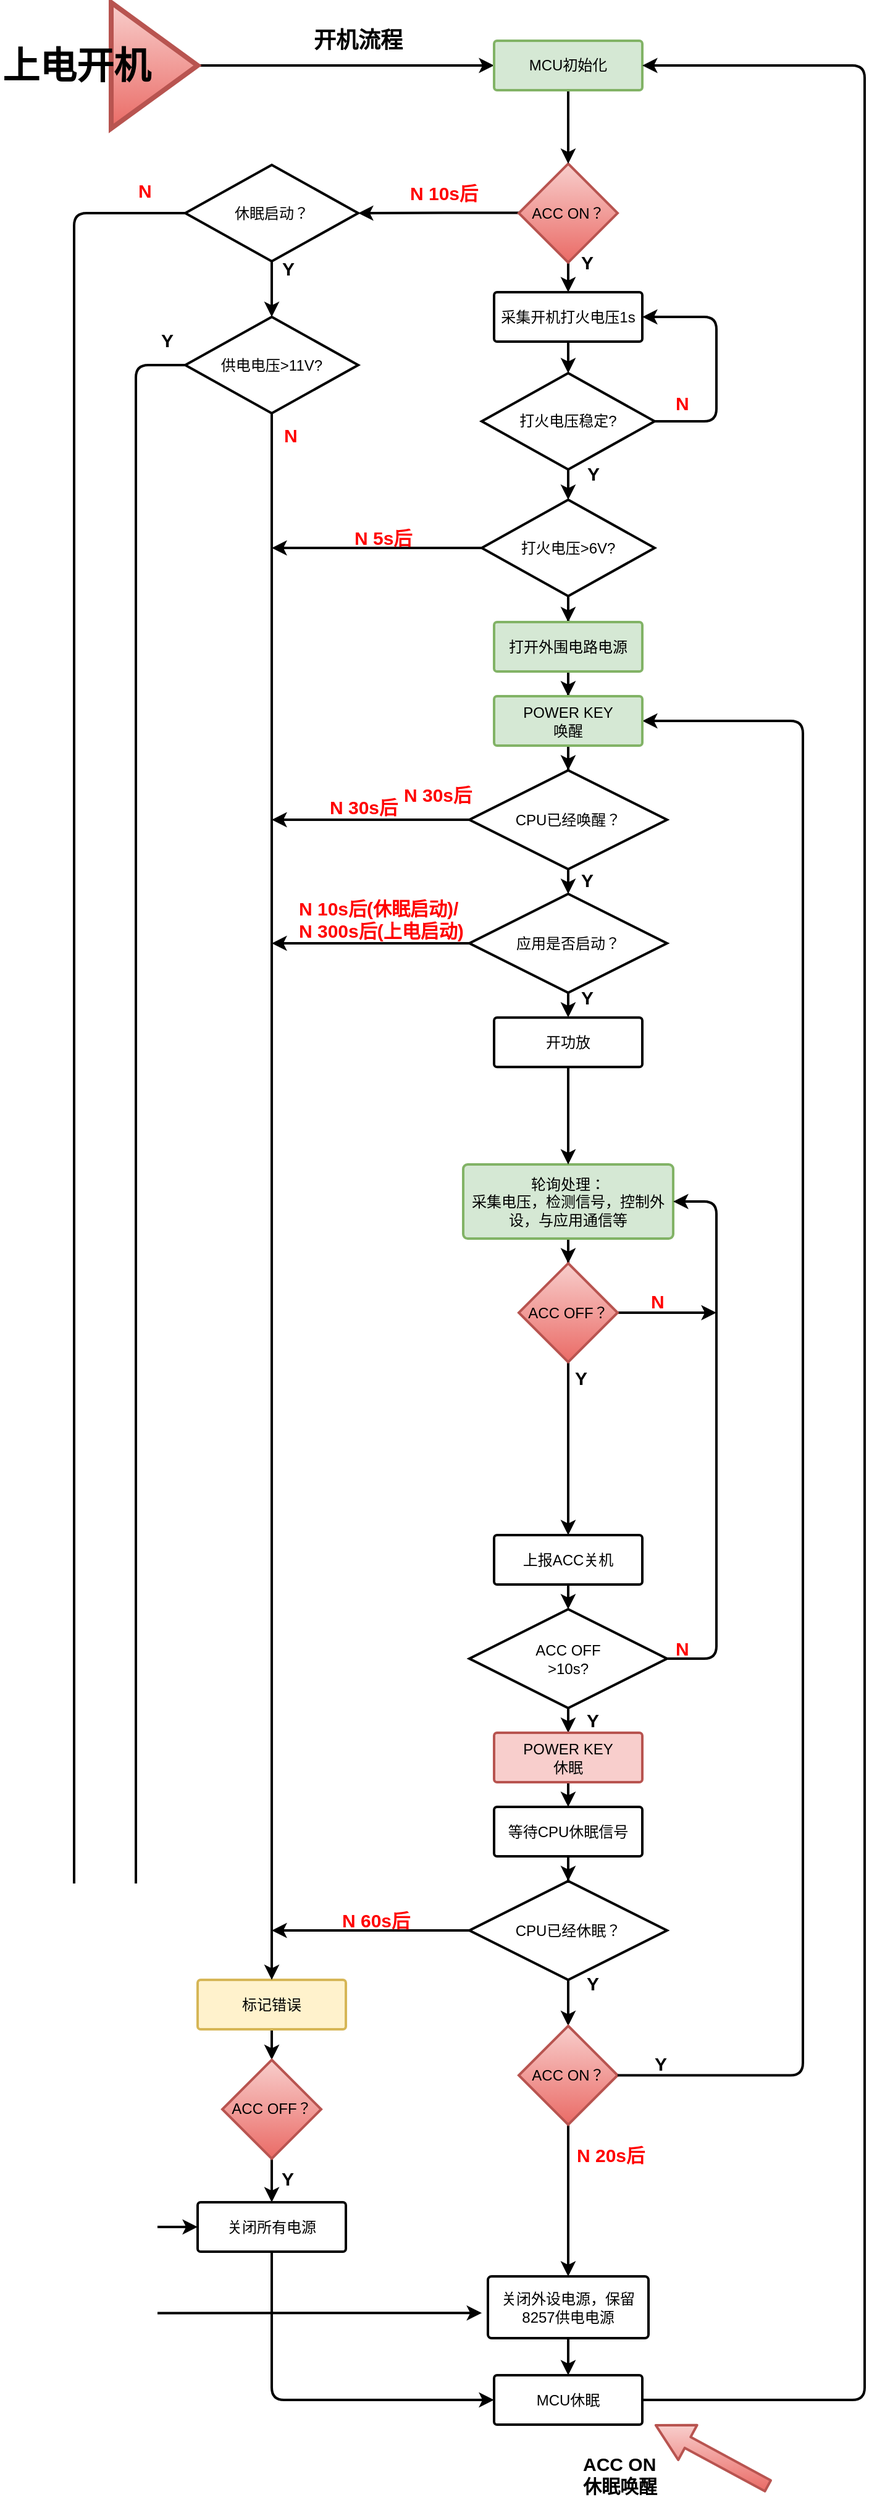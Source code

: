 <mxfile version="12.2.9" type="github" pages="3">
  <diagram id="gNadpmQkBz4rUAjaJOd1" name="第 1 页">
    <mxGraphModel dx="2370" dy="1243" grid="1" gridSize="10" guides="1" tooltips="1" connect="1" arrows="1" fold="1" page="1" pageScale="1" pageWidth="827" pageHeight="1169" math="0" shadow="0">
      <root>
        <mxCell id="0"/>
        <mxCell id="1" parent="0"/>
        <mxCell id="PELSdjq24ZXIvh4sQHzd-4" value="" style="edgeStyle=orthogonalEdgeStyle;rounded=0;orthogonalLoop=1;jettySize=auto;html=1;strokeWidth=2;entryX=0.5;entryY=0;entryDx=0;entryDy=0;entryPerimeter=0;" parent="1" source="PELSdjq24ZXIvh4sQHzd-6" target="PELSdjq24ZXIvh4sQHzd-79" edge="1">
          <mxGeometry relative="1" as="geometry">
            <mxPoint x="880" y="394.5" as="targetPoint"/>
          </mxGeometry>
        </mxCell>
        <mxCell id="PELSdjq24ZXIvh4sQHzd-5" value="" style="edgeStyle=orthogonalEdgeStyle;rounded=0;orthogonalLoop=1;jettySize=auto;html=1;strokeWidth=2;entryX=1;entryY=0.5;entryDx=0;entryDy=0;entryPerimeter=0;" parent="1" target="PELSdjq24ZXIvh4sQHzd-88" edge="1">
          <mxGeometry relative="1" as="geometry">
            <mxPoint x="714.69" y="329.603" as="targetPoint"/>
            <mxPoint x="845.207" y="330.293" as="sourcePoint"/>
            <Array as="points">
              <mxPoint x="780" y="330.5"/>
            </Array>
          </mxGeometry>
        </mxCell>
        <mxCell id="PELSdjq24ZXIvh4sQHzd-6" value="&lt;font style=&quot;vertical-align: inherit&quot;&gt;&lt;font style=&quot;vertical-align: inherit&quot;&gt;ACC ON？&lt;/font&gt;&lt;/font&gt;" style="rhombus;whiteSpace=wrap;html=1;strokeWidth=2;fillColor=#f8cecc;fontFamily=Helvetica;align=center;strokeColor=#b85450;gradientColor=#ea6b66;" parent="1" vertex="1">
          <mxGeometry x="840" y="290.5" width="80" height="80" as="geometry"/>
        </mxCell>
        <mxCell id="PELSdjq24ZXIvh4sQHzd-7" value="" style="edgeStyle=orthogonalEdgeStyle;rounded=0;orthogonalLoop=1;jettySize=auto;html=1;strokeWidth=2;" parent="1" source="PELSdjq24ZXIvh4sQHzd-8" edge="1">
          <mxGeometry relative="1" as="geometry">
            <mxPoint x="640" y="601.5" as="targetPoint"/>
          </mxGeometry>
        </mxCell>
        <mxCell id="PELSdjq24ZXIvh4sQHzd-8" value="&lt;font style=&quot;vertical-align: inherit&quot;&gt;&lt;font style=&quot;vertical-align: inherit&quot;&gt;&lt;font style=&quot;vertical-align: inherit&quot;&gt;&lt;font style=&quot;vertical-align: inherit&quot;&gt;&lt;font style=&quot;vertical-align: inherit&quot;&gt;&lt;font style=&quot;vertical-align: inherit&quot;&gt;&lt;font style=&quot;vertical-align: inherit&quot;&gt;&lt;font style=&quot;vertical-align: inherit&quot;&gt;打火电压&amp;gt;6V?&lt;/font&gt;&lt;/font&gt;&lt;/font&gt;&lt;/font&gt;&lt;/font&gt;&lt;/font&gt;&lt;/font&gt;&lt;/font&gt;" style="strokeWidth=2;html=1;shape=mxgraph.flowchart.decision;whiteSpace=wrap;fillColor=#ffffff;fontFamily=Helvetica;align=center;strokeColor=#000000;" parent="1" vertex="1">
          <mxGeometry x="810" y="562.5" width="140" height="78" as="geometry"/>
        </mxCell>
        <mxCell id="PELSdjq24ZXIvh4sQHzd-9" value="" style="edgeStyle=orthogonalEdgeStyle;rounded=0;orthogonalLoop=1;jettySize=auto;html=1;strokeWidth=2;" parent="1" source="PELSdjq24ZXIvh4sQHzd-8" edge="1">
          <mxGeometry relative="1" as="geometry">
            <mxPoint x="880" y="661.5" as="targetPoint"/>
          </mxGeometry>
        </mxCell>
        <mxCell id="PELSdjq24ZXIvh4sQHzd-10" value="" style="edgeStyle=orthogonalEdgeStyle;rounded=0;orthogonalLoop=1;jettySize=auto;html=1;strokeWidth=2;" parent="1" source="PELSdjq24ZXIvh4sQHzd-11" target="PELSdjq24ZXIvh4sQHzd-73" edge="1">
          <mxGeometry relative="1" as="geometry">
            <mxPoint x="880" y="781.5" as="targetPoint"/>
          </mxGeometry>
        </mxCell>
        <mxCell id="PELSdjq24ZXIvh4sQHzd-11" value="&lt;font style=&quot;vertical-align: inherit&quot;&gt;&lt;font style=&quot;vertical-align: inherit&quot;&gt;打开外围电路电源&lt;/font&gt;&lt;/font&gt;" style="strokeWidth=2;html=1;shape=mxgraph.flowchart.process;whiteSpace=wrap;fontFamily=Helvetica;align=center;fillColor=#d5e8d4;strokeColor=#82b366;" parent="1" vertex="1">
          <mxGeometry x="820" y="661.5" width="120" height="40" as="geometry"/>
        </mxCell>
        <mxCell id="PELSdjq24ZXIvh4sQHzd-12" style="edgeStyle=orthogonalEdgeStyle;rounded=0;html=1;endSize=6;jettySize=auto;orthogonalLoop=1;strokeWidth=2;fontFamily=Helvetica;" parent="1" source="PELSdjq24ZXIvh4sQHzd-14" edge="1">
          <mxGeometry relative="1" as="geometry">
            <mxPoint x="880" y="881.5" as="targetPoint"/>
          </mxGeometry>
        </mxCell>
        <mxCell id="PELSdjq24ZXIvh4sQHzd-13" value="" style="edgeStyle=orthogonalEdgeStyle;rounded=0;orthogonalLoop=1;jettySize=auto;html=1;strokeWidth=2;" parent="1" source="PELSdjq24ZXIvh4sQHzd-14" edge="1">
          <mxGeometry relative="1" as="geometry">
            <mxPoint x="640" y="821.5" as="targetPoint"/>
          </mxGeometry>
        </mxCell>
        <mxCell id="PELSdjq24ZXIvh4sQHzd-14" value="CPU已经唤醒？" style="strokeWidth=2;html=1;shape=mxgraph.flowchart.decision;whiteSpace=wrap;fillColor=#ffffff;fontFamily=Helvetica;align=center;strokeColor=#000000;" parent="1" vertex="1">
          <mxGeometry x="800" y="781.5" width="160" height="80" as="geometry"/>
        </mxCell>
        <mxCell id="PELSdjq24ZXIvh4sQHzd-15" value="Y" style="text;html=1;resizable=0;points=[];autosize=1;align=center;verticalAlign=middle;spacingTop=-4;fontFamily=Helvetica;labelPosition=center;verticalLabelPosition=middle;strokeWidth=2;fontSize=15;fontStyle=1" parent="1" vertex="1">
          <mxGeometry x="885" y="366.5" width="20" height="10" as="geometry"/>
        </mxCell>
        <mxCell id="PELSdjq24ZXIvh4sQHzd-16" value="&lt;span style=&quot;font-size: 15px&quot;&gt;&lt;font color=&quot;#ff0000&quot;&gt;N 10s后&lt;/font&gt;&lt;/span&gt;" style="text;html=1;resizable=0;points=[];autosize=1;align=left;verticalAlign=top;spacingTop=-4;fontFamily=Helvetica;strokeWidth=2;fontSize=15;fontStyle=1;fillColor=none;" parent="1" vertex="1">
          <mxGeometry x="750" y="303" width="70" height="20" as="geometry"/>
        </mxCell>
        <mxCell id="PELSdjq24ZXIvh4sQHzd-17" style="edgeStyle=orthogonalEdgeStyle;rounded=0;html=1;endSize=6;jettySize=auto;orthogonalLoop=1;strokeWidth=2;fontFamily=Helvetica;" parent="1" source="PELSdjq24ZXIvh4sQHzd-18" target="PELSdjq24ZXIvh4sQHzd-21" edge="1">
          <mxGeometry relative="1" as="geometry"/>
        </mxCell>
        <mxCell id="PELSdjq24ZXIvh4sQHzd-18" value="&lt;font style=&quot;vertical-align: inherit&quot;&gt;&lt;font style=&quot;vertical-align: inherit&quot;&gt;&lt;font style=&quot;vertical-align: inherit&quot;&gt;&lt;font style=&quot;vertical-align: inherit&quot;&gt;轮询处理：&lt;br&gt;采集电压，检测信号，控制外设，与应用通信等&lt;/font&gt;&lt;/font&gt;&lt;/font&gt;&lt;/font&gt;" style="strokeWidth=2;html=1;shape=mxgraph.flowchart.process;whiteSpace=wrap;fillColor=#d5e8d4;fontFamily=Helvetica;align=center;strokeColor=#82b366;" parent="1" vertex="1">
          <mxGeometry x="795" y="1100.5" width="170" height="60" as="geometry"/>
        </mxCell>
        <mxCell id="PELSdjq24ZXIvh4sQHzd-19" style="edgeStyle=orthogonalEdgeStyle;rounded=0;html=1;entryX=0.5;entryY=0;entryPerimeter=0;endSize=6;jettySize=auto;orthogonalLoop=1;strokeWidth=2;fontFamily=Helvetica;fontSize=15;" parent="1" source="PELSdjq24ZXIvh4sQHzd-21" target="PELSdjq24ZXIvh4sQHzd-24" edge="1">
          <mxGeometry relative="1" as="geometry">
            <mxPoint x="879.833" y="1470.167" as="targetPoint"/>
          </mxGeometry>
        </mxCell>
        <mxCell id="PELSdjq24ZXIvh4sQHzd-128" value="" style="edgeStyle=orthogonalEdgeStyle;rounded=0;orthogonalLoop=1;jettySize=auto;html=1;strokeWidth=2;" parent="1" source="PELSdjq24ZXIvh4sQHzd-21" edge="1">
          <mxGeometry relative="1" as="geometry">
            <mxPoint x="1000" y="1220.5" as="targetPoint"/>
          </mxGeometry>
        </mxCell>
        <mxCell id="PELSdjq24ZXIvh4sQHzd-21" value="&lt;font style=&quot;vertical-align: inherit&quot;&gt;&lt;font style=&quot;vertical-align: inherit&quot;&gt;&lt;font style=&quot;vertical-align: inherit&quot;&gt;&lt;font style=&quot;vertical-align: inherit&quot;&gt;ACC OFF？&lt;/font&gt;&lt;/font&gt;&lt;/font&gt;&lt;/font&gt;" style="rhombus;whiteSpace=wrap;html=1;strokeWidth=2;fillColor=#f8cecc;fontFamily=Helvetica;align=center;strokeColor=#b85450;gradientColor=#ea6b66;" parent="1" vertex="1">
          <mxGeometry x="840" y="1180.5" width="80" height="80" as="geometry"/>
        </mxCell>
        <mxCell id="PELSdjq24ZXIvh4sQHzd-22" style="edgeStyle=orthogonalEdgeStyle;rounded=1;html=1;entryX=0.5;entryY=0;endSize=6;jettySize=auto;orthogonalLoop=1;strokeWidth=2;fontFamily=Helvetica;fontSize=15;exitX=0.5;exitY=1;exitDx=0;exitDy=0;exitPerimeter=0;entryDx=0;entryDy=0;entryPerimeter=0;" parent="1" source="PELSdjq24ZXIvh4sQHzd-50" target="PELSdjq24ZXIvh4sQHzd-43" edge="1">
          <mxGeometry relative="1" as="geometry">
            <mxPoint x="879.759" y="1560.259" as="sourcePoint"/>
            <mxPoint x="879.944" y="1580.556" as="targetPoint"/>
          </mxGeometry>
        </mxCell>
        <mxCell id="PELSdjq24ZXIvh4sQHzd-23" style="edgeStyle=orthogonalEdgeStyle;rounded=1;html=1;entryX=0.5;entryY=0;endSize=6;jettySize=auto;orthogonalLoop=1;strokeWidth=2;fontFamily=Helvetica;fontSize=15;entryDx=0;entryDy=0;entryPerimeter=0;" parent="1" source="PELSdjq24ZXIvh4sQHzd-24" target="PELSdjq24ZXIvh4sQHzd-50" edge="1">
          <mxGeometry relative="1" as="geometry">
            <mxPoint x="879.759" y="1480.431" as="targetPoint"/>
          </mxGeometry>
        </mxCell>
        <mxCell id="PELSdjq24ZXIvh4sQHzd-24" value="上报ACC关机" style="strokeWidth=2;html=1;shape=mxgraph.flowchart.process;whiteSpace=wrap;fontFamily=Helvetica;align=center;" parent="1" vertex="1">
          <mxGeometry x="820" y="1400.5" width="120" height="40" as="geometry"/>
        </mxCell>
        <mxCell id="PELSdjq24ZXIvh4sQHzd-25" value="MCU休眠" style="strokeWidth=2;html=1;shape=mxgraph.flowchart.process;whiteSpace=wrap;fillColor=none;fontFamily=Helvetica;align=center;strokeColor=#000000;" parent="1" vertex="1">
          <mxGeometry x="820" y="2080.5" width="120" height="40" as="geometry"/>
        </mxCell>
        <mxCell id="PELSdjq24ZXIvh4sQHzd-26" value="" style="edgeStyle=orthogonalEdgeStyle;rounded=0;orthogonalLoop=1;jettySize=auto;html=1;strokeWidth=2;" parent="1" source="PELSdjq24ZXIvh4sQHzd-27" target="PELSdjq24ZXIvh4sQHzd-55" edge="1">
          <mxGeometry relative="1" as="geometry"/>
        </mxCell>
        <mxCell id="PELSdjq24ZXIvh4sQHzd-27" value="&lt;font style=&quot;vertical-align: inherit&quot;&gt;&lt;font style=&quot;vertical-align: inherit&quot;&gt;&lt;font style=&quot;vertical-align: inherit&quot;&gt;&lt;font style=&quot;vertical-align: inherit&quot;&gt;等待CPU休眠信号&lt;/font&gt;&lt;/font&gt;&lt;/font&gt;&lt;/font&gt;" style="strokeWidth=2;html=1;shape=mxgraph.flowchart.process;whiteSpace=wrap;fontFamily=Helvetica;align=center;" parent="1" vertex="1">
          <mxGeometry x="820" y="1620.5" width="120" height="40" as="geometry"/>
        </mxCell>
        <mxCell id="PELSdjq24ZXIvh4sQHzd-28" value="" style="edgeStyle=orthogonalEdgeStyle;rounded=0;orthogonalLoop=1;jettySize=auto;html=1;strokeWidth=2;entryX=0.5;entryY=0;entryDx=0;entryDy=0;entryPerimeter=0;" parent="1" source="PELSdjq24ZXIvh4sQHzd-29" target="PELSdjq24ZXIvh4sQHzd-25" edge="1">
          <mxGeometry relative="1" as="geometry">
            <mxPoint x="880" y="2253" as="targetPoint"/>
          </mxGeometry>
        </mxCell>
        <mxCell id="PELSdjq24ZXIvh4sQHzd-29" value="关闭外设电源，保留8257供电电源" style="strokeWidth=2;html=1;shape=mxgraph.flowchart.process;whiteSpace=wrap;fillColor=none;fontFamily=Helvetica;align=center;strokeColor=#000000;" parent="1" vertex="1">
          <mxGeometry x="815" y="2000.5" width="130" height="50" as="geometry"/>
        </mxCell>
        <mxCell id="PELSdjq24ZXIvh4sQHzd-30" value="Y" style="text;html=1;resizable=0;points=[];autosize=1;align=center;verticalAlign=middle;spacingTop=-4;fontFamily=Helvetica;labelPosition=center;verticalLabelPosition=middle;strokeWidth=2;fontSize=15;fontStyle=1" parent="1" vertex="1">
          <mxGeometry x="890" y="538" width="20" height="10" as="geometry"/>
        </mxCell>
        <mxCell id="PELSdjq24ZXIvh4sQHzd-31" value="" style="shape=flexArrow;endArrow=classic;html=1;fillColor=#f8cecc;strokeWidth=2;fontFamily=Helvetica;fontSize=15;strokeColor=#b85450;gradientColor=#ea6b66;width=9;endSize=9.13;" parent="1" edge="1">
          <mxGeometry width="50" height="50" relative="1" as="geometry">
            <mxPoint x="1042.5" y="2170.5" as="sourcePoint"/>
            <mxPoint x="950" y="2120.5" as="targetPoint"/>
          </mxGeometry>
        </mxCell>
        <mxCell id="PELSdjq24ZXIvh4sQHzd-32" value="&lt;b&gt;&lt;font style=&quot;vertical-align: inherit&quot;&gt;&lt;font style=&quot;vertical-align: inherit&quot;&gt;ACC ON&lt;br&gt;休眠唤醒&lt;br&gt;&lt;/font&gt;&lt;/font&gt;&lt;/b&gt;" style="text;html=1;resizable=0;points=[];autosize=1;align=left;verticalAlign=top;spacingTop=-4;fontSize=15;fontFamily=Helvetica;" parent="1" vertex="1">
          <mxGeometry x="890" y="2140.5" width="80" height="40" as="geometry"/>
        </mxCell>
        <mxCell id="PELSdjq24ZXIvh4sQHzd-33" style="edgeStyle=orthogonalEdgeStyle;rounded=0;html=1;endSize=6;jettySize=auto;orthogonalLoop=1;strokeWidth=2;fontFamily=Helvetica;fontSize=15;entryX=0;entryY=0.5;entryPerimeter=0;" parent="1" source="PELSdjq24ZXIvh4sQHzd-34" target="PELSdjq24ZXIvh4sQHzd-37" edge="1">
          <mxGeometry relative="1" as="geometry">
            <mxPoint x="675" y="241" as="targetPoint"/>
          </mxGeometry>
        </mxCell>
        <mxCell id="PELSdjq24ZXIvh4sQHzd-34" value="" style="triangle;whiteSpace=wrap;html=1;labelBackgroundColor=none;strokeColor=#b85450;strokeWidth=4;fillColor=#f8cecc;gradientColor=#ea6b66;fontFamily=Helvetica;fontSize=15;align=center;" parent="1" vertex="1">
          <mxGeometry x="510" y="160" width="70" height="102" as="geometry"/>
        </mxCell>
        <mxCell id="PELSdjq24ZXIvh4sQHzd-35" value="&lt;b&gt;&lt;font style=&quot;font-size: 30px&quot;&gt;上电开机&lt;/font&gt;&lt;/b&gt;" style="text;html=1;resizable=0;points=[];autosize=1;align=left;verticalAlign=top;spacingTop=-4;fontSize=15;fontFamily=Helvetica;" parent="1" vertex="1">
          <mxGeometry x="420" y="191" width="140" height="20" as="geometry"/>
        </mxCell>
        <mxCell id="PELSdjq24ZXIvh4sQHzd-36" style="edgeStyle=orthogonalEdgeStyle;rounded=0;html=1;endSize=6;jettySize=auto;orthogonalLoop=1;strokeWidth=2;fontFamily=Helvetica;fontSize=15;entryX=0.5;entryY=0;entryDx=0;entryDy=0;" parent="1" source="PELSdjq24ZXIvh4sQHzd-37" target="PELSdjq24ZXIvh4sQHzd-6" edge="1">
          <mxGeometry relative="1" as="geometry">
            <mxPoint x="880" y="250.5" as="targetPoint"/>
          </mxGeometry>
        </mxCell>
        <mxCell id="PELSdjq24ZXIvh4sQHzd-37" value="MCU初始化" style="strokeWidth=2;html=1;shape=mxgraph.flowchart.process;whiteSpace=wrap;fillColor=#d5e8d4;fontFamily=Helvetica;align=center;strokeColor=#82b366;" parent="1" vertex="1">
          <mxGeometry x="820" y="191" width="120" height="40" as="geometry"/>
        </mxCell>
        <mxCell id="PELSdjq24ZXIvh4sQHzd-38" value="&lt;b&gt;&lt;font style=&quot;font-size: 18px&quot;&gt;开机流程&lt;/font&gt;&lt;/b&gt;" style="text;html=1;strokeColor=none;fillColor=none;align=center;verticalAlign=middle;whiteSpace=wrap;rounded=0;labelBackgroundColor=none;fontFamily=Helvetica;fontSize=15;" parent="1" vertex="1">
          <mxGeometry x="665" y="176" width="90" height="30" as="geometry"/>
        </mxCell>
        <mxCell id="PELSdjq24ZXIvh4sQHzd-39" value="Y" style="text;html=1;resizable=0;points=[];autosize=1;align=center;verticalAlign=middle;spacingTop=-4;fontFamily=Helvetica;labelPosition=center;verticalLabelPosition=middle;strokeWidth=2;fontSize=15;fontStyle=1" parent="1" vertex="1">
          <mxGeometry x="885" y="961.5" width="20" height="10" as="geometry"/>
        </mxCell>
        <mxCell id="PELSdjq24ZXIvh4sQHzd-42" value="" style="edgeStyle=orthogonalEdgeStyle;rounded=0;orthogonalLoop=1;jettySize=auto;html=1;strokeWidth=2;" parent="1" source="PELSdjq24ZXIvh4sQHzd-43" edge="1">
          <mxGeometry relative="1" as="geometry">
            <mxPoint x="880" y="1620.5" as="targetPoint"/>
          </mxGeometry>
        </mxCell>
        <mxCell id="PELSdjq24ZXIvh4sQHzd-43" value="&lt;span&gt;&lt;font style=&quot;vertical-align: inherit&quot;&gt;&lt;font style=&quot;vertical-align: inherit&quot;&gt;POWER KEY&lt;br&gt;休眠&lt;br&gt;&lt;/font&gt;&lt;/font&gt;&lt;/span&gt;" style="strokeWidth=2;html=1;shape=mxgraph.flowchart.process;whiteSpace=wrap;fillColor=#f8cecc;fontFamily=Helvetica;align=center;strokeColor=#b85450;" parent="1" vertex="1">
          <mxGeometry x="820" y="1560.5" width="120" height="40" as="geometry"/>
        </mxCell>
        <mxCell id="PELSdjq24ZXIvh4sQHzd-44" value="&lt;font color=&quot;#ff0000&quot;&gt;N&lt;/font&gt;" style="text;html=1;resizable=0;points=[];autosize=1;align=left;verticalAlign=top;spacingTop=-4;fontFamily=Helvetica;fontSize=15;fontStyle=1" parent="1" vertex="1">
          <mxGeometry x="965" y="1480.5" width="30" height="20" as="geometry"/>
        </mxCell>
        <mxCell id="PELSdjq24ZXIvh4sQHzd-45" style="edgeStyle=orthogonalEdgeStyle;rounded=0;html=1;jettySize=auto;orthogonalLoop=1;strokeWidth=2;" parent="1" source="PELSdjq24ZXIvh4sQHzd-47" edge="1">
          <mxGeometry relative="1" as="geometry">
            <mxPoint x="880" y="981.5" as="targetPoint"/>
          </mxGeometry>
        </mxCell>
        <mxCell id="PELSdjq24ZXIvh4sQHzd-46" value="" style="edgeStyle=orthogonalEdgeStyle;rounded=0;orthogonalLoop=1;jettySize=auto;html=1;strokeWidth=2;" parent="1" source="PELSdjq24ZXIvh4sQHzd-47" edge="1">
          <mxGeometry relative="1" as="geometry">
            <mxPoint x="640" y="921.5" as="targetPoint"/>
          </mxGeometry>
        </mxCell>
        <mxCell id="PELSdjq24ZXIvh4sQHzd-47" value="应用是否启动？" style="strokeWidth=2;html=1;shape=mxgraph.flowchart.decision;whiteSpace=wrap;fillColor=#ffffff;fontFamily=Helvetica;align=center;strokeColor=#000000;" parent="1" vertex="1">
          <mxGeometry x="800" y="881.5" width="160" height="80" as="geometry"/>
        </mxCell>
        <mxCell id="PELSdjq24ZXIvh4sQHzd-48" value="" style="edgeStyle=orthogonalEdgeStyle;rounded=0;html=1;jettySize=auto;orthogonalLoop=1;strokeWidth=2;entryX=0.5;entryY=0;entryPerimeter=0;" parent="1" source="PELSdjq24ZXIvh4sQHzd-49" target="PELSdjq24ZXIvh4sQHzd-18" edge="1">
          <mxGeometry relative="1" as="geometry">
            <mxPoint x="880" y="1180.643" as="targetPoint"/>
          </mxGeometry>
        </mxCell>
        <mxCell id="PELSdjq24ZXIvh4sQHzd-49" value="开功放" style="strokeWidth=2;html=1;shape=mxgraph.flowchart.process;whiteSpace=wrap;fontFamily=Helvetica;align=center;" parent="1" vertex="1">
          <mxGeometry x="820" y="981.643" width="120" height="40" as="geometry"/>
        </mxCell>
        <mxCell id="PELSdjq24ZXIvh4sQHzd-50" value="ACC OFF&lt;br&gt;&amp;gt;10s?&lt;br&gt;" style="strokeWidth=2;html=1;shape=mxgraph.flowchart.decision;whiteSpace=wrap;fillColor=#ffffff;fontFamily=Helvetica;align=center;strokeColor=#000000;" parent="1" vertex="1">
          <mxGeometry x="800" y="1460.5" width="160" height="80" as="geometry"/>
        </mxCell>
        <mxCell id="PELSdjq24ZXIvh4sQHzd-51" value="" style="edgeStyle=elbowEdgeStyle;elbow=horizontal;endArrow=classic;html=1;strokeWidth=2;entryX=1;entryY=0.5;entryDx=0;entryDy=0;exitX=1;exitY=0.5;exitDx=0;exitDy=0;exitPerimeter=0;entryPerimeter=0;" parent="1" source="PELSdjq24ZXIvh4sQHzd-50" target="PELSdjq24ZXIvh4sQHzd-18" edge="1">
          <mxGeometry width="50" height="50" relative="1" as="geometry">
            <mxPoint x="960" y="1480.5" as="sourcePoint"/>
            <mxPoint x="920" y="1270.5" as="targetPoint"/>
            <Array as="points">
              <mxPoint x="1000" y="1440.5"/>
            </Array>
          </mxGeometry>
        </mxCell>
        <mxCell id="PELSdjq24ZXIvh4sQHzd-52" value="Y" style="text;html=1;resizable=0;points=[];autosize=1;align=center;verticalAlign=middle;spacingTop=-4;fontFamily=Helvetica;labelPosition=center;verticalLabelPosition=middle;strokeWidth=2;fontSize=15;fontStyle=1" parent="1" vertex="1">
          <mxGeometry x="885" y="866.5" width="20" height="10" as="geometry"/>
        </mxCell>
        <mxCell id="PELSdjq24ZXIvh4sQHzd-53" value="" style="edgeStyle=orthogonalEdgeStyle;rounded=0;orthogonalLoop=1;jettySize=auto;html=1;strokeWidth=2;" parent="1" source="PELSdjq24ZXIvh4sQHzd-55" edge="1">
          <mxGeometry relative="1" as="geometry">
            <mxPoint x="640" y="1720.5" as="targetPoint"/>
          </mxGeometry>
        </mxCell>
        <mxCell id="PELSdjq24ZXIvh4sQHzd-54" value="" style="edgeStyle=orthogonalEdgeStyle;rounded=0;orthogonalLoop=1;jettySize=auto;html=1;strokeWidth=2;" parent="1" source="PELSdjq24ZXIvh4sQHzd-55" target="PELSdjq24ZXIvh4sQHzd-63" edge="1">
          <mxGeometry relative="1" as="geometry"/>
        </mxCell>
        <mxCell id="PELSdjq24ZXIvh4sQHzd-55" value="&lt;font style=&quot;vertical-align: inherit&quot;&gt;&lt;font style=&quot;vertical-align: inherit&quot;&gt;CPU已经休眠？&lt;/font&gt;&lt;/font&gt;&lt;br&gt;" style="strokeWidth=2;html=1;shape=mxgraph.flowchart.decision;whiteSpace=wrap;fillColor=#ffffff;fontFamily=Helvetica;align=center;strokeColor=#000000;" parent="1" vertex="1">
          <mxGeometry x="800" y="1680.5" width="160" height="80" as="geometry"/>
        </mxCell>
        <mxCell id="PELSdjq24ZXIvh4sQHzd-56" value="Y" style="text;html=1;strokeColor=none;fillColor=none;align=center;verticalAlign=middle;whiteSpace=wrap;rounded=0;labelBackgroundColor=none;fontFamily=Helvetica;fontSize=15;fontStyle=1" parent="1" vertex="1">
          <mxGeometry x="880" y="1753" width="40" height="20" as="geometry"/>
        </mxCell>
        <mxCell id="PELSdjq24ZXIvh4sQHzd-57" value="" style="edgeStyle=orthogonalEdgeStyle;rounded=0;orthogonalLoop=1;jettySize=auto;html=1;strokeWidth=2;entryX=0.5;entryY=0;entryDx=0;entryDy=0;" parent="1" source="PELSdjq24ZXIvh4sQHzd-58" target="PELSdjq24ZXIvh4sQHzd-60" edge="1">
          <mxGeometry relative="1" as="geometry">
            <mxPoint x="762.5" y="2023" as="targetPoint"/>
          </mxGeometry>
        </mxCell>
        <mxCell id="PELSdjq24ZXIvh4sQHzd-58" value="&lt;font style=&quot;vertical-align: inherit&quot;&gt;&lt;font style=&quot;vertical-align: inherit&quot;&gt;标记错误&lt;/font&gt;&lt;/font&gt;" style="strokeWidth=2;html=1;shape=mxgraph.flowchart.process;whiteSpace=wrap;fillColor=#fff2cc;fontFamily=Helvetica;align=center;strokeColor=#d6b656;" parent="1" vertex="1">
          <mxGeometry x="580" y="1760.5" width="120" height="40" as="geometry"/>
        </mxCell>
        <mxCell id="PELSdjq24ZXIvh4sQHzd-59" value="" style="edgeStyle=orthogonalEdgeStyle;rounded=0;orthogonalLoop=1;jettySize=auto;html=1;strokeWidth=2;entryX=0.5;entryY=0;entryDx=0;entryDy=0;entryPerimeter=0;" parent="1" source="PELSdjq24ZXIvh4sQHzd-60" target="PELSdjq24ZXIvh4sQHzd-76" edge="1">
          <mxGeometry relative="1" as="geometry">
            <mxPoint x="705.5" y="2010.5" as="targetPoint"/>
            <Array as="points"/>
          </mxGeometry>
        </mxCell>
        <mxCell id="PELSdjq24ZXIvh4sQHzd-60" value="&lt;font style=&quot;vertical-align: inherit&quot;&gt;&lt;font style=&quot;vertical-align: inherit&quot;&gt;ACC OFF？&lt;/font&gt;&lt;/font&gt;" style="rhombus;whiteSpace=wrap;html=1;strokeWidth=2;fillColor=#f8cecc;fontFamily=Helvetica;align=center;strokeColor=#b85450;gradientColor=#ea6b66;" parent="1" vertex="1">
          <mxGeometry x="600" y="1825.259" width="80" height="80" as="geometry"/>
        </mxCell>
        <mxCell id="PELSdjq24ZXIvh4sQHzd-61" value="&lt;font color=&quot;#ff0000&quot;&gt;N 60s后&lt;/font&gt;" style="text;html=1;resizable=0;points=[];autosize=1;align=left;verticalAlign=top;spacingTop=-4;fontFamily=Helvetica;fontSize=15;fontStyle=1" parent="1" vertex="1">
          <mxGeometry x="695" y="1700.5" width="70" height="20" as="geometry"/>
        </mxCell>
        <mxCell id="PELSdjq24ZXIvh4sQHzd-140" value="" style="edgeStyle=orthogonalEdgeStyle;rounded=0;orthogonalLoop=1;jettySize=auto;html=1;strokeWidth=2;entryX=0.5;entryY=0;entryDx=0;entryDy=0;entryPerimeter=0;" parent="1" source="PELSdjq24ZXIvh4sQHzd-63" target="PELSdjq24ZXIvh4sQHzd-29" edge="1">
          <mxGeometry relative="1" as="geometry">
            <mxPoint x="880" y="1957.759" as="targetPoint"/>
          </mxGeometry>
        </mxCell>
        <mxCell id="PELSdjq24ZXIvh4sQHzd-63" value="&lt;font style=&quot;vertical-align: inherit&quot;&gt;&lt;font style=&quot;vertical-align: inherit&quot;&gt;ACC ON？&lt;/font&gt;&lt;/font&gt;" style="rhombus;whiteSpace=wrap;html=1;strokeWidth=2;fillColor=#f8cecc;fontFamily=Helvetica;align=center;strokeColor=#b85450;gradientColor=#ea6b66;" parent="1" vertex="1">
          <mxGeometry x="840" y="1797.759" width="80" height="80" as="geometry"/>
        </mxCell>
        <mxCell id="PELSdjq24ZXIvh4sQHzd-64" value="Y" style="text;html=1;strokeColor=none;fillColor=none;align=center;verticalAlign=middle;whiteSpace=wrap;rounded=0;labelBackgroundColor=none;fontFamily=Helvetica;fontSize=15;fontStyle=1" parent="1" vertex="1">
          <mxGeometry x="880" y="1540" width="40" height="20" as="geometry"/>
        </mxCell>
        <mxCell id="PELSdjq24ZXIvh4sQHzd-65" value="" style="edgeStyle=elbowEdgeStyle;elbow=horizontal;endArrow=classic;html=1;strokeWidth=2;exitX=1;exitY=0.5;exitDx=0;exitDy=0;entryX=1;entryY=0.5;entryDx=0;entryDy=0;entryPerimeter=0;" parent="1" source="PELSdjq24ZXIvh4sQHzd-63" target="PELSdjq24ZXIvh4sQHzd-73" edge="1">
          <mxGeometry width="50" height="50" relative="1" as="geometry">
            <mxPoint x="1005.19" y="1860.431" as="sourcePoint"/>
            <mxPoint x="943" y="660.5" as="targetPoint"/>
            <Array as="points">
              <mxPoint x="1070" y="1290.5"/>
              <mxPoint x="1060" y="699.5"/>
              <mxPoint x="1060" y="1210.5"/>
              <mxPoint x="1050" y="1210.5"/>
              <mxPoint x="1040" y="1030.5"/>
              <mxPoint x="1050" y="1030.5"/>
              <mxPoint x="1040" y="1310.5"/>
              <mxPoint x="1045.5" y="1790.5"/>
            </Array>
          </mxGeometry>
        </mxCell>
        <mxCell id="PELSdjq24ZXIvh4sQHzd-67" value="Y" style="text;html=1;strokeColor=none;fillColor=none;align=center;verticalAlign=middle;whiteSpace=wrap;rounded=0;labelBackgroundColor=none;fontFamily=Helvetica;fontSize=15;fontStyle=1" parent="1" vertex="1">
          <mxGeometry x="935" y="1818" width="40" height="20" as="geometry"/>
        </mxCell>
        <mxCell id="PELSdjq24ZXIvh4sQHzd-69" value="Y" style="text;html=1;strokeColor=none;fillColor=none;align=center;verticalAlign=middle;whiteSpace=wrap;rounded=0;labelBackgroundColor=none;fontFamily=Helvetica;fontSize=15;fontStyle=1" parent="1" vertex="1">
          <mxGeometry x="632.5" y="1910.5" width="40" height="20" as="geometry"/>
        </mxCell>
        <mxCell id="PELSdjq24ZXIvh4sQHzd-70" value="Y" style="text;html=1;resizable=0;points=[];autosize=1;align=center;verticalAlign=middle;spacingTop=-4;fontFamily=Helvetica;labelPosition=center;verticalLabelPosition=middle;strokeWidth=2;fontSize=15;fontStyle=1" parent="1" vertex="1">
          <mxGeometry x="880" y="1270" width="20" height="10" as="geometry"/>
        </mxCell>
        <mxCell id="PELSdjq24ZXIvh4sQHzd-71" value="&lt;font color=&quot;#ff0000&quot;&gt;N&lt;/font&gt;" style="text;html=1;resizable=0;points=[];autosize=1;align=left;verticalAlign=top;spacingTop=-4;fontFamily=Helvetica;fontSize=15;fontStyle=1" parent="1" vertex="1">
          <mxGeometry x="945" y="1200" width="30" height="20" as="geometry"/>
        </mxCell>
        <mxCell id="PELSdjq24ZXIvh4sQHzd-72" value="" style="edgeStyle=orthogonalEdgeStyle;rounded=0;orthogonalLoop=1;jettySize=auto;html=1;strokeWidth=2;" parent="1" source="PELSdjq24ZXIvh4sQHzd-73" target="PELSdjq24ZXIvh4sQHzd-14" edge="1">
          <mxGeometry relative="1" as="geometry"/>
        </mxCell>
        <mxCell id="PELSdjq24ZXIvh4sQHzd-73" value="POWER KEY&lt;br&gt;唤醒" style="strokeWidth=2;html=1;shape=mxgraph.flowchart.process;whiteSpace=wrap;fillColor=#d5e8d4;fontFamily=Helvetica;align=center;strokeColor=#82b366;" parent="1" vertex="1">
          <mxGeometry x="820" y="721.5" width="120" height="40" as="geometry"/>
        </mxCell>
        <mxCell id="PELSdjq24ZXIvh4sQHzd-76" value="关闭所有电源&lt;br&gt;" style="strokeWidth=2;html=1;shape=mxgraph.flowchart.process;whiteSpace=wrap;fillColor=none;fontFamily=Helvetica;align=center;strokeColor=#000000;" parent="1" vertex="1">
          <mxGeometry x="580" y="1940.5" width="120" height="40" as="geometry"/>
        </mxCell>
        <mxCell id="PELSdjq24ZXIvh4sQHzd-77" value="" style="edgeStyle=segmentEdgeStyle;endArrow=classic;html=1;strokeWidth=2;entryX=0;entryY=0.5;entryDx=0;entryDy=0;entryPerimeter=0;exitX=0.5;exitY=1;exitDx=0;exitDy=0;exitPerimeter=0;" parent="1" source="PELSdjq24ZXIvh4sQHzd-76" target="PELSdjq24ZXIvh4sQHzd-25" edge="1">
          <mxGeometry width="50" height="50" relative="1" as="geometry">
            <mxPoint x="645" y="1991" as="sourcePoint"/>
            <mxPoint x="800" y="2021" as="targetPoint"/>
            <Array as="points">
              <mxPoint x="640" y="2100.5"/>
            </Array>
          </mxGeometry>
        </mxCell>
        <mxCell id="PELSdjq24ZXIvh4sQHzd-78" value="" style="edgeStyle=orthogonalEdgeStyle;rounded=0;orthogonalLoop=1;jettySize=auto;html=1;strokeWidth=2;" parent="1" source="PELSdjq24ZXIvh4sQHzd-79" edge="1">
          <mxGeometry relative="1" as="geometry">
            <mxPoint x="880" y="460" as="targetPoint"/>
          </mxGeometry>
        </mxCell>
        <mxCell id="PELSdjq24ZXIvh4sQHzd-79" value="&lt;font style=&quot;vertical-align: inherit&quot;&gt;&lt;font style=&quot;vertical-align: inherit&quot;&gt;采集开机打火电压1s&lt;/font&gt;&lt;/font&gt;" style="strokeWidth=2;html=1;shape=mxgraph.flowchart.process;whiteSpace=wrap;fontFamily=Helvetica;align=center;" parent="1" vertex="1">
          <mxGeometry x="820" y="394.5" width="120" height="40" as="geometry"/>
        </mxCell>
        <mxCell id="PELSdjq24ZXIvh4sQHzd-81" value="&lt;font style=&quot;vertical-align: inherit&quot;&gt;&lt;font style=&quot;vertical-align: inherit&quot;&gt;&lt;font style=&quot;vertical-align: inherit&quot;&gt;&lt;font style=&quot;vertical-align: inherit&quot;&gt;&lt;font style=&quot;vertical-align: inherit&quot;&gt;&lt;font style=&quot;vertical-align: inherit&quot;&gt;&lt;font style=&quot;vertical-align: inherit&quot;&gt;&lt;font style=&quot;vertical-align: inherit&quot;&gt;供电电压&amp;gt;11V?&lt;/font&gt;&lt;/font&gt;&lt;/font&gt;&lt;/font&gt;&lt;/font&gt;&lt;/font&gt;&lt;/font&gt;&lt;/font&gt;" style="strokeWidth=2;html=1;shape=mxgraph.flowchart.decision;whiteSpace=wrap;fillColor=#ffffff;fontFamily=Helvetica;align=center;strokeColor=#000000;" parent="1" vertex="1">
          <mxGeometry x="570" y="414.5" width="140" height="78" as="geometry"/>
        </mxCell>
        <mxCell id="PELSdjq24ZXIvh4sQHzd-87" value="" style="edgeStyle=orthogonalEdgeStyle;rounded=0;orthogonalLoop=1;jettySize=auto;html=1;strokeWidth=2;" parent="1" source="PELSdjq24ZXIvh4sQHzd-88" target="PELSdjq24ZXIvh4sQHzd-81" edge="1">
          <mxGeometry relative="1" as="geometry"/>
        </mxCell>
        <mxCell id="PELSdjq24ZXIvh4sQHzd-88" value="休眠启动？" style="strokeWidth=2;html=1;shape=mxgraph.flowchart.decision;whiteSpace=wrap;fillColor=#ffffff;fontFamily=Helvetica;align=center;strokeColor=#000000;" parent="1" vertex="1">
          <mxGeometry x="570" y="291.5" width="140" height="78" as="geometry"/>
        </mxCell>
        <mxCell id="PELSdjq24ZXIvh4sQHzd-90" value="" style="edgeStyle=orthogonalEdgeStyle;rounded=0;orthogonalLoop=1;jettySize=auto;html=1;strokeWidth=2;entryX=0.5;entryY=0;entryDx=0;entryDy=0;entryPerimeter=0;exitX=0.5;exitY=1;exitDx=0;exitDy=0;exitPerimeter=0;" parent="1" source="PELSdjq24ZXIvh4sQHzd-81" target="PELSdjq24ZXIvh4sQHzd-58" edge="1">
          <mxGeometry relative="1" as="geometry">
            <mxPoint x="640" y="601.5" as="sourcePoint"/>
            <mxPoint x="640" y="1620.5" as="targetPoint"/>
            <Array as="points"/>
          </mxGeometry>
        </mxCell>
        <mxCell id="PELSdjq24ZXIvh4sQHzd-91" value="Y" style="text;html=1;resizable=0;points=[];autosize=1;align=center;verticalAlign=middle;spacingTop=-4;fontFamily=Helvetica;labelPosition=center;verticalLabelPosition=middle;strokeWidth=2;fontSize=15;fontStyle=1" parent="1" vertex="1">
          <mxGeometry x="642.5" y="371.5" width="20" height="10" as="geometry"/>
        </mxCell>
        <mxCell id="PELSdjq24ZXIvh4sQHzd-97" value="&lt;span style=&quot;font-size: 15px&quot;&gt;&lt;font color=&quot;#ff0000&quot;&gt;N 5s后&lt;/font&gt;&lt;/span&gt;" style="text;html=1;resizable=0;points=[];autosize=1;align=left;verticalAlign=top;spacingTop=-4;fontFamily=Helvetica;strokeWidth=2;fontSize=15;fontStyle=1" parent="1" vertex="1">
          <mxGeometry x="705" y="581.5" width="60" height="20" as="geometry"/>
        </mxCell>
        <mxCell id="PELSdjq24ZXIvh4sQHzd-98" value="&lt;span style=&quot;font-size: 15px&quot;&gt;&lt;font color=&quot;#ff0000&quot;&gt;N&lt;/font&gt;&lt;/span&gt;" style="text;html=1;resizable=0;points=[];autosize=1;align=left;verticalAlign=top;spacingTop=-4;fontFamily=Helvetica;strokeWidth=2;fontSize=15;fontStyle=1" parent="1" vertex="1">
          <mxGeometry x="530" y="300.5" width="30" height="20" as="geometry"/>
        </mxCell>
        <mxCell id="PELSdjq24ZXIvh4sQHzd-99" value="&lt;span style=&quot;font-size: 15px&quot;&gt;&lt;font color=&quot;#ff0000&quot;&gt;N&lt;/font&gt;&lt;/span&gt;" style="text;html=1;resizable=0;points=[];autosize=1;align=left;verticalAlign=top;spacingTop=-4;fontFamily=Helvetica;strokeWidth=2;fontSize=15;fontStyle=1" parent="1" vertex="1">
          <mxGeometry x="647.5" y="499" width="30" height="20" as="geometry"/>
        </mxCell>
        <mxCell id="PELSdjq24ZXIvh4sQHzd-100" value="" style="edgeStyle=elbowEdgeStyle;elbow=horizontal;endArrow=classic;html=1;strokeWidth=2;exitX=1;exitY=0.5;exitDx=0;exitDy=0;exitPerimeter=0;entryX=1;entryY=0.5;entryDx=0;entryDy=0;entryPerimeter=0;" parent="1" source="PELSdjq24ZXIvh4sQHzd-25" target="PELSdjq24ZXIvh4sQHzd-37" edge="1">
          <mxGeometry width="50" height="50" relative="1" as="geometry">
            <mxPoint x="1045" y="2047" as="sourcePoint"/>
            <mxPoint x="890" y="190.5" as="targetPoint"/>
            <Array as="points">
              <mxPoint x="1120" y="1190.5"/>
              <mxPoint x="1140" y="770.5"/>
              <mxPoint x="1140" y="1110.5"/>
              <mxPoint x="1185" y="1420"/>
              <mxPoint x="1175" y="1420"/>
              <mxPoint x="1165" y="1240"/>
              <mxPoint x="1175" y="1240"/>
              <mxPoint x="1165" y="1520"/>
              <mxPoint x="1170.5" y="2000"/>
            </Array>
          </mxGeometry>
        </mxCell>
        <mxCell id="PELSdjq24ZXIvh4sQHzd-103" value="Y" style="text;html=1;resizable=0;points=[];autosize=1;align=center;verticalAlign=middle;spacingTop=-4;fontFamily=Helvetica;labelPosition=center;verticalLabelPosition=middle;strokeWidth=2;fontSize=15;fontStyle=1" parent="1" vertex="1">
          <mxGeometry x="545" y="429.5" width="20" height="10" as="geometry"/>
        </mxCell>
        <mxCell id="PELSdjq24ZXIvh4sQHzd-105" value="" style="edgeStyle=segmentEdgeStyle;endArrow=classic;html=1;strokeWidth=2;entryX=-0.038;entryY=0.593;entryDx=0;entryDy=0;entryPerimeter=0;exitX=0;exitY=0.5;exitDx=0;exitDy=0;exitPerimeter=0;" parent="1" source="PELSdjq24ZXIvh4sQHzd-81" target="PELSdjq24ZXIvh4sQHzd-29" edge="1">
          <mxGeometry width="50" height="50" relative="1" as="geometry">
            <mxPoint x="560" y="510.5" as="sourcePoint"/>
            <mxPoint x="780" y="2030.5" as="targetPoint"/>
            <Array as="points">
              <mxPoint x="530" y="454"/>
              <mxPoint x="530" y="2031"/>
            </Array>
          </mxGeometry>
        </mxCell>
        <mxCell id="PELSdjq24ZXIvh4sQHzd-106" value="" style="edgeStyle=segmentEdgeStyle;endArrow=classic;html=1;strokeWidth=2;entryX=0;entryY=0.5;entryDx=0;entryDy=0;entryPerimeter=0;exitX=0;exitY=0.5;exitDx=0;exitDy=0;exitPerimeter=0;" parent="1" source="PELSdjq24ZXIvh4sQHzd-88" target="PELSdjq24ZXIvh4sQHzd-76" edge="1">
          <mxGeometry width="50" height="50" relative="1" as="geometry">
            <mxPoint x="519.441" y="385.324" as="sourcePoint"/>
            <mxPoint x="759.441" y="1894.735" as="targetPoint"/>
            <Array as="points">
              <mxPoint x="480" y="331"/>
              <mxPoint x="480" y="1961"/>
            </Array>
          </mxGeometry>
        </mxCell>
        <mxCell id="PELSdjq24ZXIvh4sQHzd-121" value="&lt;span style=&quot;font-size: 15px&quot;&gt;&lt;font color=&quot;#ff0000&quot;&gt;N 30s后&lt;/font&gt;&lt;/span&gt;" style="text;html=1;resizable=0;points=[];autosize=1;align=left;verticalAlign=top;spacingTop=-4;fontFamily=Helvetica;strokeWidth=2;fontSize=15;fontStyle=1" parent="1" vertex="1">
          <mxGeometry x="685" y="800" width="70" height="20" as="geometry"/>
        </mxCell>
        <mxCell id="PELSdjq24ZXIvh4sQHzd-122" value="&lt;span style=&quot;font-size: 15px&quot;&gt;&lt;font color=&quot;#ff0000&quot;&gt;N 10s后(休眠启动)/&lt;br&gt;N 300s后(上电启动)&lt;br&gt;&lt;/font&gt;&lt;/span&gt;" style="text;html=1;resizable=0;points=[];autosize=1;align=left;verticalAlign=top;spacingTop=-4;fontFamily=Helvetica;strokeWidth=2;fontSize=15;fontStyle=1" parent="1" vertex="1">
          <mxGeometry x="660" y="881.5" width="150" height="40" as="geometry"/>
        </mxCell>
        <mxCell id="PELSdjq24ZXIvh4sQHzd-129" value="&lt;span style=&quot;font-size: 15px&quot;&gt;&lt;font color=&quot;#ff0000&quot;&gt;N 30s后&lt;/font&gt;&lt;/span&gt;" style="text;html=1;resizable=0;points=[];autosize=1;align=left;verticalAlign=top;spacingTop=-4;fontFamily=Helvetica;strokeWidth=2;fontSize=15;fontStyle=1" parent="1" vertex="1">
          <mxGeometry x="745" y="790" width="70" height="20" as="geometry"/>
        </mxCell>
        <mxCell id="PELSdjq24ZXIvh4sQHzd-131" value="" style="edgeStyle=orthogonalEdgeStyle;rounded=0;orthogonalLoop=1;jettySize=auto;html=1;strokeWidth=2;" parent="1" source="PELSdjq24ZXIvh4sQHzd-130" target="PELSdjq24ZXIvh4sQHzd-8" edge="1">
          <mxGeometry relative="1" as="geometry"/>
        </mxCell>
        <mxCell id="PELSdjq24ZXIvh4sQHzd-130" value="&lt;font style=&quot;vertical-align: inherit&quot;&gt;&lt;font style=&quot;vertical-align: inherit&quot;&gt;&lt;font style=&quot;vertical-align: inherit&quot;&gt;&lt;font style=&quot;vertical-align: inherit&quot;&gt;&lt;font style=&quot;vertical-align: inherit&quot;&gt;&lt;font style=&quot;vertical-align: inherit&quot;&gt;&lt;font style=&quot;vertical-align: inherit&quot;&gt;&lt;font style=&quot;vertical-align: inherit&quot;&gt;打火电压稳定?&lt;/font&gt;&lt;/font&gt;&lt;/font&gt;&lt;/font&gt;&lt;/font&gt;&lt;/font&gt;&lt;/font&gt;&lt;/font&gt;" style="strokeWidth=2;html=1;shape=mxgraph.flowchart.decision;whiteSpace=wrap;fillColor=#ffffff;fontFamily=Helvetica;align=center;strokeColor=#000000;" parent="1" vertex="1">
          <mxGeometry x="810" y="460" width="140" height="78" as="geometry"/>
        </mxCell>
        <mxCell id="PELSdjq24ZXIvh4sQHzd-132" value="" style="edgeStyle=segmentEdgeStyle;endArrow=classic;html=1;strokeWidth=2;exitX=1;exitY=0.5;exitDx=0;exitDy=0;exitPerimeter=0;entryX=1;entryY=0.5;entryDx=0;entryDy=0;entryPerimeter=0;" parent="1" source="PELSdjq24ZXIvh4sQHzd-130" target="PELSdjq24ZXIvh4sQHzd-79" edge="1">
          <mxGeometry width="50" height="50" relative="1" as="geometry">
            <mxPoint x="980" y="454.5" as="sourcePoint"/>
            <mxPoint x="1030" y="404.5" as="targetPoint"/>
            <Array as="points">
              <mxPoint x="1000" y="499"/>
              <mxPoint x="1000" y="415"/>
            </Array>
          </mxGeometry>
        </mxCell>
        <mxCell id="PELSdjq24ZXIvh4sQHzd-133" value="&lt;font color=&quot;#ff0000&quot;&gt;N&lt;/font&gt;" style="text;html=1;resizable=0;points=[];autosize=1;align=left;verticalAlign=top;spacingTop=-4;fontFamily=Helvetica;fontSize=15;fontStyle=1" parent="1" vertex="1">
          <mxGeometry x="965" y="472.5" width="30" height="20" as="geometry"/>
        </mxCell>
        <mxCell id="PELSdjq24ZXIvh4sQHzd-136" value="&lt;font color=&quot;#ff0000&quot;&gt;N 20s后&lt;/font&gt;" style="text;html=1;resizable=0;points=[];autosize=1;align=left;verticalAlign=top;spacingTop=-4;fontFamily=Helvetica;fontSize=15;fontStyle=1" parent="1" vertex="1">
          <mxGeometry x="885" y="1890.5" width="70" height="20" as="geometry"/>
        </mxCell>
      </root>
    </mxGraphModel>
  </diagram>
  <diagram id="SPyugnYoDMlyQeZEH6Wl" name="第 2 页">
    <mxGraphModel dx="3120" dy="1655" grid="1" gridSize="10" guides="1" tooltips="1" connect="1" arrows="1" fold="1" page="1" pageScale="1" pageWidth="827" pageHeight="1169" math="0" shadow="0">
      <root>
        <mxCell id="tD7m0J1AVj7Mmlp5e4tH-0"/>
        <mxCell id="tD7m0J1AVj7Mmlp5e4tH-1" parent="tD7m0J1AVj7Mmlp5e4tH-0"/>
        <mxCell id="v0cj7wyeuTelH1de-kzy-5" value="&lt;font style=&quot;font-size: 15px&quot;&gt;&lt;b&gt;只有发生ACC OFF，&lt;br&gt;才进行断电操作；&lt;br&gt;否则，会一直卡在当前运行状态&lt;br&gt;等待ACC的操作。&lt;/b&gt;&lt;br&gt;&lt;/font&gt;" style="text;html=1;resizable=0;points=[];autosize=1;align=left;verticalAlign=top;spacingTop=-4;" parent="tD7m0J1AVj7Mmlp5e4tH-1" vertex="1">
          <mxGeometry x="1020" y="1578.5" width="240" height="60" as="geometry"/>
        </mxCell>
        <mxCell id="5DxA0Wv33KuWHyf-3J69-0" value="" style="rounded=0;whiteSpace=wrap;html=1;labelBackgroundColor=none;strokeColor=#660033;strokeWidth=4;fillColor=none;gradientColor=none;fontFamily=Helvetica;fontSize=15;align=center;" parent="tD7m0J1AVj7Mmlp5e4tH-1" vertex="1">
          <mxGeometry x="436" y="148" width="1048" height="2040" as="geometry"/>
        </mxCell>
        <mxCell id="D-0crWyyb3UeT7KklOJ1-0" value="" style="edgeStyle=orthogonalEdgeStyle;rounded=0;orthogonalLoop=1;jettySize=auto;html=1;strokeWidth=2;entryX=0.5;entryY=0;entryDx=0;entryDy=0;entryPerimeter=0;" parent="tD7m0J1AVj7Mmlp5e4tH-1" source="D-0crWyyb3UeT7KklOJ1-2" target="D-0crWyyb3UeT7KklOJ1-69" edge="1">
          <mxGeometry relative="1" as="geometry">
            <mxPoint x="920" y="439" as="targetPoint"/>
          </mxGeometry>
        </mxCell>
        <mxCell id="b6fSuwcDa_gT8j9ZlnhT-1" value="" style="edgeStyle=orthogonalEdgeStyle;rounded=0;orthogonalLoop=1;jettySize=auto;html=1;strokeWidth=2;entryX=0;entryY=0.5;entryDx=0;entryDy=0;entryPerimeter=0;" parent="tD7m0J1AVj7Mmlp5e4tH-1" source="D-0crWyyb3UeT7KklOJ1-2" target="D-0crWyyb3UeT7KklOJ1-72" edge="1">
          <mxGeometry relative="1" as="geometry">
            <mxPoint x="1040" y="375.0" as="targetPoint"/>
            <Array as="points">
              <mxPoint x="1085" y="374"/>
              <mxPoint x="1085" y="374"/>
            </Array>
          </mxGeometry>
        </mxCell>
        <mxCell id="D-0crWyyb3UeT7KklOJ1-2" value="&lt;font style=&quot;vertical-align: inherit&quot;&gt;&lt;font style=&quot;vertical-align: inherit&quot;&gt;&lt;b&gt;ACC ON？&lt;/b&gt;&lt;/font&gt;&lt;/font&gt;" style="rhombus;whiteSpace=wrap;html=1;strokeWidth=2;fillColor=#f8cecc;fontFamily=Helvetica;align=center;strokeColor=#b85450;gradientColor=#ea6b66;" parent="tD7m0J1AVj7Mmlp5e4tH-1" vertex="1">
          <mxGeometry x="880" y="335" width="80" height="80" as="geometry"/>
        </mxCell>
        <mxCell id="D-0crWyyb3UeT7KklOJ1-133" value="" style="edgeStyle=orthogonalEdgeStyle;rounded=1;orthogonalLoop=1;jettySize=auto;html=1;strokeWidth=2;exitX=0;exitY=0.5;exitDx=0;exitDy=0;exitPerimeter=0;entryX=0.5;entryY=0;entryDx=0;entryDy=0;entryPerimeter=0;" parent="tD7m0J1AVj7Mmlp5e4tH-1" source="D-0crWyyb3UeT7KklOJ1-4" target="D-0crWyyb3UeT7KklOJ1-66" edge="1">
          <mxGeometry relative="1" as="geometry">
            <mxPoint x="680" y="646.5" as="targetPoint"/>
            <mxPoint x="805" y="646.5" as="sourcePoint"/>
          </mxGeometry>
        </mxCell>
        <mxCell id="D-0crWyyb3UeT7KklOJ1-4" value="&lt;font style=&quot;vertical-align: inherit&quot;&gt;&lt;font style=&quot;vertical-align: inherit&quot;&gt;&lt;font style=&quot;vertical-align: inherit&quot;&gt;&lt;font style=&quot;vertical-align: inherit&quot;&gt;&lt;font style=&quot;vertical-align: inherit&quot;&gt;&lt;font style=&quot;vertical-align: inherit&quot;&gt;&lt;font style=&quot;vertical-align: inherit&quot;&gt;&lt;font style=&quot;vertical-align: inherit&quot;&gt;打火电压&amp;gt;6V?&lt;/font&gt;&lt;/font&gt;&lt;/font&gt;&lt;/font&gt;&lt;/font&gt;&lt;/font&gt;&lt;/font&gt;&lt;/font&gt;" style="strokeWidth=2;html=1;shape=mxgraph.flowchart.decision;whiteSpace=wrap;fillColor=#ffffff;fontFamily=Helvetica;align=center;strokeColor=#000000;" parent="tD7m0J1AVj7Mmlp5e4tH-1" vertex="1">
          <mxGeometry x="850" y="607" width="140" height="78" as="geometry"/>
        </mxCell>
        <mxCell id="D-0crWyyb3UeT7KklOJ1-5" value="" style="edgeStyle=orthogonalEdgeStyle;rounded=0;orthogonalLoop=1;jettySize=auto;html=1;strokeWidth=2;" parent="tD7m0J1AVj7Mmlp5e4tH-1" source="D-0crWyyb3UeT7KklOJ1-4" edge="1">
          <mxGeometry relative="1" as="geometry">
            <mxPoint x="920" y="706" as="targetPoint"/>
          </mxGeometry>
        </mxCell>
        <mxCell id="D-0crWyyb3UeT7KklOJ1-6" value="" style="edgeStyle=orthogonalEdgeStyle;rounded=0;orthogonalLoop=1;jettySize=auto;html=1;strokeWidth=2;" parent="tD7m0J1AVj7Mmlp5e4tH-1" source="D-0crWyyb3UeT7KklOJ1-7" target="D-0crWyyb3UeT7KklOJ1-65" edge="1">
          <mxGeometry relative="1" as="geometry">
            <mxPoint x="920" y="826" as="targetPoint"/>
          </mxGeometry>
        </mxCell>
        <mxCell id="D-0crWyyb3UeT7KklOJ1-7" value="&lt;font style=&quot;vertical-align: inherit&quot;&gt;&lt;font style=&quot;vertical-align: inherit&quot;&gt;打开外围电路电源&lt;/font&gt;&lt;/font&gt;" style="strokeWidth=2;html=1;shape=mxgraph.flowchart.process;whiteSpace=wrap;fontFamily=Helvetica;align=center;" parent="tD7m0J1AVj7Mmlp5e4tH-1" vertex="1">
          <mxGeometry x="860" y="706" width="120" height="40" as="geometry"/>
        </mxCell>
        <mxCell id="D-0crWyyb3UeT7KklOJ1-8" style="edgeStyle=orthogonalEdgeStyle;rounded=0;html=1;endSize=6;jettySize=auto;orthogonalLoop=1;strokeWidth=2;fontFamily=Helvetica;" parent="tD7m0J1AVj7Mmlp5e4tH-1" source="D-0crWyyb3UeT7KklOJ1-10" edge="1">
          <mxGeometry relative="1" as="geometry">
            <mxPoint x="920" y="926" as="targetPoint"/>
          </mxGeometry>
        </mxCell>
        <mxCell id="05aa9f_V533nrRSoAyX6-0" style="edgeStyle=orthogonalEdgeStyle;rounded=1;orthogonalLoop=1;jettySize=auto;html=1;exitX=1;exitY=0.5;exitDx=0;exitDy=0;exitPerimeter=0;strokeWidth=2;" parent="tD7m0J1AVj7Mmlp5e4tH-1" source="D-0crWyyb3UeT7KklOJ1-10" edge="1">
          <mxGeometry relative="1" as="geometry">
            <mxPoint x="1160.0" y="865.529" as="targetPoint"/>
          </mxGeometry>
        </mxCell>
        <mxCell id="D-0crWyyb3UeT7KklOJ1-10" value="等待系统启动信号，&lt;br&gt;CPU已经唤醒？" style="strokeWidth=2;html=1;shape=mxgraph.flowchart.decision;whiteSpace=wrap;fillColor=#ffffff;fontFamily=Helvetica;align=center;strokeColor=#000000;" parent="tD7m0J1AVj7Mmlp5e4tH-1" vertex="1">
          <mxGeometry x="840" y="826" width="160" height="80" as="geometry"/>
        </mxCell>
        <mxCell id="D-0crWyyb3UeT7KklOJ1-11" value="Y" style="text;html=1;resizable=0;points=[];autosize=1;align=center;verticalAlign=middle;spacingTop=-4;fontFamily=Helvetica;labelPosition=center;verticalLabelPosition=middle;strokeWidth=2;fontSize=15;fontStyle=1" parent="tD7m0J1AVj7Mmlp5e4tH-1" vertex="1">
          <mxGeometry x="925" y="411" width="20" height="10" as="geometry"/>
        </mxCell>
        <mxCell id="D-0crWyyb3UeT7KklOJ1-12" value="&lt;span style=&quot;font-size: 15px&quot;&gt;&lt;font color=&quot;#ff0000&quot;&gt;N 10s后&lt;/font&gt;&lt;/span&gt;" style="text;html=1;resizable=0;points=[];autosize=1;align=left;verticalAlign=top;spacingTop=-4;fontFamily=Helvetica;strokeWidth=2;fontSize=15;fontStyle=1;fillColor=none;" parent="tD7m0J1AVj7Mmlp5e4tH-1" vertex="1">
          <mxGeometry x="975" y="352.5" width="70" height="20" as="geometry"/>
        </mxCell>
        <mxCell id="D-0crWyyb3UeT7KklOJ1-13" style="edgeStyle=orthogonalEdgeStyle;rounded=0;html=1;endSize=6;jettySize=auto;orthogonalLoop=1;strokeWidth=2;fontFamily=Helvetica;" parent="tD7m0J1AVj7Mmlp5e4tH-1" source="D-0crWyyb3UeT7KklOJ1-14" target="D-0crWyyb3UeT7KklOJ1-17" edge="1">
          <mxGeometry relative="1" as="geometry"/>
        </mxCell>
        <mxCell id="D-0crWyyb3UeT7KklOJ1-14" value="&lt;font style=&quot;vertical-align: inherit&quot;&gt;&lt;font style=&quot;vertical-align: inherit&quot;&gt;&lt;font style=&quot;vertical-align: inherit&quot;&gt;&lt;font style=&quot;vertical-align: inherit&quot;&gt;轮询处理：&lt;br&gt;采集电压，检测信号，控制外设，与应用通信等&lt;/font&gt;&lt;/font&gt;&lt;/font&gt;&lt;/font&gt;" style="strokeWidth=2;html=1;shape=mxgraph.flowchart.process;whiteSpace=wrap;fontFamily=Helvetica;align=center;" parent="tD7m0J1AVj7Mmlp5e4tH-1" vertex="1">
          <mxGeometry x="835" y="1145" width="170" height="60" as="geometry"/>
        </mxCell>
        <mxCell id="D-0crWyyb3UeT7KklOJ1-15" style="edgeStyle=orthogonalEdgeStyle;rounded=0;html=1;entryX=0.5;entryY=0;entryPerimeter=0;endSize=6;jettySize=auto;orthogonalLoop=1;strokeWidth=2;fontFamily=Helvetica;fontSize=15;" parent="tD7m0J1AVj7Mmlp5e4tH-1" source="D-0crWyyb3UeT7KklOJ1-17" target="D-0crWyyb3UeT7KklOJ1-20" edge="1">
          <mxGeometry relative="1" as="geometry">
            <mxPoint x="919.833" y="1514.667" as="targetPoint"/>
          </mxGeometry>
        </mxCell>
        <mxCell id="D-0crWyyb3UeT7KklOJ1-16" value="" style="edgeStyle=orthogonalEdgeStyle;rounded=0;orthogonalLoop=1;jettySize=auto;html=1;strokeWidth=2;" parent="tD7m0J1AVj7Mmlp5e4tH-1" source="D-0crWyyb3UeT7KklOJ1-17" edge="1">
          <mxGeometry relative="1" as="geometry">
            <mxPoint x="1050" y="1265.5" as="targetPoint"/>
            <Array as="points">
              <mxPoint x="1040" y="1265.5"/>
              <mxPoint x="1040" y="1265.5"/>
            </Array>
          </mxGeometry>
        </mxCell>
        <mxCell id="D-0crWyyb3UeT7KklOJ1-17" value="&lt;font style=&quot;vertical-align: inherit&quot;&gt;&lt;font style=&quot;vertical-align: inherit&quot;&gt;&lt;font style=&quot;vertical-align: inherit&quot;&gt;&lt;font style=&quot;vertical-align: inherit&quot;&gt;&lt;b&gt;ACC OFF？&lt;/b&gt;&lt;/font&gt;&lt;/font&gt;&lt;/font&gt;&lt;/font&gt;" style="rhombus;whiteSpace=wrap;html=1;strokeWidth=2;fillColor=#f8cecc;fontFamily=Helvetica;align=center;strokeColor=#b85450;gradientColor=#ea6b66;" parent="tD7m0J1AVj7Mmlp5e4tH-1" vertex="1">
          <mxGeometry x="880" y="1225" width="80" height="80" as="geometry"/>
        </mxCell>
        <mxCell id="D-0crWyyb3UeT7KklOJ1-18" style="edgeStyle=orthogonalEdgeStyle;rounded=1;html=1;entryX=0.5;entryY=0;endSize=6;jettySize=auto;orthogonalLoop=1;strokeWidth=2;fontFamily=Helvetica;fontSize=15;exitX=0.5;exitY=1;exitDx=0;exitDy=0;exitPerimeter=0;entryDx=0;entryDy=0;entryPerimeter=0;" parent="tD7m0J1AVj7Mmlp5e4tH-1" source="D-0crWyyb3UeT7KklOJ1-44" target="D-0crWyyb3UeT7KklOJ1-37" edge="1">
          <mxGeometry relative="1" as="geometry">
            <mxPoint x="919.759" y="1528.259" as="sourcePoint"/>
            <mxPoint x="919.944" y="1548.556" as="targetPoint"/>
          </mxGeometry>
        </mxCell>
        <mxCell id="D-0crWyyb3UeT7KklOJ1-19" style="edgeStyle=orthogonalEdgeStyle;rounded=1;html=1;entryX=0.5;entryY=0;endSize=6;jettySize=auto;orthogonalLoop=1;strokeWidth=2;fontFamily=Helvetica;fontSize=15;entryDx=0;entryDy=0;entryPerimeter=0;" parent="tD7m0J1AVj7Mmlp5e4tH-1" source="D-0crWyyb3UeT7KklOJ1-20" target="D-0crWyyb3UeT7KklOJ1-44" edge="1">
          <mxGeometry relative="1" as="geometry">
            <mxPoint x="919.759" y="1448.431" as="targetPoint"/>
          </mxGeometry>
        </mxCell>
        <mxCell id="D-0crWyyb3UeT7KklOJ1-20" value="上报ACC关机协议" style="strokeWidth=2;html=1;shape=mxgraph.flowchart.process;whiteSpace=wrap;fontFamily=Helvetica;align=center;" parent="tD7m0J1AVj7Mmlp5e4tH-1" vertex="1">
          <mxGeometry x="860" y="1368.5" width="120" height="40" as="geometry"/>
        </mxCell>
        <mxCell id="b6fSuwcDa_gT8j9ZlnhT-15" style="edgeStyle=orthogonalEdgeStyle;rounded=1;orthogonalLoop=1;jettySize=auto;html=1;exitX=0.5;exitY=1;exitDx=0;exitDy=0;exitPerimeter=0;strokeWidth=2;entryX=0;entryY=0.5;entryDx=0;entryDy=0;entryPerimeter=0;" parent="tD7m0J1AVj7Mmlp5e4tH-1" source="D-0crWyyb3UeT7KklOJ1-21" target="D-0crWyyb3UeT7KklOJ1-33" edge="1">
          <mxGeometry relative="1" as="geometry">
            <mxPoint x="530" y="210" as="targetPoint"/>
            <Array as="points">
              <mxPoint x="920" y="2120"/>
              <mxPoint x="560" y="2120"/>
              <mxPoint x="560" y="277"/>
            </Array>
          </mxGeometry>
        </mxCell>
        <mxCell id="D-0crWyyb3UeT7KklOJ1-21" value="MCU休眠" style="strokeWidth=2;html=1;shape=mxgraph.flowchart.process;whiteSpace=wrap;fillColor=none;fontFamily=Helvetica;align=center;strokeColor=#000000;" parent="tD7m0J1AVj7Mmlp5e4tH-1" vertex="1">
          <mxGeometry x="860" y="2030" width="120" height="40" as="geometry"/>
        </mxCell>
        <mxCell id="D-0crWyyb3UeT7KklOJ1-22" value="" style="edgeStyle=orthogonalEdgeStyle;rounded=0;orthogonalLoop=1;jettySize=auto;html=1;strokeWidth=2;" parent="tD7m0J1AVj7Mmlp5e4tH-1" source="D-0crWyyb3UeT7KklOJ1-23" target="D-0crWyyb3UeT7KklOJ1-49" edge="1">
          <mxGeometry relative="1" as="geometry"/>
        </mxCell>
        <mxCell id="D-0crWyyb3UeT7KklOJ1-23" value="&lt;font style=&quot;vertical-align: inherit&quot;&gt;&lt;font style=&quot;vertical-align: inherit&quot;&gt;&lt;font style=&quot;vertical-align: inherit&quot;&gt;&lt;font style=&quot;vertical-align: inherit&quot;&gt;等待CPU休眠信号&lt;/font&gt;&lt;/font&gt;&lt;/font&gt;&lt;/font&gt;" style="strokeWidth=2;html=1;shape=mxgraph.flowchart.process;whiteSpace=wrap;fontFamily=Helvetica;align=center;" parent="tD7m0J1AVj7Mmlp5e4tH-1" vertex="1">
          <mxGeometry x="860" y="1588.5" width="120" height="40" as="geometry"/>
        </mxCell>
        <mxCell id="D-0crWyyb3UeT7KklOJ1-24" value="" style="edgeStyle=orthogonalEdgeStyle;rounded=0;orthogonalLoop=1;jettySize=auto;html=1;strokeWidth=2;entryX=0.5;entryY=0;entryDx=0;entryDy=0;entryPerimeter=0;" parent="tD7m0J1AVj7Mmlp5e4tH-1" source="D-0crWyyb3UeT7KklOJ1-25" target="D-0crWyyb3UeT7KklOJ1-21" edge="1">
          <mxGeometry relative="1" as="geometry">
            <mxPoint x="920" y="2297.5" as="targetPoint"/>
          </mxGeometry>
        </mxCell>
        <mxCell id="D-0crWyyb3UeT7KklOJ1-25" value="关闭外设电源，保留8257供电电源" style="strokeWidth=2;html=1;shape=mxgraph.flowchart.process;whiteSpace=wrap;fillColor=none;fontFamily=Helvetica;align=center;strokeColor=#000000;" parent="tD7m0J1AVj7Mmlp5e4tH-1" vertex="1">
          <mxGeometry x="855" y="1939.5" width="130" height="50" as="geometry"/>
        </mxCell>
        <mxCell id="D-0crWyyb3UeT7KklOJ1-26" value="Y" style="text;html=1;resizable=0;points=[];autosize=1;align=center;verticalAlign=middle;spacingTop=-4;fontFamily=Helvetica;labelPosition=center;verticalLabelPosition=middle;strokeWidth=2;fontSize=15;fontStyle=1" parent="tD7m0J1AVj7Mmlp5e4tH-1" vertex="1">
          <mxGeometry x="925" y="590" width="20" height="10" as="geometry"/>
        </mxCell>
        <mxCell id="D-0crWyyb3UeT7KklOJ1-27" value="" style="shape=flexArrow;endArrow=classic;html=1;fillColor=#f8cecc;strokeWidth=2;fontFamily=Helvetica;fontSize=15;strokeColor=#b85450;gradientColor=#ea6b66;width=10.833;endSize=10.642;endWidth=20;" parent="tD7m0J1AVj7Mmlp5e4tH-1" edge="1">
          <mxGeometry width="50" height="50" relative="1" as="geometry">
            <mxPoint x="1010" y="2140" as="sourcePoint"/>
            <mxPoint x="930" y="2090" as="targetPoint"/>
          </mxGeometry>
        </mxCell>
        <mxCell id="D-0crWyyb3UeT7KklOJ1-28" value="&lt;b&gt;&lt;font style=&quot;vertical-align: inherit&quot;&gt;&lt;font style=&quot;vertical-align: inherit&quot;&gt;ACC ON&lt;br&gt;休眠唤醒&lt;br&gt;热启动&lt;br&gt;&lt;/font&gt;&lt;/font&gt;&lt;/b&gt;" style="text;html=1;resizable=0;points=[];autosize=1;align=left;verticalAlign=top;spacingTop=-4;fontSize=15;fontFamily=Helvetica;" parent="tD7m0J1AVj7Mmlp5e4tH-1" vertex="1">
          <mxGeometry x="787" y="1964.5" width="80" height="60" as="geometry"/>
        </mxCell>
        <mxCell id="D-0crWyyb3UeT7KklOJ1-31" value="&lt;b&gt;&lt;font style=&quot;font-size: 30px&quot;&gt;上电开机&lt;/font&gt;&lt;/b&gt;" style="text;html=1;resizable=0;points=[];autosize=1;align=left;verticalAlign=top;spacingTop=-4;fontSize=15;fontFamily=Helvetica;" parent="tD7m0J1AVj7Mmlp5e4tH-1" vertex="1">
          <mxGeometry x="985" y="236.5" width="140" height="20" as="geometry"/>
        </mxCell>
        <mxCell id="D-0crWyyb3UeT7KklOJ1-32" style="edgeStyle=orthogonalEdgeStyle;rounded=0;html=1;endSize=6;jettySize=auto;orthogonalLoop=1;strokeWidth=2;fontFamily=Helvetica;fontSize=15;entryX=0.5;entryY=0;entryDx=0;entryDy=0;" parent="tD7m0J1AVj7Mmlp5e4tH-1" source="D-0crWyyb3UeT7KklOJ1-33" target="D-0crWyyb3UeT7KklOJ1-2" edge="1">
          <mxGeometry relative="1" as="geometry">
            <mxPoint x="920" y="295" as="targetPoint"/>
          </mxGeometry>
        </mxCell>
        <mxCell id="D-0crWyyb3UeT7KklOJ1-33" value="MCU初始化" style="strokeWidth=2;html=1;shape=mxgraph.flowchart.process;whiteSpace=wrap;fontFamily=Helvetica;align=center;" parent="tD7m0J1AVj7Mmlp5e4tH-1" vertex="1">
          <mxGeometry x="860" y="256.5" width="120" height="40" as="geometry"/>
        </mxCell>
        <mxCell id="D-0crWyyb3UeT7KklOJ1-35" value="Y" style="text;html=1;resizable=0;points=[];autosize=1;align=center;verticalAlign=middle;spacingTop=-4;fontFamily=Helvetica;labelPosition=center;verticalLabelPosition=middle;strokeWidth=2;fontSize=15;fontStyle=1" parent="tD7m0J1AVj7Mmlp5e4tH-1" vertex="1">
          <mxGeometry x="925" y="1011" width="20" height="10" as="geometry"/>
        </mxCell>
        <mxCell id="D-0crWyyb3UeT7KklOJ1-36" value="" style="edgeStyle=orthogonalEdgeStyle;rounded=0;orthogonalLoop=1;jettySize=auto;html=1;strokeWidth=2;" parent="tD7m0J1AVj7Mmlp5e4tH-1" source="D-0crWyyb3UeT7KklOJ1-37" edge="1">
          <mxGeometry relative="1" as="geometry">
            <mxPoint x="920" y="1588.5" as="targetPoint"/>
          </mxGeometry>
        </mxCell>
        <mxCell id="D-0crWyyb3UeT7KklOJ1-37" value="&lt;span&gt;&lt;font style=&quot;vertical-align: inherit&quot;&gt;&lt;font style=&quot;vertical-align: inherit&quot;&gt;发送POWER KEY&lt;br&gt;休眠信号&lt;br&gt;&lt;/font&gt;&lt;/font&gt;&lt;/span&gt;" style="strokeWidth=2;html=1;shape=mxgraph.flowchart.process;whiteSpace=wrap;fillColor=#f8cecc;fontFamily=Helvetica;align=center;strokeColor=#b85450;" parent="tD7m0J1AVj7Mmlp5e4tH-1" vertex="1">
          <mxGeometry x="860" y="1528.5" width="120" height="40" as="geometry"/>
        </mxCell>
        <mxCell id="D-0crWyyb3UeT7KklOJ1-38" value="&lt;font color=&quot;#ff0000&quot;&gt;N&lt;/font&gt;" style="text;html=1;resizable=0;points=[];autosize=1;align=left;verticalAlign=top;spacingTop=-4;fontFamily=Helvetica;fontSize=15;fontStyle=1" parent="tD7m0J1AVj7Mmlp5e4tH-1" vertex="1">
          <mxGeometry x="1010" y="1448.5" width="30" height="20" as="geometry"/>
        </mxCell>
        <mxCell id="D-0crWyyb3UeT7KklOJ1-39" style="edgeStyle=orthogonalEdgeStyle;rounded=0;html=1;jettySize=auto;orthogonalLoop=1;strokeWidth=2;" parent="tD7m0J1AVj7Mmlp5e4tH-1" source="D-0crWyyb3UeT7KklOJ1-41" edge="1">
          <mxGeometry relative="1" as="geometry">
            <mxPoint x="920" y="1026" as="targetPoint"/>
          </mxGeometry>
        </mxCell>
        <mxCell id="D-0crWyyb3UeT7KklOJ1-122" value="" style="edgeStyle=orthogonalEdgeStyle;rounded=1;orthogonalLoop=1;jettySize=auto;html=1;strokeWidth=2;" parent="tD7m0J1AVj7Mmlp5e4tH-1" source="D-0crWyyb3UeT7KklOJ1-41" edge="1">
          <mxGeometry relative="1" as="geometry">
            <mxPoint x="1160" y="967" as="targetPoint"/>
            <Array as="points">
              <mxPoint x="1060" y="967"/>
              <mxPoint x="1060" y="967"/>
            </Array>
          </mxGeometry>
        </mxCell>
        <mxCell id="D-0crWyyb3UeT7KklOJ1-41" value="等待应用发送心跳协议，&lt;br&gt;应用是否启动？" style="strokeWidth=2;html=1;shape=mxgraph.flowchart.decision;whiteSpace=wrap;fillColor=#ffffff;fontFamily=Helvetica;align=center;strokeColor=#000000;" parent="tD7m0J1AVj7Mmlp5e4tH-1" vertex="1">
          <mxGeometry x="840" y="926" width="160" height="80" as="geometry"/>
        </mxCell>
        <mxCell id="D-0crWyyb3UeT7KklOJ1-42" value="" style="edgeStyle=orthogonalEdgeStyle;rounded=0;html=1;jettySize=auto;orthogonalLoop=1;strokeWidth=2;entryX=0.5;entryY=0;entryPerimeter=0;" parent="tD7m0J1AVj7Mmlp5e4tH-1" source="D-0crWyyb3UeT7KklOJ1-43" target="D-0crWyyb3UeT7KklOJ1-14" edge="1">
          <mxGeometry relative="1" as="geometry">
            <mxPoint x="920" y="1225.143" as="targetPoint"/>
          </mxGeometry>
        </mxCell>
        <mxCell id="D-0crWyyb3UeT7KklOJ1-43" value="开功放" style="strokeWidth=2;html=1;shape=mxgraph.flowchart.process;whiteSpace=wrap;fontFamily=Helvetica;align=center;" parent="tD7m0J1AVj7Mmlp5e4tH-1" vertex="1">
          <mxGeometry x="860" y="1026.143" width="120" height="40" as="geometry"/>
        </mxCell>
        <mxCell id="D-0crWyyb3UeT7KklOJ1-44" value="ACC OFF&lt;br&gt;&amp;gt;10s?&lt;br&gt;" style="strokeWidth=2;html=1;shape=mxgraph.flowchart.decision;whiteSpace=wrap;fillColor=#ffffff;fontFamily=Helvetica;align=center;strokeColor=#000000;" parent="tD7m0J1AVj7Mmlp5e4tH-1" vertex="1">
          <mxGeometry x="840" y="1428.5" width="160" height="80" as="geometry"/>
        </mxCell>
        <mxCell id="D-0crWyyb3UeT7KklOJ1-45" value="" style="edgeStyle=elbowEdgeStyle;elbow=horizontal;endArrow=classic;html=1;strokeWidth=2;entryX=1;entryY=0.5;entryDx=0;entryDy=0;exitX=1;exitY=0.5;exitDx=0;exitDy=0;exitPerimeter=0;entryPerimeter=0;" parent="tD7m0J1AVj7Mmlp5e4tH-1" source="D-0crWyyb3UeT7KklOJ1-44" target="D-0crWyyb3UeT7KklOJ1-14" edge="1">
          <mxGeometry width="50" height="50" relative="1" as="geometry">
            <mxPoint x="1000" y="1525" as="sourcePoint"/>
            <mxPoint x="960" y="1315" as="targetPoint"/>
            <Array as="points">
              <mxPoint x="1050" y="1394.5"/>
            </Array>
          </mxGeometry>
        </mxCell>
        <mxCell id="D-0crWyyb3UeT7KklOJ1-46" value="Y" style="text;html=1;resizable=0;points=[];autosize=1;align=center;verticalAlign=middle;spacingTop=-4;fontFamily=Helvetica;labelPosition=center;verticalLabelPosition=middle;strokeWidth=2;fontSize=15;fontStyle=1" parent="tD7m0J1AVj7Mmlp5e4tH-1" vertex="1">
          <mxGeometry x="925" y="911" width="20" height="10" as="geometry"/>
        </mxCell>
        <mxCell id="D-0crWyyb3UeT7KklOJ1-48" value="" style="edgeStyle=orthogonalEdgeStyle;rounded=0;orthogonalLoop=1;jettySize=auto;html=1;strokeWidth=2;entryX=0.5;entryY=0;entryDx=0;entryDy=0;" parent="tD7m0J1AVj7Mmlp5e4tH-1" source="D-0crWyyb3UeT7KklOJ1-49" target="D-0crWyyb3UeT7KklOJ1-57" edge="1">
          <mxGeometry relative="1" as="geometry">
            <mxPoint x="920.429" y="1753.187" as="targetPoint"/>
          </mxGeometry>
        </mxCell>
        <mxCell id="b6fSuwcDa_gT8j9ZlnhT-4" style="edgeStyle=orthogonalEdgeStyle;rounded=0;orthogonalLoop=1;jettySize=auto;html=1;exitX=1;exitY=0.5;exitDx=0;exitDy=0;exitPerimeter=0;strokeWidth=2;" parent="tD7m0J1AVj7Mmlp5e4tH-1" source="D-0crWyyb3UeT7KklOJ1-49" edge="1">
          <mxGeometry relative="1" as="geometry">
            <mxPoint x="1160" y="1688" as="targetPoint"/>
            <Array as="points">
              <mxPoint x="1150" y="1689"/>
              <mxPoint x="1150" y="1688"/>
            </Array>
          </mxGeometry>
        </mxCell>
        <mxCell id="D-0crWyyb3UeT7KklOJ1-49" value="&lt;font style=&quot;vertical-align: inherit&quot;&gt;&lt;font style=&quot;vertical-align: inherit&quot;&gt;CPU已经休眠？&lt;/font&gt;&lt;/font&gt;&lt;br&gt;" style="strokeWidth=2;html=1;shape=mxgraph.flowchart.decision;whiteSpace=wrap;fillColor=#ffffff;fontFamily=Helvetica;align=center;strokeColor=#000000;" parent="tD7m0J1AVj7Mmlp5e4tH-1" vertex="1">
          <mxGeometry x="840" y="1648.5" width="160" height="80" as="geometry"/>
        </mxCell>
        <mxCell id="D-0crWyyb3UeT7KklOJ1-50" value="Y" style="text;html=1;strokeColor=none;fillColor=none;align=center;verticalAlign=middle;whiteSpace=wrap;rounded=0;labelBackgroundColor=none;fontFamily=Helvetica;fontSize=15;fontStyle=1" parent="tD7m0J1AVj7Mmlp5e4tH-1" vertex="1">
          <mxGeometry x="915" y="1742" width="40" height="20" as="geometry"/>
        </mxCell>
        <mxCell id="D-0crWyyb3UeT7KklOJ1-55" value="&lt;font color=&quot;#ff0000&quot;&gt;N 60s后&lt;/font&gt;" style="text;html=1;resizable=0;points=[];autosize=1;align=left;verticalAlign=top;spacingTop=-4;fontFamily=Helvetica;fontSize=15;fontStyle=1" parent="tD7m0J1AVj7Mmlp5e4tH-1" vertex="1">
          <mxGeometry x="1050" y="1660" width="70" height="20" as="geometry"/>
        </mxCell>
        <mxCell id="D-0crWyyb3UeT7KklOJ1-56" value="" style="edgeStyle=orthogonalEdgeStyle;rounded=0;orthogonalLoop=1;jettySize=auto;html=1;strokeWidth=2;entryX=0.5;entryY=0;entryDx=0;entryDy=0;entryPerimeter=0;" parent="tD7m0J1AVj7Mmlp5e4tH-1" source="D-0crWyyb3UeT7KklOJ1-57" target="D-0crWyyb3UeT7KklOJ1-25" edge="1">
          <mxGeometry relative="1" as="geometry">
            <mxPoint x="920" y="2002.259" as="targetPoint"/>
          </mxGeometry>
        </mxCell>
        <mxCell id="qTM8i3UxnqGyrRZFK3SC-22" style="edgeStyle=orthogonalEdgeStyle;rounded=1;orthogonalLoop=1;jettySize=auto;html=1;strokeWidth=2;entryX=0;entryY=0.5;entryDx=0;entryDy=0;entryPerimeter=0;" parent="tD7m0J1AVj7Mmlp5e4tH-1" source="D-0crWyyb3UeT7KklOJ1-57" target="D-0crWyyb3UeT7KklOJ1-65" edge="1">
          <mxGeometry relative="1" as="geometry">
            <mxPoint x="770" y="684.5" as="targetPoint"/>
            <Array as="points">
              <mxPoint x="760" y="1870"/>
              <mxPoint x="760" y="786"/>
            </Array>
          </mxGeometry>
        </mxCell>
        <mxCell id="D-0crWyyb3UeT7KklOJ1-57" value="&lt;font style=&quot;vertical-align: inherit&quot;&gt;&lt;font style=&quot;vertical-align: inherit&quot;&gt;&lt;b&gt;ACC ON？&lt;/b&gt;&lt;/font&gt;&lt;/font&gt;" style="rhombus;whiteSpace=wrap;html=1;strokeWidth=2;fillColor=#f8cecc;fontFamily=Helvetica;align=center;strokeColor=#b85450;gradientColor=#ea6b66;" parent="tD7m0J1AVj7Mmlp5e4tH-1" vertex="1">
          <mxGeometry x="880" y="1829.259" width="80" height="80" as="geometry"/>
        </mxCell>
        <mxCell id="D-0crWyyb3UeT7KklOJ1-58" value="Y" style="text;html=1;strokeColor=none;fillColor=none;align=center;verticalAlign=middle;whiteSpace=wrap;rounded=0;labelBackgroundColor=none;fontFamily=Helvetica;fontSize=15;fontStyle=1" parent="tD7m0J1AVj7Mmlp5e4tH-1" vertex="1">
          <mxGeometry x="920" y="1508" width="40" height="20" as="geometry"/>
        </mxCell>
        <mxCell id="D-0crWyyb3UeT7KklOJ1-62" value="Y" style="text;html=1;resizable=0;points=[];autosize=1;align=center;verticalAlign=middle;spacingTop=-4;fontFamily=Helvetica;labelPosition=center;verticalLabelPosition=middle;strokeWidth=2;fontSize=15;fontStyle=1" parent="tD7m0J1AVj7Mmlp5e4tH-1" vertex="1">
          <mxGeometry x="920" y="1314.5" width="20" height="10" as="geometry"/>
        </mxCell>
        <mxCell id="D-0crWyyb3UeT7KklOJ1-63" value="&lt;font color=&quot;#ff0000&quot;&gt;N&lt;/font&gt;" style="text;html=1;resizable=0;points=[];autosize=1;align=left;verticalAlign=top;spacingTop=-4;fontFamily=Helvetica;fontSize=15;fontStyle=1" parent="tD7m0J1AVj7Mmlp5e4tH-1" vertex="1">
          <mxGeometry x="995" y="1245" width="30" height="20" as="geometry"/>
        </mxCell>
        <mxCell id="D-0crWyyb3UeT7KklOJ1-64" value="" style="edgeStyle=orthogonalEdgeStyle;rounded=0;orthogonalLoop=1;jettySize=auto;html=1;strokeWidth=2;" parent="tD7m0J1AVj7Mmlp5e4tH-1" source="D-0crWyyb3UeT7KklOJ1-65" target="D-0crWyyb3UeT7KklOJ1-10" edge="1">
          <mxGeometry relative="1" as="geometry"/>
        </mxCell>
        <mxCell id="D-0crWyyb3UeT7KklOJ1-65" value="发送POWER KEY&lt;br&gt;唤醒信号" style="strokeWidth=2;html=1;shape=mxgraph.flowchart.process;whiteSpace=wrap;fillColor=#f8cecc;fontFamily=Helvetica;align=center;strokeColor=#b85450;" parent="tD7m0J1AVj7Mmlp5e4tH-1" vertex="1">
          <mxGeometry x="860" y="766" width="120" height="40" as="geometry"/>
        </mxCell>
        <mxCell id="D-0crWyyb3UeT7KklOJ1-66" value="关闭所有电源&lt;br&gt;" style="strokeWidth=2;html=1;shape=mxgraph.flowchart.process;whiteSpace=wrap;fillColor=none;fontFamily=Helvetica;align=center;strokeColor=#000000;" parent="tD7m0J1AVj7Mmlp5e4tH-1" vertex="1">
          <mxGeometry x="625" y="1904.5" width="120" height="40" as="geometry"/>
        </mxCell>
        <mxCell id="D-0crWyyb3UeT7KklOJ1-67" value="" style="edgeStyle=segmentEdgeStyle;endArrow=classic;html=1;strokeWidth=2;entryX=0;entryY=0.5;entryDx=0;entryDy=0;entryPerimeter=0;exitX=0.5;exitY=1;exitDx=0;exitDy=0;exitPerimeter=0;" parent="tD7m0J1AVj7Mmlp5e4tH-1" source="D-0crWyyb3UeT7KklOJ1-66" target="D-0crWyyb3UeT7KklOJ1-21" edge="1">
          <mxGeometry width="50" height="50" relative="1" as="geometry">
            <mxPoint x="705" y="1938.5" as="sourcePoint"/>
            <mxPoint x="840" y="2065.5" as="targetPoint"/>
            <Array as="points">
              <mxPoint x="685" y="2050"/>
            </Array>
          </mxGeometry>
        </mxCell>
        <mxCell id="D-0crWyyb3UeT7KklOJ1-68" value="" style="edgeStyle=orthogonalEdgeStyle;rounded=0;orthogonalLoop=1;jettySize=auto;html=1;strokeWidth=2;" parent="tD7m0J1AVj7Mmlp5e4tH-1" source="D-0crWyyb3UeT7KklOJ1-69" edge="1">
          <mxGeometry relative="1" as="geometry">
            <mxPoint x="920" y="504.5" as="targetPoint"/>
          </mxGeometry>
        </mxCell>
        <mxCell id="D-0crWyyb3UeT7KklOJ1-69" value="&lt;font style=&quot;vertical-align: inherit&quot;&gt;&lt;font style=&quot;vertical-align: inherit&quot;&gt;采集开机打火电压1s&lt;/font&gt;&lt;/font&gt;" style="strokeWidth=2;html=1;shape=mxgraph.flowchart.process;whiteSpace=wrap;fontFamily=Helvetica;align=center;" parent="tD7m0J1AVj7Mmlp5e4tH-1" vertex="1">
          <mxGeometry x="860" y="439" width="120" height="40" as="geometry"/>
        </mxCell>
        <mxCell id="D-0crWyyb3UeT7KklOJ1-138" value="" style="edgeStyle=orthogonalEdgeStyle;rounded=1;orthogonalLoop=1;jettySize=auto;html=1;strokeWidth=2;entryX=0.5;entryY=0;entryDx=0;entryDy=0;" parent="tD7m0J1AVj7Mmlp5e4tH-1" source="D-0crWyyb3UeT7KklOJ1-70" target="v0cj7wyeuTelH1de-kzy-0" edge="1">
          <mxGeometry relative="1" as="geometry">
            <mxPoint x="1160" y="1270" as="targetPoint"/>
          </mxGeometry>
        </mxCell>
        <mxCell id="b6fSuwcDa_gT8j9ZlnhT-10" style="edgeStyle=orthogonalEdgeStyle;rounded=1;orthogonalLoop=1;jettySize=auto;html=1;exitX=1;exitY=0.5;exitDx=0;exitDy=0;exitPerimeter=0;strokeWidth=2;entryX=1;entryY=0.5;entryDx=0;entryDy=0;entryPerimeter=0;" parent="tD7m0J1AVj7Mmlp5e4tH-1" source="D-0crWyyb3UeT7KklOJ1-70" target="D-0crWyyb3UeT7KklOJ1-25" edge="1">
          <mxGeometry relative="1" as="geometry">
            <mxPoint x="1280" y="2002" as="targetPoint"/>
            <Array as="points">
              <mxPoint x="1360" y="478"/>
              <mxPoint x="1360" y="1966"/>
            </Array>
          </mxGeometry>
        </mxCell>
        <mxCell id="D-0crWyyb3UeT7KklOJ1-70" value="&lt;font style=&quot;vertical-align: inherit&quot;&gt;&lt;font style=&quot;vertical-align: inherit&quot;&gt;&lt;font style=&quot;vertical-align: inherit&quot;&gt;&lt;font style=&quot;vertical-align: inherit&quot;&gt;&lt;font style=&quot;vertical-align: inherit&quot;&gt;&lt;font style=&quot;vertical-align: inherit&quot;&gt;&lt;font style=&quot;vertical-align: inherit&quot;&gt;&lt;font style=&quot;vertical-align: inherit&quot;&gt;供电电压&amp;gt;11V?&lt;/font&gt;&lt;/font&gt;&lt;/font&gt;&lt;/font&gt;&lt;/font&gt;&lt;/font&gt;&lt;/font&gt;&lt;/font&gt;" style="strokeWidth=2;html=1;shape=mxgraph.flowchart.decision;whiteSpace=wrap;fillColor=#ffffff;fontFamily=Helvetica;align=center;strokeColor=#000000;" parent="tD7m0J1AVj7Mmlp5e4tH-1" vertex="1">
          <mxGeometry x="1090" y="440" width="140" height="78" as="geometry"/>
        </mxCell>
        <mxCell id="D-0crWyyb3UeT7KklOJ1-71" value="" style="edgeStyle=orthogonalEdgeStyle;rounded=0;orthogonalLoop=1;jettySize=auto;html=1;strokeWidth=2;" parent="tD7m0J1AVj7Mmlp5e4tH-1" source="D-0crWyyb3UeT7KklOJ1-72" target="D-0crWyyb3UeT7KklOJ1-70" edge="1">
          <mxGeometry relative="1" as="geometry"/>
        </mxCell>
        <mxCell id="05aa9f_V533nrRSoAyX6-1" style="edgeStyle=orthogonalEdgeStyle;rounded=1;orthogonalLoop=1;jettySize=auto;html=1;exitX=1;exitY=0.5;exitDx=0;exitDy=0;exitPerimeter=0;strokeWidth=2;entryX=1;entryY=0.5;entryDx=0;entryDy=0;entryPerimeter=0;dashed=1;" parent="tD7m0J1AVj7Mmlp5e4tH-1" source="D-0crWyyb3UeT7KklOJ1-72" target="D-0crWyyb3UeT7KklOJ1-108" edge="1">
          <mxGeometry relative="1" as="geometry">
            <mxPoint x="1340.0" y="1971.176" as="targetPoint"/>
            <Array as="points">
              <mxPoint x="1280" y="375"/>
              <mxPoint x="1280" y="1913"/>
            </Array>
          </mxGeometry>
        </mxCell>
        <mxCell id="D-0crWyyb3UeT7KklOJ1-72" value="休眠启动？" style="strokeWidth=2;html=1;shape=mxgraph.flowchart.decision;whiteSpace=wrap;fillColor=#ffffff;fontFamily=Helvetica;align=center;strokeColor=#000000;" parent="tD7m0J1AVj7Mmlp5e4tH-1" vertex="1">
          <mxGeometry x="1090" y="336" width="140" height="78" as="geometry"/>
        </mxCell>
        <mxCell id="D-0crWyyb3UeT7KklOJ1-74" value="Y" style="text;html=1;resizable=0;points=[];autosize=1;align=center;verticalAlign=middle;spacingTop=-4;fontFamily=Helvetica;labelPosition=center;verticalLabelPosition=middle;strokeWidth=2;fontSize=15;fontStyle=1" parent="tD7m0J1AVj7Mmlp5e4tH-1" vertex="1">
          <mxGeometry x="1175" y="416" width="20" height="10" as="geometry"/>
        </mxCell>
        <mxCell id="D-0crWyyb3UeT7KklOJ1-75" value="&lt;span style=&quot;font-size: 15px&quot;&gt;&lt;font color=&quot;#ff0000&quot;&gt;N 5s后&lt;/font&gt;&lt;/span&gt;" style="text;html=1;resizable=0;points=[];autosize=1;align=left;verticalAlign=top;spacingTop=-4;fontFamily=Helvetica;strokeWidth=2;fontSize=15;fontStyle=1" parent="tD7m0J1AVj7Mmlp5e4tH-1" vertex="1">
          <mxGeometry x="730" y="626" width="60" height="20" as="geometry"/>
        </mxCell>
        <mxCell id="D-0crWyyb3UeT7KklOJ1-77" value="&lt;span style=&quot;font-size: 15px&quot;&gt;&lt;font color=&quot;#ff0000&quot;&gt;N&lt;/font&gt;&lt;/span&gt;" style="text;html=1;resizable=0;points=[];autosize=1;align=left;verticalAlign=top;spacingTop=-4;fontFamily=Helvetica;strokeWidth=2;fontSize=15;fontStyle=1" parent="tD7m0J1AVj7Mmlp5e4tH-1" vertex="1">
          <mxGeometry x="1165" y="523.5" width="30" height="20" as="geometry"/>
        </mxCell>
        <mxCell id="05aa9f_V533nrRSoAyX6-2" value="&lt;span style=&quot;font-size: 15px&quot;&gt;&lt;font color=&quot;#ff0000&quot;&gt;N&lt;/font&gt;&lt;/span&gt;" style="text;html=1;resizable=0;points=[];autosize=1;align=left;verticalAlign=top;spacingTop=-4;fontFamily=Helvetica;strokeWidth=2;fontSize=15;fontStyle=1" parent="tD7m0J1AVj7Mmlp5e4tH-1" vertex="1">
          <mxGeometry x="1245" y="352.5" width="30" height="20" as="geometry"/>
        </mxCell>
        <mxCell id="D-0crWyyb3UeT7KklOJ1-83" value="&lt;span style=&quot;font-size: 15px&quot;&gt;&lt;font color=&quot;#ff0000&quot;&gt;N 10s后(休眠启动)/&lt;br&gt;N 300s后(上电启动)&lt;br&gt;&lt;/font&gt;&lt;/span&gt;" style="text;html=1;resizable=0;points=[];autosize=1;align=left;verticalAlign=top;spacingTop=-4;fontFamily=Helvetica;strokeWidth=2;fontSize=15;fontStyle=1" parent="tD7m0J1AVj7Mmlp5e4tH-1" vertex="1">
          <mxGeometry x="1005" y="921" width="150" height="40" as="geometry"/>
        </mxCell>
        <mxCell id="D-0crWyyb3UeT7KklOJ1-84" value="&lt;span style=&quot;font-size: 15px&quot;&gt;&lt;font color=&quot;#ff0000&quot;&gt;N 30s后&lt;/font&gt;&lt;/span&gt;" style="text;html=1;resizable=0;points=[];autosize=1;align=left;verticalAlign=top;spacingTop=-4;fontFamily=Helvetica;strokeWidth=2;fontSize=15;fontStyle=1" parent="tD7m0J1AVj7Mmlp5e4tH-1" vertex="1">
          <mxGeometry x="1040" y="840" width="70" height="20" as="geometry"/>
        </mxCell>
        <mxCell id="D-0crWyyb3UeT7KklOJ1-85" value="" style="edgeStyle=orthogonalEdgeStyle;rounded=0;orthogonalLoop=1;jettySize=auto;html=1;strokeWidth=2;" parent="tD7m0J1AVj7Mmlp5e4tH-1" source="D-0crWyyb3UeT7KklOJ1-86" target="D-0crWyyb3UeT7KklOJ1-4" edge="1">
          <mxGeometry relative="1" as="geometry"/>
        </mxCell>
        <mxCell id="D-0crWyyb3UeT7KklOJ1-86" value="&lt;font style=&quot;vertical-align: inherit&quot;&gt;&lt;font style=&quot;vertical-align: inherit&quot;&gt;&lt;font style=&quot;vertical-align: inherit&quot;&gt;&lt;font style=&quot;vertical-align: inherit&quot;&gt;&lt;font style=&quot;vertical-align: inherit&quot;&gt;&lt;font style=&quot;vertical-align: inherit&quot;&gt;&lt;font style=&quot;vertical-align: inherit&quot;&gt;&lt;font style=&quot;vertical-align: inherit&quot;&gt;打火电压稳定?&lt;/font&gt;&lt;/font&gt;&lt;/font&gt;&lt;/font&gt;&lt;/font&gt;&lt;/font&gt;&lt;/font&gt;&lt;/font&gt;" style="strokeWidth=2;html=1;shape=mxgraph.flowchart.decision;whiteSpace=wrap;fillColor=#ffffff;fontFamily=Helvetica;align=center;strokeColor=#000000;" parent="tD7m0J1AVj7Mmlp5e4tH-1" vertex="1">
          <mxGeometry x="850" y="504.5" width="140" height="78" as="geometry"/>
        </mxCell>
        <mxCell id="D-0crWyyb3UeT7KklOJ1-88" value="&lt;font color=&quot;#ff0000&quot;&gt;N&lt;/font&gt;" style="text;html=1;resizable=0;points=[];autosize=1;align=left;verticalAlign=top;spacingTop=-4;fontFamily=Helvetica;fontSize=15;fontStyle=1" parent="tD7m0J1AVj7Mmlp5e4tH-1" vertex="1">
          <mxGeometry x="995" y="523.5" width="30" height="20" as="geometry"/>
        </mxCell>
        <mxCell id="D-0crWyyb3UeT7KklOJ1-89" value="&lt;font color=&quot;#ff0000&quot;&gt;N 20s后&lt;/font&gt;" style="text;html=1;resizable=0;points=[];autosize=1;align=left;verticalAlign=top;spacingTop=-4;fontFamily=Helvetica;fontSize=15;fontStyle=1" parent="tD7m0J1AVj7Mmlp5e4tH-1" vertex="1">
          <mxGeometry x="925" y="1904.5" width="70" height="20" as="geometry"/>
        </mxCell>
        <mxCell id="b6fSuwcDa_gT8j9ZlnhT-7" style="edgeStyle=orthogonalEdgeStyle;rounded=0;orthogonalLoop=1;jettySize=auto;html=1;exitX=0.5;exitY=1;exitDx=0;exitDy=0;exitPerimeter=0;entryX=0.5;entryY=0;entryDx=0;entryDy=0;entryPerimeter=0;strokeWidth=2;" parent="tD7m0J1AVj7Mmlp5e4tH-1" source="D-0crWyyb3UeT7KklOJ1-107" target="D-0crWyyb3UeT7KklOJ1-108" edge="1">
          <mxGeometry relative="1" as="geometry"/>
        </mxCell>
        <mxCell id="D-0crWyyb3UeT7KklOJ1-107" value="&lt;font style=&quot;vertical-align: inherit&quot;&gt;&lt;font style=&quot;vertical-align: inherit&quot;&gt;超时后，标记错误&lt;/font&gt;&lt;/font&gt;" style="strokeWidth=2;html=1;shape=mxgraph.flowchart.process;whiteSpace=wrap;fillColor=#fff2cc;fontFamily=Helvetica;align=center;strokeColor=#d6b656;" parent="tD7m0J1AVj7Mmlp5e4tH-1" vertex="1">
          <mxGeometry x="1100" y="1826.5" width="120" height="40" as="geometry"/>
        </mxCell>
        <mxCell id="b6fSuwcDa_gT8j9ZlnhT-12" style="edgeStyle=orthogonalEdgeStyle;rounded=1;orthogonalLoop=1;jettySize=auto;html=1;exitX=0.5;exitY=1;exitDx=0;exitDy=0;exitPerimeter=0;strokeWidth=2;entryX=1;entryY=0.5;entryDx=0;entryDy=0;entryPerimeter=0;" parent="tD7m0J1AVj7Mmlp5e4tH-1" source="D-0crWyyb3UeT7KklOJ1-108" target="D-0crWyyb3UeT7KklOJ1-21" edge="1">
          <mxGeometry relative="1" as="geometry">
            <mxPoint x="1160" y="2050" as="targetPoint"/>
            <Array as="points">
              <mxPoint x="1160" y="2050"/>
            </Array>
          </mxGeometry>
        </mxCell>
        <mxCell id="D-0crWyyb3UeT7KklOJ1-108" value="关闭所有电源" style="strokeWidth=2;html=1;shape=mxgraph.flowchart.process;whiteSpace=wrap;fillColor=none;fontFamily=Helvetica;align=center;strokeColor=#000000;" parent="tD7m0J1AVj7Mmlp5e4tH-1" vertex="1">
          <mxGeometry x="1100" y="1891.5" width="120" height="42" as="geometry"/>
        </mxCell>
        <mxCell id="D-0crWyyb3UeT7KklOJ1-119" value="&lt;b&gt;&lt;font style=&quot;vertical-align: inherit&quot;&gt;&lt;font style=&quot;vertical-align: inherit&quot;&gt;ACC ON&lt;br&gt;冷启动&lt;br&gt;&lt;/font&gt;&lt;/font&gt;&lt;/b&gt;" style="text;html=1;resizable=0;points=[];autosize=1;align=left;verticalAlign=top;spacingTop=-4;fontSize=15;fontFamily=Helvetica;" parent="tD7m0J1AVj7Mmlp5e4tH-1" vertex="1">
          <mxGeometry x="1040" y="1919.5" width="70" height="40" as="geometry"/>
        </mxCell>
        <mxCell id="D-0crWyyb3UeT7KklOJ1-125" value="" style="edgeStyle=segmentEdgeStyle;endArrow=classic;html=1;strokeWidth=2;exitX=1;exitY=0.5;exitDx=0;exitDy=0;exitPerimeter=0;entryX=1;entryY=0.5;entryDx=0;entryDy=0;entryPerimeter=0;" parent="tD7m0J1AVj7Mmlp5e4tH-1" source="D-0crWyyb3UeT7KklOJ1-86" target="D-0crWyyb3UeT7KklOJ1-69" edge="1">
          <mxGeometry width="50" height="50" relative="1" as="geometry">
            <mxPoint x="1020" y="534.5" as="sourcePoint"/>
            <mxPoint x="1051" y="434.5" as="targetPoint"/>
            <Array as="points">
              <mxPoint x="1040" y="543.5"/>
              <mxPoint x="1040" y="459.5"/>
            </Array>
          </mxGeometry>
        </mxCell>
        <mxCell id="D-0crWyyb3UeT7KklOJ1-145" value="Y" style="text;html=1;resizable=0;points=[];autosize=1;align=center;verticalAlign=middle;spacingTop=-4;fontFamily=Helvetica;labelPosition=center;verticalLabelPosition=middle;strokeWidth=2;fontSize=15;fontStyle=1" parent="tD7m0J1AVj7Mmlp5e4tH-1" vertex="1">
          <mxGeometry x="1240" y="459" width="20" height="10" as="geometry"/>
        </mxCell>
        <mxCell id="Y3y01hqlXCQmyfMlpAqb-4" value="Y" style="text;html=1;resizable=0;points=[];autosize=1;align=center;verticalAlign=middle;spacingTop=-4;fontFamily=Helvetica;labelPosition=center;verticalLabelPosition=middle;strokeWidth=2;fontSize=15;fontStyle=1" parent="tD7m0J1AVj7Mmlp5e4tH-1" vertex="1">
          <mxGeometry x="930" y="690.5" width="20" height="10" as="geometry"/>
        </mxCell>
        <mxCell id="Y3y01hqlXCQmyfMlpAqb-8" value="Y" style="text;html=1;strokeColor=none;fillColor=none;align=center;verticalAlign=middle;whiteSpace=wrap;rounded=0;labelBackgroundColor=none;fontFamily=Helvetica;fontSize=15;fontStyle=1" parent="tD7m0J1AVj7Mmlp5e4tH-1" vertex="1">
          <mxGeometry x="820" y="1849.5" width="40" height="20" as="geometry"/>
        </mxCell>
        <mxCell id="b6fSuwcDa_gT8j9ZlnhT-6" style="edgeStyle=orthogonalEdgeStyle;rounded=0;orthogonalLoop=1;jettySize=auto;html=1;exitX=0.5;exitY=1;exitDx=0;exitDy=0;entryX=0.5;entryY=0;entryDx=0;entryDy=0;entryPerimeter=0;strokeWidth=2;" parent="tD7m0J1AVj7Mmlp5e4tH-1" source="v0cj7wyeuTelH1de-kzy-0" target="D-0crWyyb3UeT7KklOJ1-107" edge="1">
          <mxGeometry relative="1" as="geometry"/>
        </mxCell>
        <mxCell id="v0cj7wyeuTelH1de-kzy-0" value="&lt;font style=&quot;vertical-align: inherit&quot;&gt;&lt;font style=&quot;vertical-align: inherit&quot;&gt;&lt;b&gt;ACC ON？&lt;/b&gt;&lt;/font&gt;&lt;/font&gt;" style="rhombus;whiteSpace=wrap;html=1;strokeWidth=2;fillColor=#f8cecc;fontFamily=Helvetica;align=center;strokeColor=#b85450;gradientColor=#ea6b66;" parent="tD7m0J1AVj7Mmlp5e4tH-1" vertex="1">
          <mxGeometry x="1120" y="1721.259" width="80" height="80" as="geometry"/>
        </mxCell>
        <mxCell id="v0cj7wyeuTelH1de-kzy-3" value="&lt;font color=&quot;#ff0000&quot;&gt;N&lt;/font&gt;" style="text;html=1;resizable=0;points=[];autosize=1;align=left;verticalAlign=top;spacingTop=-4;fontFamily=Helvetica;fontSize=15;fontStyle=1" parent="tD7m0J1AVj7Mmlp5e4tH-1" vertex="1">
          <mxGeometry x="1190" y="1781.5" width="30" height="20" as="geometry"/>
        </mxCell>
        <mxCell id="b6fSuwcDa_gT8j9ZlnhT-14" value="&lt;b&gt;&lt;font style=&quot;vertical-align: inherit&quot;&gt;&lt;font style=&quot;vertical-align: inherit&quot;&gt;ACC ON&lt;br&gt;冷启动&lt;br&gt;&lt;/font&gt;&lt;/font&gt;&lt;/b&gt;" style="text;html=1;resizable=0;points=[];autosize=1;align=left;verticalAlign=top;spacingTop=-4;fontSize=15;fontFamily=Helvetica;" parent="tD7m0J1AVj7Mmlp5e4tH-1" vertex="1">
          <mxGeometry x="615" y="1944.5" width="70" height="40" as="geometry"/>
        </mxCell>
        <mxCell id="b6fSuwcDa_gT8j9ZlnhT-16" value="&lt;font style=&quot;font-size: 26px&quot; color=&quot;#ff0000&quot;&gt;&lt;b&gt;ACC ON&lt;/b&gt;&lt;/font&gt;" style="text;html=1;strokeColor=none;fillColor=none;align=center;verticalAlign=middle;whiteSpace=wrap;rounded=0;" parent="tD7m0J1AVj7Mmlp5e4tH-1" vertex="1">
          <mxGeometry x="1000" y="2080" width="150" height="20" as="geometry"/>
        </mxCell>
        <mxCell id="b6fSuwcDa_gT8j9ZlnhT-18" value="&lt;font style=&quot;font-size: 26px&quot; color=&quot;#ff0000&quot;&gt;&lt;b&gt;ACC ON&lt;/b&gt;&lt;/font&gt;" style="text;html=1;strokeColor=none;fillColor=none;align=center;verticalAlign=middle;whiteSpace=wrap;rounded=0;" parent="tD7m0J1AVj7Mmlp5e4tH-1" vertex="1">
          <mxGeometry x="975" y="216.5" width="150" height="20" as="geometry"/>
        </mxCell>
        <mxCell id="b6fSuwcDa_gT8j9ZlnhT-21" value="" style="shape=flexArrow;endArrow=classic;html=1;fillColor=#f8cecc;strokeWidth=2;fontFamily=Helvetica;fontSize=15;strokeColor=#b85450;gradientColor=#ea6b66;width=10.833;endSize=10.642;endWidth=20;" parent="tD7m0J1AVj7Mmlp5e4tH-1" edge="1">
          <mxGeometry width="50" height="50" relative="1" as="geometry">
            <mxPoint x="1025" y="181.5" as="sourcePoint"/>
            <mxPoint x="935" y="251.5" as="targetPoint"/>
            <Array as="points">
              <mxPoint x="985" y="211.5"/>
            </Array>
          </mxGeometry>
        </mxCell>
        <mxCell id="b6fSuwcDa_gT8j9ZlnhT-22" value="&lt;b&gt;&lt;font style=&quot;font-size: 30px&quot;&gt;MCU唤醒&lt;/font&gt;&lt;/b&gt;" style="text;html=1;resizable=0;points=[];autosize=1;align=left;verticalAlign=top;spacingTop=-4;fontSize=15;fontFamily=Helvetica;" parent="tD7m0J1AVj7Mmlp5e4tH-1" vertex="1">
          <mxGeometry x="1015" y="2100" width="150" height="20" as="geometry"/>
        </mxCell>
      </root>
    </mxGraphModel>
  </diagram>
  <diagram id="IPtUBji8vVhPDwKIOTMl" name="第 3 页">
    <mxGraphModel dx="1783" dy="946" grid="1" gridSize="10" guides="1" tooltips="1" connect="1" arrows="1" fold="1" page="1" pageScale="1" pageWidth="827" pageHeight="1169" math="0" shadow="0">
      <root>
        <mxCell id="Sy-yIQA1I8LukZDD4osC-0"/>
        <mxCell id="Sy-yIQA1I8LukZDD4osC-1" parent="Sy-yIQA1I8LukZDD4osC-0"/>
        <mxCell id="XgHqhtt3kf2zhtKgEBcY-0" value="&lt;font style=&quot;font-size: 15px&quot;&gt;&lt;br&gt;&lt;/font&gt;" style="text;html=1;resizable=0;points=[];autosize=1;align=left;verticalAlign=top;spacingTop=-4;" parent="Sy-yIQA1I8LukZDD4osC-1" vertex="1">
          <mxGeometry x="1150" y="440.5" width="20" height="20" as="geometry"/>
        </mxCell>
        <mxCell id="XgHqhtt3kf2zhtKgEBcY-2" value="" style="edgeStyle=orthogonalEdgeStyle;rounded=0;orthogonalLoop=1;jettySize=auto;html=1;strokeWidth=2;entryX=0.5;entryY=0;entryDx=0;entryDy=0;entryPerimeter=0;" parent="Sy-yIQA1I8LukZDD4osC-1" source="XgHqhtt3kf2zhtKgEBcY-4" target="XgHqhtt3kf2zhtKgEBcY-63" edge="1">
          <mxGeometry relative="1" as="geometry">
            <mxPoint x="805.5" y="295" as="targetPoint"/>
          </mxGeometry>
        </mxCell>
        <mxCell id="XgHqhtt3kf2zhtKgEBcY-165" style="edgeStyle=orthogonalEdgeStyle;rounded=1;orthogonalLoop=1;jettySize=auto;html=1;exitX=1;exitY=0.5;exitDx=0;exitDy=0;strokeWidth=2;entryX=0;entryY=0.5;entryDx=0;entryDy=0;" parent="Sy-yIQA1I8LukZDD4osC-1" source="XgHqhtt3kf2zhtKgEBcY-4" target="HsqPj_ZSkbjv3cFTlZX5-37" edge="1">
          <mxGeometry relative="1" as="geometry">
            <mxPoint x="900" y="231" as="targetPoint"/>
            <Array as="points">
              <mxPoint x="900" y="231"/>
            </Array>
          </mxGeometry>
        </mxCell>
        <mxCell id="XgHqhtt3kf2zhtKgEBcY-4" value="&lt;font style=&quot;vertical-align: inherit&quot;&gt;&lt;font style=&quot;vertical-align: inherit&quot;&gt;&lt;b&gt;ACC ON？&lt;/b&gt;&lt;/font&gt;&lt;/font&gt;" style="rhombus;whiteSpace=wrap;html=1;strokeWidth=2;fillColor=#f8cecc;fontFamily=Helvetica;align=center;strokeColor=#b85450;gradientColor=#ea6b66;" parent="Sy-yIQA1I8LukZDD4osC-1" vertex="1">
          <mxGeometry x="765.5" y="191" width="80" height="80" as="geometry"/>
        </mxCell>
        <mxCell id="XgHqhtt3kf2zhtKgEBcY-125" style="edgeStyle=orthogonalEdgeStyle;rounded=1;orthogonalLoop=1;jettySize=auto;html=1;exitX=0.5;exitY=1;exitDx=0;exitDy=0;exitPerimeter=0;entryX=0.5;entryY=0;entryDx=0;entryDy=0;entryPerimeter=0;strokeWidth=2;" parent="Sy-yIQA1I8LukZDD4osC-1" source="XgHqhtt3kf2zhtKgEBcY-6" target="XgHqhtt3kf2zhtKgEBcY-123" edge="1">
          <mxGeometry relative="1" as="geometry"/>
        </mxCell>
        <mxCell id="XgHqhtt3kf2zhtKgEBcY-143" style="edgeStyle=orthogonalEdgeStyle;rounded=1;orthogonalLoop=1;jettySize=auto;html=1;exitX=0.5;exitY=1;exitDx=0;exitDy=0;exitPerimeter=0;entryX=0.5;entryY=0;entryDx=0;entryDy=0;entryPerimeter=0;strokeWidth=2;" parent="Sy-yIQA1I8LukZDD4osC-1" source="XgHqhtt3kf2zhtKgEBcY-6" target="XgHqhtt3kf2zhtKgEBcY-134" edge="1">
          <mxGeometry relative="1" as="geometry">
            <Array as="points">
              <mxPoint x="643.5" y="547"/>
            </Array>
          </mxGeometry>
        </mxCell>
        <mxCell id="XgHqhtt3kf2zhtKgEBcY-144" style="edgeStyle=orthogonalEdgeStyle;rounded=1;orthogonalLoop=1;jettySize=auto;html=1;exitX=0.5;exitY=1;exitDx=0;exitDy=0;exitPerimeter=0;entryX=0.5;entryY=0;entryDx=0;entryDy=0;entryPerimeter=0;strokeWidth=2;" parent="Sy-yIQA1I8LukZDD4osC-1" source="XgHqhtt3kf2zhtKgEBcY-6" target="XgHqhtt3kf2zhtKgEBcY-135" edge="1">
          <mxGeometry relative="1" as="geometry">
            <Array as="points">
              <mxPoint x="963.5" y="547"/>
            </Array>
          </mxGeometry>
        </mxCell>
        <mxCell id="KkB7ACySPhrO-214-jnl-4" style="edgeStyle=orthogonalEdgeStyle;rounded=1;orthogonalLoop=1;jettySize=auto;html=1;exitX=1;exitY=0.5;exitDx=0;exitDy=0;exitPerimeter=0;strokeWidth=2;" edge="1" parent="Sy-yIQA1I8LukZDD4osC-1" source="XgHqhtt3kf2zhtKgEBcY-6">
          <mxGeometry relative="1" as="geometry">
            <mxPoint x="970" y="507.167" as="targetPoint"/>
          </mxGeometry>
        </mxCell>
        <mxCell id="XgHqhtt3kf2zhtKgEBcY-6" value="&lt;font style=&quot;vertical-align: inherit&quot;&gt;&lt;font style=&quot;vertical-align: inherit&quot;&gt;&lt;font style=&quot;vertical-align: inherit&quot;&gt;&lt;font style=&quot;vertical-align: inherit&quot;&gt;&lt;font style=&quot;vertical-align: inherit&quot;&gt;&lt;font style=&quot;vertical-align: inherit&quot;&gt;&lt;font style=&quot;vertical-align: inherit&quot;&gt;&lt;font style=&quot;vertical-align: inherit&quot;&gt;电瓶电压&amp;gt;6V?&lt;/font&gt;&lt;/font&gt;&lt;/font&gt;&lt;/font&gt;&lt;/font&gt;&lt;/font&gt;&lt;/font&gt;&lt;/font&gt;" style="strokeWidth=2;html=1;shape=mxgraph.flowchart.decision;whiteSpace=wrap;fillColor=#ffffff;fontFamily=Helvetica;align=center;strokeColor=#000000;" parent="Sy-yIQA1I8LukZDD4osC-1" vertex="1">
          <mxGeometry x="735.5" y="468.5" width="140" height="78" as="geometry"/>
        </mxCell>
        <mxCell id="XgHqhtt3kf2zhtKgEBcY-133" style="edgeStyle=orthogonalEdgeStyle;rounded=1;orthogonalLoop=1;jettySize=auto;html=1;exitX=0.5;exitY=1;exitDx=0;exitDy=0;exitPerimeter=0;entryX=0.5;entryY=0;entryDx=0;entryDy=0;entryPerimeter=0;strokeWidth=2;" parent="Sy-yIQA1I8LukZDD4osC-1" source="XgHqhtt3kf2zhtKgEBcY-9" target="XgHqhtt3kf2zhtKgEBcY-127" edge="1">
          <mxGeometry relative="1" as="geometry"/>
        </mxCell>
        <mxCell id="XgHqhtt3kf2zhtKgEBcY-9" value="&lt;font style=&quot;vertical-align: inherit&quot;&gt;&lt;font style=&quot;vertical-align: inherit&quot;&gt;打开系统供电与外设电源&lt;/font&gt;&lt;/font&gt;" style="strokeWidth=2;html=1;shape=mxgraph.flowchart.process;whiteSpace=wrap;fontFamily=Helvetica;align=center;" parent="Sy-yIQA1I8LukZDD4osC-1" vertex="1">
          <mxGeometry x="746.5" y="751.5" width="120" height="40" as="geometry"/>
        </mxCell>
        <mxCell id="XgHqhtt3kf2zhtKgEBcY-152" style="edgeStyle=orthogonalEdgeStyle;rounded=1;orthogonalLoop=1;jettySize=auto;html=1;exitX=0.5;exitY=1;exitDx=0;exitDy=0;exitPerimeter=0;entryX=0.5;entryY=0;entryDx=0;entryDy=0;entryPerimeter=0;strokeWidth=2;" parent="Sy-yIQA1I8LukZDD4osC-1" source="XgHqhtt3kf2zhtKgEBcY-127" target="XgHqhtt3kf2zhtKgEBcY-59" edge="1">
          <mxGeometry relative="1" as="geometry"/>
        </mxCell>
        <mxCell id="XgHqhtt3kf2zhtKgEBcY-127" value="&lt;font style=&quot;vertical-align: inherit&quot;&gt;&lt;font style=&quot;vertical-align: inherit&quot;&gt;延时800ms&lt;/font&gt;&lt;/font&gt;" style="strokeWidth=2;html=1;shape=mxgraph.flowchart.process;whiteSpace=wrap;fontFamily=Helvetica;align=center;" parent="Sy-yIQA1I8LukZDD4osC-1" vertex="1">
          <mxGeometry x="753.5" y="817.5" width="106" height="40" as="geometry"/>
        </mxCell>
        <mxCell id="XgHqhtt3kf2zhtKgEBcY-10" style="edgeStyle=orthogonalEdgeStyle;rounded=0;html=1;endSize=6;jettySize=auto;orthogonalLoop=1;strokeWidth=2;fontFamily=Helvetica;entryX=0.5;entryY=0;entryDx=0;entryDy=0;entryPerimeter=0;" parent="Sy-yIQA1I8LukZDD4osC-1" source="XgHqhtt3kf2zhtKgEBcY-12" edge="1" target="XgHqhtt3kf2zhtKgEBcY-41">
          <mxGeometry relative="1" as="geometry">
            <mxPoint x="808" y="1078" as="targetPoint"/>
            <Array as="points"/>
          </mxGeometry>
        </mxCell>
        <mxCell id="HsqPj_ZSkbjv3cFTlZX5-22" value="" style="edgeStyle=orthogonalEdgeStyle;rounded=0;orthogonalLoop=1;jettySize=auto;html=1;strokeWidth=2;" edge="1" parent="Sy-yIQA1I8LukZDD4osC-1" source="XgHqhtt3kf2zhtKgEBcY-12" target="HsqPj_ZSkbjv3cFTlZX5-9">
          <mxGeometry relative="1" as="geometry">
            <Array as="points">
              <mxPoint x="960" y="1017"/>
              <mxPoint x="960" y="1017"/>
            </Array>
          </mxGeometry>
        </mxCell>
        <mxCell id="XgHqhtt3kf2zhtKgEBcY-12" value="等待系统启动信号，&lt;br&gt;CPU已经唤醒？" style="strokeWidth=2;html=1;shape=mxgraph.flowchart.decision;whiteSpace=wrap;fillColor=#ffffff;fontFamily=Helvetica;align=center;strokeColor=#000000;" parent="Sy-yIQA1I8LukZDD4osC-1" vertex="1">
          <mxGeometry x="727.5" y="977.5" width="160" height="80" as="geometry"/>
        </mxCell>
        <mxCell id="XgHqhtt3kf2zhtKgEBcY-13" value="Y" style="text;html=1;resizable=0;points=[];autosize=1;align=center;verticalAlign=middle;spacingTop=-4;fontFamily=Helvetica;labelPosition=center;verticalLabelPosition=middle;strokeWidth=2;fontSize=15;fontStyle=1" parent="Sy-yIQA1I8LukZDD4osC-1" vertex="1">
          <mxGeometry x="810.5" y="267" width="20" height="10" as="geometry"/>
        </mxCell>
        <mxCell id="XgHqhtt3kf2zhtKgEBcY-14" value="&lt;span style=&quot;font-size: 15px&quot;&gt;&lt;font color=&quot;#ff0000&quot;&gt;N&lt;/font&gt;&lt;/span&gt;" style="text;html=1;resizable=0;points=[];autosize=1;align=left;verticalAlign=top;spacingTop=-4;fontFamily=Helvetica;strokeWidth=2;fontSize=15;fontStyle=1;fillColor=none;" parent="Sy-yIQA1I8LukZDD4osC-1" vertex="1">
          <mxGeometry x="877" y="208.5" width="30" height="20" as="geometry"/>
        </mxCell>
        <mxCell id="XgHqhtt3kf2zhtKgEBcY-15" style="edgeStyle=orthogonalEdgeStyle;rounded=0;html=1;endSize=6;jettySize=auto;orthogonalLoop=1;strokeWidth=2;fontFamily=Helvetica;" parent="Sy-yIQA1I8LukZDD4osC-1" source="XgHqhtt3kf2zhtKgEBcY-16" target="XgHqhtt3kf2zhtKgEBcY-19" edge="1">
          <mxGeometry relative="1" as="geometry"/>
        </mxCell>
        <mxCell id="XgHqhtt3kf2zhtKgEBcY-16" value="&lt;font style=&quot;vertical-align: inherit&quot;&gt;&lt;font style=&quot;vertical-align: inherit&quot;&gt;&lt;font style=&quot;vertical-align: inherit&quot;&gt;&lt;font style=&quot;vertical-align: inherit&quot;&gt;轮询处理：&lt;br&gt;采集电压，检测信号，控制外设，与应用通信等，上报错误&lt;/font&gt;&lt;/font&gt;&lt;/font&gt;&lt;/font&gt;" style="strokeWidth=2;html=1;shape=mxgraph.flowchart.process;whiteSpace=wrap;fontFamily=Helvetica;align=center;" parent="Sy-yIQA1I8LukZDD4osC-1" vertex="1">
          <mxGeometry x="722.5" y="1296.5" width="170" height="60" as="geometry"/>
        </mxCell>
        <mxCell id="XgHqhtt3kf2zhtKgEBcY-17" style="edgeStyle=orthogonalEdgeStyle;rounded=0;html=1;entryX=0.5;entryY=0;entryPerimeter=0;endSize=6;jettySize=auto;orthogonalLoop=1;strokeWidth=2;fontFamily=Helvetica;fontSize=15;" parent="Sy-yIQA1I8LukZDD4osC-1" source="XgHqhtt3kf2zhtKgEBcY-19" target="XgHqhtt3kf2zhtKgEBcY-22" edge="1">
          <mxGeometry relative="1" as="geometry">
            <mxPoint x="807.333" y="1666.167" as="targetPoint"/>
          </mxGeometry>
        </mxCell>
        <mxCell id="XgHqhtt3kf2zhtKgEBcY-18" value="" style="edgeStyle=orthogonalEdgeStyle;rounded=0;orthogonalLoop=1;jettySize=auto;html=1;strokeWidth=2;" parent="Sy-yIQA1I8LukZDD4osC-1" source="XgHqhtt3kf2zhtKgEBcY-19" edge="1">
          <mxGeometry relative="1" as="geometry">
            <mxPoint x="937.167" y="1417.833" as="targetPoint"/>
            <Array as="points">
              <mxPoint x="927.5" y="1417"/>
              <mxPoint x="927.5" y="1417"/>
            </Array>
          </mxGeometry>
        </mxCell>
        <mxCell id="XgHqhtt3kf2zhtKgEBcY-19" value="&lt;font style=&quot;vertical-align: inherit&quot;&gt;&lt;font style=&quot;vertical-align: inherit&quot;&gt;&lt;font style=&quot;vertical-align: inherit&quot;&gt;&lt;font style=&quot;vertical-align: inherit&quot;&gt;&lt;b&gt;ACC OFF？&lt;/b&gt;&lt;/font&gt;&lt;/font&gt;&lt;/font&gt;&lt;/font&gt;" style="rhombus;whiteSpace=wrap;html=1;strokeWidth=2;fillColor=#f8cecc;fontFamily=Helvetica;align=center;strokeColor=#b85450;gradientColor=#ea6b66;" parent="Sy-yIQA1I8LukZDD4osC-1" vertex="1">
          <mxGeometry x="767.5" y="1376.5" width="80" height="80" as="geometry"/>
        </mxCell>
        <mxCell id="XgHqhtt3kf2zhtKgEBcY-20" style="edgeStyle=orthogonalEdgeStyle;rounded=1;html=1;entryX=0.5;entryY=0;endSize=6;jettySize=auto;orthogonalLoop=1;strokeWidth=2;fontFamily=Helvetica;fontSize=15;exitX=0.5;exitY=1;exitDx=0;exitDy=0;exitPerimeter=0;entryDx=0;entryDy=0;entryPerimeter=0;" parent="Sy-yIQA1I8LukZDD4osC-1" source="XgHqhtt3kf2zhtKgEBcY-44" target="XgHqhtt3kf2zhtKgEBcY-37" edge="1">
          <mxGeometry relative="1" as="geometry">
            <mxPoint x="807.259" y="1679.759" as="sourcePoint"/>
            <mxPoint x="807.444" y="1700.056" as="targetPoint"/>
          </mxGeometry>
        </mxCell>
        <mxCell id="XgHqhtt3kf2zhtKgEBcY-21" style="edgeStyle=orthogonalEdgeStyle;rounded=1;html=1;entryX=0.5;entryY=0;endSize=6;jettySize=auto;orthogonalLoop=1;strokeWidth=2;fontFamily=Helvetica;fontSize=15;entryDx=0;entryDy=0;entryPerimeter=0;" parent="Sy-yIQA1I8LukZDD4osC-1" source="XgHqhtt3kf2zhtKgEBcY-22" target="XgHqhtt3kf2zhtKgEBcY-44" edge="1">
          <mxGeometry relative="1" as="geometry">
            <mxPoint x="807.259" y="1599.931" as="targetPoint"/>
          </mxGeometry>
        </mxCell>
        <mxCell id="XgHqhtt3kf2zhtKgEBcY-22" value="上报ACC关机协议" style="strokeWidth=2;html=1;shape=mxgraph.flowchart.process;whiteSpace=wrap;fontFamily=Helvetica;align=center;" parent="Sy-yIQA1I8LukZDD4osC-1" vertex="1">
          <mxGeometry x="747.5" y="1520" width="120" height="40" as="geometry"/>
        </mxCell>
        <mxCell id="XgHqhtt3kf2zhtKgEBcY-23" style="edgeStyle=orthogonalEdgeStyle;rounded=1;orthogonalLoop=1;jettySize=auto;html=1;exitX=0.5;exitY=1;exitDx=0;exitDy=0;exitPerimeter=0;strokeWidth=2;entryX=0;entryY=0.5;entryDx=0;entryDy=0;entryPerimeter=0;dashed=1;" parent="Sy-yIQA1I8LukZDD4osC-1" source="XgHqhtt3kf2zhtKgEBcY-24" target="XgHqhtt3kf2zhtKgEBcY-34" edge="1">
          <mxGeometry relative="1" as="geometry">
            <mxPoint x="436.5" y="349.5" as="targetPoint"/>
            <Array as="points">
              <mxPoint x="808" y="2400"/>
              <mxPoint x="490" y="2400"/>
              <mxPoint x="490" y="133"/>
            </Array>
          </mxGeometry>
        </mxCell>
        <mxCell id="XgHqhtt3kf2zhtKgEBcY-192" style="edgeStyle=orthogonalEdgeStyle;rounded=1;orthogonalLoop=1;jettySize=auto;html=1;exitX=1;exitY=0.5;exitDx=0;exitDy=0;exitPerimeter=0;strokeWidth=2;dashed=1;entryX=1;entryY=0.5;entryDx=0;entryDy=0;entryPerimeter=0;" parent="Sy-yIQA1I8LukZDD4osC-1" source="XgHqhtt3kf2zhtKgEBcY-24" target="XgHqhtt3kf2zhtKgEBcY-174" edge="1">
          <mxGeometry relative="1" as="geometry">
            <mxPoint x="876" y="2301" as="targetPoint"/>
            <Array as="points">
              <mxPoint x="940" y="2350"/>
              <mxPoint x="940" y="2265"/>
            </Array>
          </mxGeometry>
        </mxCell>
        <mxCell id="XgHqhtt3kf2zhtKgEBcY-24" value="MCU休眠" style="strokeWidth=2;html=1;shape=mxgraph.flowchart.process;whiteSpace=wrap;fillColor=none;fontFamily=Helvetica;align=center;strokeColor=#000000;" parent="Sy-yIQA1I8LukZDD4osC-1" vertex="1">
          <mxGeometry x="747.5" y="2330" width="120" height="40" as="geometry"/>
        </mxCell>
        <mxCell id="XgHqhtt3kf2zhtKgEBcY-25" value="" style="edgeStyle=orthogonalEdgeStyle;rounded=0;orthogonalLoop=1;jettySize=auto;html=1;strokeWidth=2;" parent="Sy-yIQA1I8LukZDD4osC-1" source="XgHqhtt3kf2zhtKgEBcY-26" target="XgHqhtt3kf2zhtKgEBcY-49" edge="1">
          <mxGeometry relative="1" as="geometry"/>
        </mxCell>
        <mxCell id="XgHqhtt3kf2zhtKgEBcY-26" value="&lt;font style=&quot;vertical-align: inherit&quot;&gt;&lt;font style=&quot;vertical-align: inherit&quot;&gt;&lt;font style=&quot;vertical-align: inherit&quot;&gt;&lt;font style=&quot;vertical-align: inherit&quot;&gt;等待CPU休眠信号&lt;/font&gt;&lt;/font&gt;&lt;/font&gt;&lt;/font&gt;" style="strokeWidth=2;html=1;shape=mxgraph.flowchart.process;whiteSpace=wrap;fontFamily=Helvetica;align=center;" parent="Sy-yIQA1I8LukZDD4osC-1" vertex="1">
          <mxGeometry x="747.5" y="1740" width="120" height="40" as="geometry"/>
        </mxCell>
        <mxCell id="XgHqhtt3kf2zhtKgEBcY-179" style="edgeStyle=orthogonalEdgeStyle;rounded=1;orthogonalLoop=1;jettySize=auto;html=1;exitX=0.5;exitY=1;exitDx=0;exitDy=0;exitPerimeter=0;entryX=0.5;entryY=0;entryDx=0;entryDy=0;entryPerimeter=0;strokeWidth=2;" parent="Sy-yIQA1I8LukZDD4osC-1" source="XgHqhtt3kf2zhtKgEBcY-28" target="XgHqhtt3kf2zhtKgEBcY-173" edge="1">
          <mxGeometry relative="1" as="geometry"/>
        </mxCell>
        <mxCell id="XgHqhtt3kf2zhtKgEBcY-28" value="关闭外设电源，保留系统工作电源" style="strokeWidth=2;html=1;shape=mxgraph.flowchart.process;whiteSpace=wrap;fillColor=none;fontFamily=Helvetica;align=center;strokeColor=#000000;" parent="Sy-yIQA1I8LukZDD4osC-1" vertex="1">
          <mxGeometry x="742.5" y="2035" width="130" height="50" as="geometry"/>
        </mxCell>
        <mxCell id="XgHqhtt3kf2zhtKgEBcY-29" value="Y" style="text;html=1;resizable=0;points=[];autosize=1;align=center;verticalAlign=middle;spacingTop=-4;fontFamily=Helvetica;labelPosition=center;verticalLabelPosition=middle;strokeWidth=2;fontSize=15;fontStyle=1" parent="Sy-yIQA1I8LukZDD4osC-1" vertex="1">
          <mxGeometry x="810.5" y="457.5" width="20" height="10" as="geometry"/>
        </mxCell>
        <mxCell id="XgHqhtt3kf2zhtKgEBcY-30" value="" style="shape=flexArrow;endArrow=classic;html=1;fillColor=#f8cecc;strokeWidth=2;fontFamily=Helvetica;fontSize=15;strokeColor=#b85450;gradientColor=#ea6b66;width=10.833;endSize=10.642;endWidth=20;" parent="Sy-yIQA1I8LukZDD4osC-1" edge="1">
          <mxGeometry width="50" height="50" relative="1" as="geometry">
            <mxPoint x="880.5" y="2450" as="sourcePoint"/>
            <mxPoint x="820.5" y="2390" as="targetPoint"/>
          </mxGeometry>
        </mxCell>
        <mxCell id="XgHqhtt3kf2zhtKgEBcY-31" value="&lt;b&gt;&lt;font style=&quot;vertical-align: inherit&quot;&gt;&lt;font style=&quot;vertical-align: inherit&quot;&gt;ACC ON&lt;br&gt;下次启动为热启动&lt;br&gt;&lt;/font&gt;&lt;/font&gt;&lt;/b&gt;" style="text;html=1;resizable=0;points=[];autosize=1;align=left;verticalAlign=top;spacingTop=-4;fontSize=15;fontFamily=Helvetica;" parent="Sy-yIQA1I8LukZDD4osC-1" vertex="1">
          <mxGeometry x="817.5" y="2090" width="140" height="40" as="geometry"/>
        </mxCell>
        <mxCell id="XgHqhtt3kf2zhtKgEBcY-32" value="&lt;b&gt;&lt;font style=&quot;font-size: 30px&quot;&gt;上电开机&lt;/font&gt;&lt;/b&gt;" style="text;html=1;resizable=0;points=[];autosize=1;align=left;verticalAlign=top;spacingTop=-4;fontSize=15;fontFamily=Helvetica;" parent="Sy-yIQA1I8LukZDD4osC-1" vertex="1">
          <mxGeometry x="887.5" y="60" width="140" height="20" as="geometry"/>
        </mxCell>
        <mxCell id="XgHqhtt3kf2zhtKgEBcY-33" style="edgeStyle=orthogonalEdgeStyle;rounded=0;html=1;endSize=6;jettySize=auto;orthogonalLoop=1;strokeWidth=2;fontFamily=Helvetica;fontSize=15;entryX=0.5;entryY=0;entryDx=0;entryDy=0;" parent="Sy-yIQA1I8LukZDD4osC-1" source="XgHqhtt3kf2zhtKgEBcY-34" target="XgHqhtt3kf2zhtKgEBcY-4" edge="1">
          <mxGeometry relative="1" as="geometry">
            <mxPoint x="805.5" y="151" as="targetPoint"/>
          </mxGeometry>
        </mxCell>
        <mxCell id="XgHqhtt3kf2zhtKgEBcY-34" value="MCU初始化" style="strokeWidth=2;html=1;shape=mxgraph.flowchart.process;whiteSpace=wrap;fontFamily=Helvetica;align=center;" parent="Sy-yIQA1I8LukZDD4osC-1" vertex="1">
          <mxGeometry x="745.5" y="112.5" width="120" height="40" as="geometry"/>
        </mxCell>
        <mxCell id="XgHqhtt3kf2zhtKgEBcY-35" value="Y" style="text;html=1;resizable=0;points=[];autosize=1;align=center;verticalAlign=middle;spacingTop=-4;fontFamily=Helvetica;labelPosition=center;verticalLabelPosition=middle;strokeWidth=2;fontSize=15;fontStyle=1" parent="Sy-yIQA1I8LukZDD4osC-1" vertex="1">
          <mxGeometry x="810.5" y="1170" width="20" height="10" as="geometry"/>
        </mxCell>
        <mxCell id="XgHqhtt3kf2zhtKgEBcY-36" value="" style="edgeStyle=orthogonalEdgeStyle;rounded=0;orthogonalLoop=1;jettySize=auto;html=1;strokeWidth=2;" parent="Sy-yIQA1I8LukZDD4osC-1" source="XgHqhtt3kf2zhtKgEBcY-37" edge="1">
          <mxGeometry relative="1" as="geometry">
            <mxPoint x="807.5" y="1740" as="targetPoint"/>
          </mxGeometry>
        </mxCell>
        <mxCell id="XgHqhtt3kf2zhtKgEBcY-37" value="&lt;span&gt;&lt;font style=&quot;vertical-align: inherit&quot;&gt;&lt;font style=&quot;vertical-align: inherit&quot;&gt;发送POWER KEY&lt;br&gt;休眠信号&lt;br&gt;&lt;/font&gt;&lt;/font&gt;&lt;/span&gt;" style="strokeWidth=2;html=1;shape=mxgraph.flowchart.process;whiteSpace=wrap;fillColor=#f8cecc;fontFamily=Helvetica;align=center;strokeColor=#b85450;" parent="Sy-yIQA1I8LukZDD4osC-1" vertex="1">
          <mxGeometry x="747.5" y="1680" width="120" height="40" as="geometry"/>
        </mxCell>
        <mxCell id="XgHqhtt3kf2zhtKgEBcY-38" value="&lt;font color=&quot;#ff0000&quot;&gt;N&lt;/font&gt;" style="text;html=1;resizable=0;points=[];autosize=1;align=left;verticalAlign=top;spacingTop=-4;fontFamily=Helvetica;fontSize=15;fontStyle=1" parent="Sy-yIQA1I8LukZDD4osC-1" vertex="1">
          <mxGeometry x="903.5" y="1600" width="30" height="20" as="geometry"/>
        </mxCell>
        <mxCell id="XgHqhtt3kf2zhtKgEBcY-39" style="edgeStyle=orthogonalEdgeStyle;rounded=0;html=1;jettySize=auto;orthogonalLoop=1;strokeWidth=2;entryX=0.5;entryY=0;entryDx=0;entryDy=0;entryPerimeter=0;" parent="Sy-yIQA1I8LukZDD4osC-1" source="XgHqhtt3kf2zhtKgEBcY-41" edge="1" target="XgHqhtt3kf2zhtKgEBcY-43">
          <mxGeometry relative="1" as="geometry">
            <mxPoint x="808" y="1200" as="targetPoint"/>
            <Array as="points"/>
          </mxGeometry>
        </mxCell>
        <mxCell id="HsqPj_ZSkbjv3cFTlZX5-23" value="" style="edgeStyle=orthogonalEdgeStyle;rounded=0;orthogonalLoop=1;jettySize=auto;html=1;strokeWidth=2;" edge="1" parent="Sy-yIQA1I8LukZDD4osC-1" source="XgHqhtt3kf2zhtKgEBcY-41" target="HsqPj_ZSkbjv3cFTlZX5-12">
          <mxGeometry relative="1" as="geometry">
            <Array as="points">
              <mxPoint x="950" y="1128"/>
              <mxPoint x="950" y="1128"/>
            </Array>
          </mxGeometry>
        </mxCell>
        <mxCell id="XgHqhtt3kf2zhtKgEBcY-41" value="等待应用发送心跳协议，&lt;br&gt;应用是否启动？" style="strokeWidth=2;html=1;shape=mxgraph.flowchart.decision;whiteSpace=wrap;fillColor=#ffffff;fontFamily=Helvetica;align=center;strokeColor=#000000;" parent="Sy-yIQA1I8LukZDD4osC-1" vertex="1">
          <mxGeometry x="727.5" y="1087.5" width="160" height="80" as="geometry"/>
        </mxCell>
        <mxCell id="XgHqhtt3kf2zhtKgEBcY-42" value="" style="edgeStyle=orthogonalEdgeStyle;rounded=0;html=1;jettySize=auto;orthogonalLoop=1;strokeWidth=2;entryX=0.5;entryY=0;entryPerimeter=0;" parent="Sy-yIQA1I8LukZDD4osC-1" source="XgHqhtt3kf2zhtKgEBcY-43" target="XgHqhtt3kf2zhtKgEBcY-16" edge="1">
          <mxGeometry relative="1" as="geometry">
            <mxPoint x="807.5" y="1376.643" as="targetPoint"/>
          </mxGeometry>
        </mxCell>
        <mxCell id="XgHqhtt3kf2zhtKgEBcY-43" value="开功放" style="strokeWidth=2;html=1;shape=mxgraph.flowchart.process;whiteSpace=wrap;fontFamily=Helvetica;align=center;" parent="Sy-yIQA1I8LukZDD4osC-1" vertex="1">
          <mxGeometry x="747.5" y="1200.143" width="120" height="40" as="geometry"/>
        </mxCell>
        <mxCell id="XgHqhtt3kf2zhtKgEBcY-44" value="ACC OFF&lt;br&gt;&amp;gt;10s?&lt;br&gt;" style="strokeWidth=2;html=1;shape=mxgraph.flowchart.decision;whiteSpace=wrap;fillColor=#ffffff;fontFamily=Helvetica;align=center;strokeColor=#000000;" parent="Sy-yIQA1I8LukZDD4osC-1" vertex="1">
          <mxGeometry x="727.5" y="1580" width="160" height="80" as="geometry"/>
        </mxCell>
        <mxCell id="XgHqhtt3kf2zhtKgEBcY-45" value="" style="edgeStyle=elbowEdgeStyle;elbow=horizontal;endArrow=classic;html=1;strokeWidth=2;entryX=1;entryY=0.5;entryDx=0;entryDy=0;exitX=1;exitY=0.5;exitDx=0;exitDy=0;exitPerimeter=0;entryPerimeter=0;dashed=1;" parent="Sy-yIQA1I8LukZDD4osC-1" source="XgHqhtt3kf2zhtKgEBcY-44" target="XgHqhtt3kf2zhtKgEBcY-16" edge="1">
          <mxGeometry width="50" height="50" relative="1" as="geometry">
            <mxPoint x="887.5" y="1676.5" as="sourcePoint"/>
            <mxPoint x="847.5" y="1466.5" as="targetPoint"/>
            <Array as="points">
              <mxPoint x="937.5" y="1546"/>
            </Array>
          </mxGeometry>
        </mxCell>
        <mxCell id="XgHqhtt3kf2zhtKgEBcY-46" value="Y" style="text;html=1;resizable=0;points=[];autosize=1;align=center;verticalAlign=middle;spacingTop=-4;fontFamily=Helvetica;labelPosition=center;verticalLabelPosition=middle;strokeWidth=2;fontSize=15;fontStyle=1" parent="Sy-yIQA1I8LukZDD4osC-1" vertex="1">
          <mxGeometry x="812.5" y="1077.5" width="20" height="10" as="geometry"/>
        </mxCell>
        <mxCell id="XgHqhtt3kf2zhtKgEBcY-47" value="" style="edgeStyle=orthogonalEdgeStyle;rounded=0;orthogonalLoop=1;jettySize=auto;html=1;strokeWidth=2;entryX=0.5;entryY=0;entryDx=0;entryDy=0;" parent="Sy-yIQA1I8LukZDD4osC-1" source="XgHqhtt3kf2zhtKgEBcY-49" target="XgHqhtt3kf2zhtKgEBcY-54" edge="1">
          <mxGeometry relative="1" as="geometry">
            <mxPoint x="807.929" y="1904.687" as="targetPoint"/>
          </mxGeometry>
        </mxCell>
        <mxCell id="XgHqhtt3kf2zhtKgEBcY-157" style="edgeStyle=orthogonalEdgeStyle;rounded=1;orthogonalLoop=1;jettySize=auto;html=1;exitX=1;exitY=0.5;exitDx=0;exitDy=0;exitPerimeter=0;strokeWidth=2;" parent="Sy-yIQA1I8LukZDD4osC-1" source="XgHqhtt3kf2zhtKgEBcY-49" edge="1">
          <mxGeometry relative="1" as="geometry">
            <mxPoint x="960" y="1840" as="targetPoint"/>
          </mxGeometry>
        </mxCell>
        <mxCell id="XgHqhtt3kf2zhtKgEBcY-49" value="&lt;font style=&quot;vertical-align: inherit&quot;&gt;&lt;font style=&quot;vertical-align: inherit&quot;&gt;CPU已经休眠？&lt;/font&gt;&lt;/font&gt;&lt;br&gt;" style="strokeWidth=2;html=1;shape=mxgraph.flowchart.decision;whiteSpace=wrap;fillColor=#ffffff;fontFamily=Helvetica;align=center;strokeColor=#000000;" parent="Sy-yIQA1I8LukZDD4osC-1" vertex="1">
          <mxGeometry x="727.5" y="1800" width="160" height="80" as="geometry"/>
        </mxCell>
        <mxCell id="XgHqhtt3kf2zhtKgEBcY-50" value="Y" style="text;html=1;strokeColor=none;fillColor=none;align=center;verticalAlign=middle;whiteSpace=wrap;rounded=0;labelBackgroundColor=none;fontFamily=Helvetica;fontSize=15;fontStyle=1" parent="Sy-yIQA1I8LukZDD4osC-1" vertex="1">
          <mxGeometry x="802.5" y="1880" width="40" height="20" as="geometry"/>
        </mxCell>
        <mxCell id="XgHqhtt3kf2zhtKgEBcY-51" value="&lt;font color=&quot;#ff0000&quot;&gt;N&lt;/font&gt;" style="text;html=1;resizable=0;points=[];autosize=1;align=left;verticalAlign=top;spacingTop=-4;fontFamily=Helvetica;fontSize=15;fontStyle=1" parent="Sy-yIQA1I8LukZDD4osC-1" vertex="1">
          <mxGeometry x="907.5" y="1820" width="30" height="20" as="geometry"/>
        </mxCell>
        <mxCell id="XgHqhtt3kf2zhtKgEBcY-52" value="" style="edgeStyle=orthogonalEdgeStyle;rounded=0;orthogonalLoop=1;jettySize=auto;html=1;strokeWidth=2;entryX=0.5;entryY=0;entryDx=0;entryDy=0;entryPerimeter=0;" parent="Sy-yIQA1I8LukZDD4osC-1" source="XgHqhtt3kf2zhtKgEBcY-54" target="XgHqhtt3kf2zhtKgEBcY-28" edge="1">
          <mxGeometry relative="1" as="geometry">
            <mxPoint x="807.5" y="2153.759" as="targetPoint"/>
          </mxGeometry>
        </mxCell>
        <mxCell id="XgHqhtt3kf2zhtKgEBcY-53" style="edgeStyle=orthogonalEdgeStyle;rounded=1;orthogonalLoop=1;jettySize=auto;html=1;strokeWidth=2;dashed=1;exitX=0;exitY=0.5;exitDx=0;exitDy=0;" parent="Sy-yIQA1I8LukZDD4osC-1" source="XgHqhtt3kf2zhtKgEBcY-54" edge="1">
          <mxGeometry relative="1" as="geometry">
            <mxPoint x="740" y="940" as="targetPoint"/>
            <Array as="points">
              <mxPoint x="653" y="1953"/>
            </Array>
          </mxGeometry>
        </mxCell>
        <mxCell id="XgHqhtt3kf2zhtKgEBcY-54" value="&lt;font style=&quot;vertical-align: inherit&quot;&gt;&lt;font style=&quot;vertical-align: inherit&quot;&gt;&lt;b&gt;ACC ON？&lt;/b&gt;&lt;/font&gt;&lt;/font&gt;" style="rhombus;whiteSpace=wrap;html=1;strokeWidth=2;fillColor=#f8cecc;fontFamily=Helvetica;align=center;strokeColor=#b85450;gradientColor=#ea6b66;" parent="Sy-yIQA1I8LukZDD4osC-1" vertex="1">
          <mxGeometry x="767.5" y="1913.259" width="80" height="80" as="geometry"/>
        </mxCell>
        <mxCell id="XgHqhtt3kf2zhtKgEBcY-55" value="Y" style="text;html=1;strokeColor=none;fillColor=none;align=center;verticalAlign=middle;whiteSpace=wrap;rounded=0;labelBackgroundColor=none;fontFamily=Helvetica;fontSize=15;fontStyle=1" parent="Sy-yIQA1I8LukZDD4osC-1" vertex="1">
          <mxGeometry x="803.5" y="1660" width="40" height="20" as="geometry"/>
        </mxCell>
        <mxCell id="XgHqhtt3kf2zhtKgEBcY-56" value="Y" style="text;html=1;resizable=0;points=[];autosize=1;align=center;verticalAlign=middle;spacingTop=-4;fontFamily=Helvetica;labelPosition=center;verticalLabelPosition=middle;strokeWidth=2;fontSize=15;fontStyle=1" parent="Sy-yIQA1I8LukZDD4osC-1" vertex="1">
          <mxGeometry x="807.5" y="1466" width="20" height="10" as="geometry"/>
        </mxCell>
        <mxCell id="XgHqhtt3kf2zhtKgEBcY-57" value="&lt;font color=&quot;#ff0000&quot;&gt;N&lt;/font&gt;" style="text;html=1;resizable=0;points=[];autosize=1;align=left;verticalAlign=top;spacingTop=-4;fontFamily=Helvetica;fontSize=15;fontStyle=1" parent="Sy-yIQA1I8LukZDD4osC-1" vertex="1">
          <mxGeometry x="882.5" y="1396.5" width="30" height="20" as="geometry"/>
        </mxCell>
        <mxCell id="XgHqhtt3kf2zhtKgEBcY-156" style="edgeStyle=orthogonalEdgeStyle;rounded=1;orthogonalLoop=1;jettySize=auto;html=1;exitX=0.5;exitY=1;exitDx=0;exitDy=0;exitPerimeter=0;entryX=0.5;entryY=0;entryDx=0;entryDy=0;entryPerimeter=0;strokeWidth=2;" parent="Sy-yIQA1I8LukZDD4osC-1" source="XgHqhtt3kf2zhtKgEBcY-59" target="XgHqhtt3kf2zhtKgEBcY-12" edge="1">
          <mxGeometry relative="1" as="geometry"/>
        </mxCell>
        <mxCell id="XgHqhtt3kf2zhtKgEBcY-59" value="开始发送POWER KEY&lt;br&gt;唤醒信号" style="strokeWidth=2;html=1;shape=mxgraph.flowchart.process;whiteSpace=wrap;fillColor=#f8cecc;fontFamily=Helvetica;align=center;strokeColor=#b85450;" parent="Sy-yIQA1I8LukZDD4osC-1" vertex="1">
          <mxGeometry x="742.5" y="907.5" width="128" height="40" as="geometry"/>
        </mxCell>
        <mxCell id="XgHqhtt3kf2zhtKgEBcY-62" value="" style="edgeStyle=orthogonalEdgeStyle;rounded=0;orthogonalLoop=1;jettySize=auto;html=1;strokeWidth=2;" parent="Sy-yIQA1I8LukZDD4osC-1" source="XgHqhtt3kf2zhtKgEBcY-63" edge="1">
          <mxGeometry relative="1" as="geometry">
            <mxPoint x="805.5" y="360.5" as="targetPoint"/>
          </mxGeometry>
        </mxCell>
        <mxCell id="XgHqhtt3kf2zhtKgEBcY-63" value="&lt;font style=&quot;vertical-align: inherit&quot;&gt;&lt;font style=&quot;vertical-align: inherit&quot;&gt;采集开机打火电压1s&lt;/font&gt;&lt;/font&gt;" style="strokeWidth=2;html=1;shape=mxgraph.flowchart.process;whiteSpace=wrap;fontFamily=Helvetica;align=center;" parent="Sy-yIQA1I8LukZDD4osC-1" vertex="1">
          <mxGeometry x="745.5" y="295" width="120" height="40" as="geometry"/>
        </mxCell>
        <mxCell id="XgHqhtt3kf2zhtKgEBcY-102" style="edgeStyle=orthogonalEdgeStyle;rounded=1;orthogonalLoop=1;jettySize=auto;html=1;exitX=1;exitY=0.5;exitDx=0;exitDy=0;exitPerimeter=0;entryX=0;entryY=0.5;entryDx=0;entryDy=0;entryPerimeter=0;strokeWidth=2;" parent="Sy-yIQA1I8LukZDD4osC-1" source="XgHqhtt3kf2zhtKgEBcY-66" target="XgHqhtt3kf2zhtKgEBcY-97" edge="1">
          <mxGeometry relative="1" as="geometry"/>
        </mxCell>
        <mxCell id="XgHqhtt3kf2zhtKgEBcY-108" style="edgeStyle=orthogonalEdgeStyle;rounded=1;orthogonalLoop=1;jettySize=auto;html=1;exitX=0.5;exitY=1;exitDx=0;exitDy=0;exitPerimeter=0;strokeWidth=2;entryX=1;entryY=0.5;entryDx=0;entryDy=0;entryPerimeter=0;" parent="Sy-yIQA1I8LukZDD4osC-1" source="XgHqhtt3kf2zhtKgEBcY-66" target="XgHqhtt3kf2zhtKgEBcY-28" edge="1">
          <mxGeometry relative="1" as="geometry">
            <mxPoint x="1066.5" y="2190.357" as="targetPoint"/>
            <Array as="points">
              <mxPoint x="1107" y="2060"/>
            </Array>
          </mxGeometry>
        </mxCell>
        <mxCell id="XgHqhtt3kf2zhtKgEBcY-66" value="&lt;font style=&quot;vertical-align: inherit&quot;&gt;&lt;font style=&quot;vertical-align: inherit&quot;&gt;&lt;font style=&quot;vertical-align: inherit&quot;&gt;&lt;font style=&quot;vertical-align: inherit&quot;&gt;&lt;font style=&quot;vertical-align: inherit&quot;&gt;&lt;font style=&quot;vertical-align: inherit&quot;&gt;&lt;font style=&quot;vertical-align: inherit&quot;&gt;&lt;font style=&quot;vertical-align: inherit&quot;&gt;供电电压&amp;gt;11V?&lt;/font&gt;&lt;/font&gt;&lt;/font&gt;&lt;/font&gt;&lt;/font&gt;&lt;/font&gt;&lt;/font&gt;&lt;/font&gt;" style="strokeWidth=2;html=1;shape=mxgraph.flowchart.decision;whiteSpace=wrap;fillColor=#ffffff;fontFamily=Helvetica;align=center;strokeColor=#000000;" parent="Sy-yIQA1I8LukZDD4osC-1" vertex="1">
          <mxGeometry x="1036" y="356" width="140" height="78" as="geometry"/>
        </mxCell>
        <mxCell id="XgHqhtt3kf2zhtKgEBcY-67" value="" style="edgeStyle=orthogonalEdgeStyle;rounded=0;orthogonalLoop=1;jettySize=auto;html=1;strokeWidth=2;" parent="Sy-yIQA1I8LukZDD4osC-1" source="XgHqhtt3kf2zhtKgEBcY-69" target="XgHqhtt3kf2zhtKgEBcY-66" edge="1">
          <mxGeometry relative="1" as="geometry"/>
        </mxCell>
        <mxCell id="XgHqhtt3kf2zhtKgEBcY-114" style="edgeStyle=orthogonalEdgeStyle;rounded=1;orthogonalLoop=1;jettySize=auto;html=1;strokeWidth=2;entryX=0.5;entryY=0;entryDx=0;entryDy=0;" parent="Sy-yIQA1I8LukZDD4osC-1" target="XgHqhtt3kf2zhtKgEBcY-90" edge="1">
          <mxGeometry relative="1" as="geometry">
            <mxPoint x="1323" y="1920" as="targetPoint"/>
            <mxPoint x="1290" y="1020" as="sourcePoint"/>
            <Array as="points">
              <mxPoint x="1321" y="1020"/>
            </Array>
          </mxGeometry>
        </mxCell>
        <mxCell id="XgHqhtt3kf2zhtKgEBcY-69" value="休眠启动？" style="strokeWidth=2;html=1;shape=mxgraph.flowchart.decision;whiteSpace=wrap;fillColor=#ffffff;fontFamily=Helvetica;align=center;strokeColor=#000000;" parent="Sy-yIQA1I8LukZDD4osC-1" vertex="1">
          <mxGeometry x="1036" y="191" width="140" height="78" as="geometry"/>
        </mxCell>
        <mxCell id="XgHqhtt3kf2zhtKgEBcY-70" value="Y" style="text;html=1;resizable=0;points=[];autosize=1;align=center;verticalAlign=middle;spacingTop=-4;fontFamily=Helvetica;labelPosition=center;verticalLabelPosition=middle;strokeWidth=2;fontSize=15;fontStyle=1" parent="Sy-yIQA1I8LukZDD4osC-1" vertex="1">
          <mxGeometry x="1106" y="285" width="20" height="10" as="geometry"/>
        </mxCell>
        <mxCell id="XgHqhtt3kf2zhtKgEBcY-71" value="&lt;span style=&quot;font-size: 15px&quot;&gt;&lt;font color=&quot;#ff0000&quot;&gt;N&lt;/font&gt;&lt;/span&gt;" style="text;html=1;resizable=0;points=[];autosize=1;align=left;verticalAlign=top;spacingTop=-4;fontFamily=Helvetica;strokeWidth=2;fontSize=15;fontStyle=1" parent="Sy-yIQA1I8LukZDD4osC-1" vertex="1">
          <mxGeometry x="909.5" y="485" width="30" height="20" as="geometry"/>
        </mxCell>
        <mxCell id="XgHqhtt3kf2zhtKgEBcY-72" value="&lt;span style=&quot;font-size: 15px&quot;&gt;&lt;font color=&quot;#ff0000&quot;&gt;N&lt;/font&gt;&lt;/span&gt;" style="text;html=1;resizable=0;points=[];autosize=1;align=left;verticalAlign=top;spacingTop=-4;fontFamily=Helvetica;strokeWidth=2;fontSize=15;fontStyle=1" parent="Sy-yIQA1I8LukZDD4osC-1" vertex="1">
          <mxGeometry x="1171" y="371.5" width="30" height="20" as="geometry"/>
        </mxCell>
        <mxCell id="XgHqhtt3kf2zhtKgEBcY-74" value="&lt;span style=&quot;font-size: 15px&quot;&gt;&lt;font color=&quot;#ff0000&quot;&gt;N 10s(休眠启动)/&lt;br&gt;N 300s(上电启动)&lt;br&gt;&lt;/font&gt;&lt;/span&gt;" style="text;html=1;resizable=0;points=[];autosize=1;align=left;verticalAlign=top;spacingTop=-4;fontFamily=Helvetica;strokeWidth=2;fontSize=15;fontStyle=1" parent="Sy-yIQA1I8LukZDD4osC-1" vertex="1">
          <mxGeometry x="918.5" y="1175" width="130" height="40" as="geometry"/>
        </mxCell>
        <mxCell id="XgHqhtt3kf2zhtKgEBcY-75" value="&lt;span style=&quot;font-size: 15px&quot;&gt;&lt;font color=&quot;#ff0000&quot;&gt;N&lt;/font&gt;&lt;/span&gt;" style="text;html=1;resizable=0;points=[];autosize=1;align=left;verticalAlign=top;spacingTop=-4;fontFamily=Helvetica;strokeWidth=2;fontSize=15;fontStyle=1" parent="Sy-yIQA1I8LukZDD4osC-1" vertex="1">
          <mxGeometry x="912.5" y="997.5" width="30" height="20" as="geometry"/>
        </mxCell>
        <mxCell id="XgHqhtt3kf2zhtKgEBcY-76" value="" style="edgeStyle=orthogonalEdgeStyle;rounded=0;orthogonalLoop=1;jettySize=auto;html=1;strokeWidth=2;exitX=0.5;exitY=1;exitDx=0;exitDy=0;exitPerimeter=0;" parent="Sy-yIQA1I8LukZDD4osC-1" source="XgHqhtt3kf2zhtKgEBcY-77" target="XgHqhtt3kf2zhtKgEBcY-6" edge="1">
          <mxGeometry relative="1" as="geometry">
            <mxPoint x="805.5" y="444" as="sourcePoint"/>
          </mxGeometry>
        </mxCell>
        <mxCell id="XgHqhtt3kf2zhtKgEBcY-77" value="&lt;font style=&quot;vertical-align: inherit&quot;&gt;&lt;font style=&quot;vertical-align: inherit&quot;&gt;&lt;font style=&quot;vertical-align: inherit&quot;&gt;&lt;font style=&quot;vertical-align: inherit&quot;&gt;&lt;font style=&quot;vertical-align: inherit&quot;&gt;&lt;font style=&quot;vertical-align: inherit&quot;&gt;&lt;font style=&quot;vertical-align: inherit&quot;&gt;&lt;font style=&quot;vertical-align: inherit&quot;&gt;电池电压稳定？&lt;/font&gt;&lt;/font&gt;&lt;/font&gt;&lt;/font&gt;&lt;/font&gt;&lt;/font&gt;&lt;/font&gt;&lt;/font&gt;" style="strokeWidth=2;html=1;shape=mxgraph.flowchart.decision;whiteSpace=wrap;fillColor=#ffffff;fontFamily=Helvetica;align=center;strokeColor=#000000;" parent="Sy-yIQA1I8LukZDD4osC-1" vertex="1">
          <mxGeometry x="735.5" y="360.5" width="140" height="78" as="geometry"/>
        </mxCell>
        <mxCell id="XgHqhtt3kf2zhtKgEBcY-78" value="&lt;font color=&quot;#ff0000&quot;&gt;N&lt;/font&gt;" style="text;html=1;resizable=0;points=[];autosize=1;align=left;verticalAlign=top;spacingTop=-4;fontFamily=Helvetica;fontSize=15;fontStyle=1" parent="Sy-yIQA1I8LukZDD4osC-1" vertex="1">
          <mxGeometry x="880.5" y="379.5" width="30" height="20" as="geometry"/>
        </mxCell>
        <mxCell id="XgHqhtt3kf2zhtKgEBcY-79" value="&lt;font color=&quot;#ff0000&quot;&gt;N 20s后&lt;/font&gt;" style="text;html=1;resizable=0;points=[];autosize=1;align=left;verticalAlign=top;spacingTop=-4;fontFamily=Helvetica;fontSize=15;fontStyle=1" parent="Sy-yIQA1I8LukZDD4osC-1" vertex="1">
          <mxGeometry x="810.5" y="2000" width="70" height="20" as="geometry"/>
        </mxCell>
        <mxCell id="XgHqhtt3kf2zhtKgEBcY-121" style="edgeStyle=orthogonalEdgeStyle;rounded=1;orthogonalLoop=1;jettySize=auto;html=1;exitX=0.5;exitY=1;exitDx=0;exitDy=0;exitPerimeter=0;strokeWidth=2;entryX=1.015;entryY=0.407;entryDx=0;entryDy=0;entryPerimeter=0;" parent="Sy-yIQA1I8LukZDD4osC-1" source="XgHqhtt3kf2zhtKgEBcY-83" target="XgHqhtt3kf2zhtKgEBcY-173" edge="1">
          <mxGeometry relative="1" as="geometry">
            <mxPoint x="880" y="2170" as="targetPoint"/>
            <Array as="points">
              <mxPoint x="1321" y="2170"/>
            </Array>
          </mxGeometry>
        </mxCell>
        <mxCell id="XgHqhtt3kf2zhtKgEBcY-83" value="关闭所有电源" style="strokeWidth=2;html=1;shape=mxgraph.flowchart.process;whiteSpace=wrap;fillColor=none;fontFamily=Helvetica;align=center;strokeColor=#000000;" parent="Sy-yIQA1I8LukZDD4osC-1" vertex="1">
          <mxGeometry x="1261.5" y="2039" width="120" height="42" as="geometry"/>
        </mxCell>
        <mxCell id="XgHqhtt3kf2zhtKgEBcY-85" value="" style="edgeStyle=segmentEdgeStyle;endArrow=classic;html=1;strokeWidth=2;exitX=1;exitY=0.5;exitDx=0;exitDy=0;exitPerimeter=0;entryX=1;entryY=0.5;entryDx=0;entryDy=0;entryPerimeter=0;dashed=1;" parent="Sy-yIQA1I8LukZDD4osC-1" source="XgHqhtt3kf2zhtKgEBcY-77" target="XgHqhtt3kf2zhtKgEBcY-63" edge="1">
          <mxGeometry width="50" height="50" relative="1" as="geometry">
            <mxPoint x="905.5" y="390.5" as="sourcePoint"/>
            <mxPoint x="936.5" y="290.5" as="targetPoint"/>
            <Array as="points">
              <mxPoint x="925.5" y="399.5"/>
              <mxPoint x="925.5" y="315.5"/>
            </Array>
          </mxGeometry>
        </mxCell>
        <mxCell id="XgHqhtt3kf2zhtKgEBcY-86" value="Y" style="text;html=1;resizable=0;points=[];autosize=1;align=center;verticalAlign=middle;spacingTop=-4;fontFamily=Helvetica;labelPosition=center;verticalLabelPosition=middle;strokeWidth=2;fontSize=15;fontStyle=1" parent="Sy-yIQA1I8LukZDD4osC-1" vertex="1">
          <mxGeometry x="1116" y="448.5" width="20" height="10" as="geometry"/>
        </mxCell>
        <mxCell id="XgHqhtt3kf2zhtKgEBcY-87" value="Y" style="text;html=1;resizable=0;points=[];autosize=1;align=center;verticalAlign=middle;spacingTop=-4;fontFamily=Helvetica;labelPosition=center;verticalLabelPosition=middle;strokeWidth=2;fontSize=15;fontStyle=1" parent="Sy-yIQA1I8LukZDD4osC-1" vertex="1">
          <mxGeometry x="810.5" y="555" width="20" height="10" as="geometry"/>
        </mxCell>
        <mxCell id="XgHqhtt3kf2zhtKgEBcY-88" value="Y" style="text;html=1;strokeColor=none;fillColor=none;align=center;verticalAlign=middle;whiteSpace=wrap;rounded=0;labelBackgroundColor=none;fontFamily=Helvetica;fontSize=15;fontStyle=1" parent="Sy-yIQA1I8LukZDD4osC-1" vertex="1">
          <mxGeometry x="705.5" y="1930" width="40" height="20" as="geometry"/>
        </mxCell>
        <mxCell id="XgHqhtt3kf2zhtKgEBcY-119" style="edgeStyle=orthogonalEdgeStyle;rounded=1;orthogonalLoop=1;jettySize=auto;html=1;exitX=0.5;exitY=1;exitDx=0;exitDy=0;entryX=0.5;entryY=0;entryDx=0;entryDy=0;entryPerimeter=0;strokeWidth=2;" parent="Sy-yIQA1I8LukZDD4osC-1" source="XgHqhtt3kf2zhtKgEBcY-90" target="XgHqhtt3kf2zhtKgEBcY-83" edge="1">
          <mxGeometry relative="1" as="geometry"/>
        </mxCell>
        <mxCell id="XgHqhtt3kf2zhtKgEBcY-197" style="edgeStyle=orthogonalEdgeStyle;rounded=1;orthogonalLoop=1;jettySize=auto;html=1;exitX=1;exitY=0.5;exitDx=0;exitDy=0;dashed=1;strokeWidth=2;" parent="Sy-yIQA1I8LukZDD4osC-1" source="XgHqhtt3kf2zhtKgEBcY-90" edge="1">
          <mxGeometry relative="1" as="geometry">
            <mxPoint x="1330" y="1870" as="targetPoint"/>
            <Array as="points">
              <mxPoint x="1382" y="1950"/>
              <mxPoint x="1382" y="1870"/>
            </Array>
          </mxGeometry>
        </mxCell>
        <mxCell id="XgHqhtt3kf2zhtKgEBcY-90" value="&lt;font style=&quot;vertical-align: inherit&quot;&gt;&lt;font style=&quot;vertical-align: inherit&quot;&gt;&lt;b&gt;ACC OFF？&lt;/b&gt;&lt;/font&gt;&lt;/font&gt;" style="rhombus;whiteSpace=wrap;html=1;strokeWidth=2;fillColor=#f8cecc;fontFamily=Helvetica;align=center;strokeColor=#b85450;gradientColor=#ea6b66;" parent="Sy-yIQA1I8LukZDD4osC-1" vertex="1">
          <mxGeometry x="1281.5" y="1909.759" width="80" height="80" as="geometry"/>
        </mxCell>
        <mxCell id="XgHqhtt3kf2zhtKgEBcY-91" value="&lt;font color=&quot;#ff0000&quot;&gt;N&lt;/font&gt;" style="text;html=1;resizable=0;points=[];autosize=1;align=left;verticalAlign=top;spacingTop=-4;fontFamily=Helvetica;fontSize=15;fontStyle=1" parent="Sy-yIQA1I8LukZDD4osC-1" vertex="1">
          <mxGeometry x="1199" y="208.5" width="30" height="20" as="geometry"/>
        </mxCell>
        <mxCell id="XgHqhtt3kf2zhtKgEBcY-93" value="&lt;font style=&quot;font-size: 26px&quot; color=&quot;#ff0000&quot;&gt;&lt;b&gt;1.ACC ON&lt;/b&gt;&lt;/font&gt;" style="text;html=1;strokeColor=none;fillColor=none;align=center;verticalAlign=middle;whiteSpace=wrap;rounded=0;" parent="Sy-yIQA1I8LukZDD4osC-1" vertex="1">
          <mxGeometry x="877" y="2380" width="150" height="20" as="geometry"/>
        </mxCell>
        <mxCell id="XgHqhtt3kf2zhtKgEBcY-95" value="" style="shape=flexArrow;endArrow=classic;html=1;fillColor=#f8cecc;strokeWidth=2;fontFamily=Helvetica;fontSize=15;strokeColor=#b85450;gradientColor=#ea6b66;width=10.833;endSize=10.642;endWidth=20;" parent="Sy-yIQA1I8LukZDD4osC-1" edge="1">
          <mxGeometry width="50" height="50" relative="1" as="geometry">
            <mxPoint x="908.5" y="37.5" as="sourcePoint"/>
            <mxPoint x="818.5" y="107.5" as="targetPoint"/>
            <Array as="points">
              <mxPoint x="868.5" y="67.5"/>
            </Array>
          </mxGeometry>
        </mxCell>
        <mxCell id="XgHqhtt3kf2zhtKgEBcY-96" value="&lt;font style=&quot;font-size: 30px&quot;&gt;&lt;b&gt;（&lt;/b&gt;MCU从睡眠中唤醒&lt;b&gt;）&lt;/b&gt;&lt;/font&gt;" style="text;html=1;resizable=0;points=[];autosize=1;align=left;verticalAlign=top;spacingTop=-4;fontSize=15;fontFamily=Helvetica;" parent="Sy-yIQA1I8LukZDD4osC-1" vertex="1">
          <mxGeometry x="1031.5" y="2390" width="330" height="20" as="geometry"/>
        </mxCell>
        <mxCell id="XgHqhtt3kf2zhtKgEBcY-97" value="记录休眠电压过低&lt;br&gt;错误" style="strokeWidth=2;html=1;shape=mxgraph.flowchart.process;whiteSpace=wrap;fillColor=#fff2cc;fontFamily=Helvetica;align=center;strokeColor=#d6b656;" parent="Sy-yIQA1I8LukZDD4osC-1" vertex="1">
          <mxGeometry x="1260" y="375" width="120" height="40" as="geometry"/>
        </mxCell>
        <mxCell id="XgHqhtt3kf2zhtKgEBcY-98" value="记录开机未收到os信号错误" style="strokeWidth=2;html=1;shape=mxgraph.flowchart.process;whiteSpace=wrap;fillColor=#fff2cc;fontFamily=Helvetica;align=center;strokeColor=#d6b656;" parent="Sy-yIQA1I8LukZDD4osC-1" vertex="1">
          <mxGeometry x="1163.5" y="997.5" width="120" height="40" as="geometry"/>
        </mxCell>
        <mxCell id="HsqPj_ZSkbjv3cFTlZX5-28" style="edgeStyle=orthogonalEdgeStyle;curved=1;orthogonalLoop=1;jettySize=auto;html=1;exitX=1;exitY=0.5;exitDx=0;exitDy=0;exitPerimeter=0;strokeWidth=2;" edge="1" parent="Sy-yIQA1I8LukZDD4osC-1" source="XgHqhtt3kf2zhtKgEBcY-99">
          <mxGeometry relative="1" as="geometry">
            <mxPoint x="1320" y="1127" as="targetPoint"/>
          </mxGeometry>
        </mxCell>
        <mxCell id="XgHqhtt3kf2zhtKgEBcY-99" value="记录开机未收到app信号错误" style="strokeWidth=2;html=1;shape=mxgraph.flowchart.process;whiteSpace=wrap;fillColor=#fff2cc;fontFamily=Helvetica;align=center;strokeColor=#d6b656;" parent="Sy-yIQA1I8LukZDD4osC-1" vertex="1">
          <mxGeometry x="1161.5" y="1107.5" width="120" height="40" as="geometry"/>
        </mxCell>
        <mxCell id="XgHqhtt3kf2zhtKgEBcY-118" style="edgeStyle=orthogonalEdgeStyle;rounded=1;orthogonalLoop=1;jettySize=auto;html=1;exitX=1;exitY=0.5;exitDx=0;exitDy=0;exitPerimeter=0;strokeWidth=2;" parent="Sy-yIQA1I8LukZDD4osC-1" source="XgHqhtt3kf2zhtKgEBcY-100" edge="1">
          <mxGeometry relative="1" as="geometry">
            <mxPoint x="1322.5" y="1840.5" as="targetPoint"/>
            <Array as="points">
              <mxPoint x="1302" y="1841"/>
            </Array>
          </mxGeometry>
        </mxCell>
        <mxCell id="XgHqhtt3kf2zhtKgEBcY-100" value="记录休眠os信号超时错误" style="strokeWidth=2;html=1;shape=mxgraph.flowchart.process;whiteSpace=wrap;fillColor=#fff2cc;fontFamily=Helvetica;align=center;strokeColor=#d6b656;" parent="Sy-yIQA1I8LukZDD4osC-1" vertex="1">
          <mxGeometry x="1161.5" y="1820" width="120" height="40" as="geometry"/>
        </mxCell>
        <mxCell id="XgHqhtt3kf2zhtKgEBcY-120" value="Y" style="text;html=1;strokeColor=none;fillColor=none;align=center;verticalAlign=middle;whiteSpace=wrap;rounded=0;labelBackgroundColor=none;fontFamily=Helvetica;fontSize=15;fontStyle=1" parent="Sy-yIQA1I8LukZDD4osC-1" vertex="1">
          <mxGeometry x="1310" y="2010" width="40" height="20" as="geometry"/>
        </mxCell>
        <mxCell id="XgHqhtt3kf2zhtKgEBcY-131" style="edgeStyle=orthogonalEdgeStyle;rounded=1;orthogonalLoop=1;jettySize=auto;html=1;exitX=0.5;exitY=1;exitDx=0;exitDy=0;exitPerimeter=0;strokeWidth=2;" parent="Sy-yIQA1I8LukZDD4osC-1" source="XgHqhtt3kf2zhtKgEBcY-123" target="XgHqhtt3kf2zhtKgEBcY-130" edge="1">
          <mxGeometry relative="1" as="geometry"/>
        </mxCell>
        <mxCell id="XgHqhtt3kf2zhtKgEBcY-123" value="&lt;font style=&quot;vertical-align: inherit&quot;&gt;&lt;font style=&quot;vertical-align: inherit&quot;&gt;&lt;font style=&quot;vertical-align: inherit&quot;&gt;&lt;font style=&quot;vertical-align: inherit&quot;&gt;&lt;font style=&quot;vertical-align: inherit&quot;&gt;&lt;font style=&quot;vertical-align: inherit&quot;&gt;&lt;font style=&quot;vertical-align: inherit&quot;&gt;&lt;font style=&quot;vertical-align: inherit&quot;&gt;上电启动?&lt;/font&gt;&lt;/font&gt;&lt;/font&gt;&lt;/font&gt;&lt;/font&gt;&lt;/font&gt;&lt;/font&gt;&lt;/font&gt;" style="strokeWidth=2;html=1;shape=mxgraph.flowchart.decision;whiteSpace=wrap;fillColor=#ffffff;fontFamily=Helvetica;align=center;strokeColor=#000000;" parent="Sy-yIQA1I8LukZDD4osC-1" vertex="1">
          <mxGeometry x="735.5" y="573" width="140" height="78" as="geometry"/>
        </mxCell>
        <mxCell id="XgHqhtt3kf2zhtKgEBcY-126" value="Y" style="text;html=1;resizable=0;points=[];autosize=1;align=center;verticalAlign=middle;spacingTop=-4;fontFamily=Helvetica;labelPosition=center;verticalLabelPosition=middle;strokeWidth=2;fontSize=15;fontStyle=1" parent="Sy-yIQA1I8LukZDD4osC-1" vertex="1">
          <mxGeometry x="810.5" y="654" width="20" height="10" as="geometry"/>
        </mxCell>
        <mxCell id="XgHqhtt3kf2zhtKgEBcY-132" style="edgeStyle=orthogonalEdgeStyle;rounded=1;orthogonalLoop=1;jettySize=auto;html=1;exitX=0.5;exitY=1;exitDx=0;exitDy=0;exitPerimeter=0;entryX=0.5;entryY=0;entryDx=0;entryDy=0;entryPerimeter=0;strokeWidth=2;" parent="Sy-yIQA1I8LukZDD4osC-1" source="XgHqhtt3kf2zhtKgEBcY-130" target="XgHqhtt3kf2zhtKgEBcY-9" edge="1">
          <mxGeometry relative="1" as="geometry"/>
        </mxCell>
        <mxCell id="XgHqhtt3kf2zhtKgEBcY-130" value="&lt;font style=&quot;vertical-align: inherit&quot;&gt;&lt;font style=&quot;vertical-align: inherit&quot;&gt;断开电源200ms&lt;/font&gt;&lt;/font&gt;" style="strokeWidth=2;html=1;shape=mxgraph.flowchart.process;whiteSpace=wrap;fontFamily=Helvetica;align=center;" parent="Sy-yIQA1I8LukZDD4osC-1" vertex="1">
          <mxGeometry x="743.5" y="677" width="126" height="40" as="geometry"/>
        </mxCell>
        <mxCell id="XgHqhtt3kf2zhtKgEBcY-145" style="edgeStyle=orthogonalEdgeStyle;rounded=1;orthogonalLoop=1;jettySize=auto;html=1;exitX=0.5;exitY=1;exitDx=0;exitDy=0;exitPerimeter=0;entryX=0.5;entryY=0;entryDx=0;entryDy=0;entryPerimeter=0;strokeWidth=2;" parent="Sy-yIQA1I8LukZDD4osC-1" source="XgHqhtt3kf2zhtKgEBcY-134" target="XgHqhtt3kf2zhtKgEBcY-138" edge="1">
          <mxGeometry relative="1" as="geometry"/>
        </mxCell>
        <mxCell id="XgHqhtt3kf2zhtKgEBcY-134" value="休眠启动？" style="strokeWidth=2;html=1;shape=mxgraph.flowchart.decision;whiteSpace=wrap;fillColor=#ffffff;fontFamily=Helvetica;align=center;strokeColor=#000000;" parent="Sy-yIQA1I8LukZDD4osC-1" vertex="1">
          <mxGeometry x="573.5" y="573" width="140" height="78" as="geometry"/>
        </mxCell>
        <mxCell id="XgHqhtt3kf2zhtKgEBcY-146" style="edgeStyle=orthogonalEdgeStyle;rounded=1;orthogonalLoop=1;jettySize=auto;html=1;exitX=0.5;exitY=1;exitDx=0;exitDy=0;exitPerimeter=0;entryX=0.44;entryY=0;entryDx=0;entryDy=0;entryPerimeter=0;strokeWidth=2;" parent="Sy-yIQA1I8LukZDD4osC-1" source="XgHqhtt3kf2zhtKgEBcY-135" target="XgHqhtt3kf2zhtKgEBcY-139" edge="1">
          <mxGeometry relative="1" as="geometry"/>
        </mxCell>
        <mxCell id="XgHqhtt3kf2zhtKgEBcY-135" value="升级启动？" style="strokeWidth=2;html=1;shape=mxgraph.flowchart.decision;whiteSpace=wrap;fillColor=#ffffff;fontFamily=Helvetica;align=center;strokeColor=#000000;" parent="Sy-yIQA1I8LukZDD4osC-1" vertex="1">
          <mxGeometry x="893.5" y="573" width="140" height="78" as="geometry"/>
        </mxCell>
        <mxCell id="XgHqhtt3kf2zhtKgEBcY-147" style="edgeStyle=orthogonalEdgeStyle;rounded=1;orthogonalLoop=1;jettySize=auto;html=1;exitX=0.5;exitY=1;exitDx=0;exitDy=0;exitPerimeter=0;entryX=0.439;entryY=-0.033;entryDx=0;entryDy=0;entryPerimeter=0;strokeWidth=2;" parent="Sy-yIQA1I8LukZDD4osC-1" source="XgHqhtt3kf2zhtKgEBcY-138" target="XgHqhtt3kf2zhtKgEBcY-140" edge="1">
          <mxGeometry relative="1" as="geometry"/>
        </mxCell>
        <mxCell id="XgHqhtt3kf2zhtKgEBcY-138" value="&lt;font style=&quot;vertical-align: inherit&quot;&gt;&lt;font style=&quot;vertical-align: inherit&quot;&gt;延时100ms&lt;/font&gt;&lt;/font&gt;" style="strokeWidth=2;html=1;shape=mxgraph.flowchart.process;whiteSpace=wrap;fontFamily=Helvetica;align=center;" parent="Sy-yIQA1I8LukZDD4osC-1" vertex="1">
          <mxGeometry x="590.5" y="677" width="106" height="40" as="geometry"/>
        </mxCell>
        <mxCell id="XgHqhtt3kf2zhtKgEBcY-148" style="edgeStyle=orthogonalEdgeStyle;rounded=1;orthogonalLoop=1;jettySize=auto;html=1;exitX=0.5;exitY=1;exitDx=0;exitDy=0;exitPerimeter=0;entryX=0.5;entryY=0;entryDx=0;entryDy=0;entryPerimeter=0;strokeWidth=2;" parent="Sy-yIQA1I8LukZDD4osC-1" source="XgHqhtt3kf2zhtKgEBcY-139" target="XgHqhtt3kf2zhtKgEBcY-141" edge="1">
          <mxGeometry relative="1" as="geometry"/>
        </mxCell>
        <mxCell id="XgHqhtt3kf2zhtKgEBcY-139" value="&lt;font style=&quot;vertical-align: inherit&quot;&gt;&lt;font style=&quot;vertical-align: inherit&quot;&gt;延时100ms&lt;/font&gt;&lt;/font&gt;" style="strokeWidth=2;html=1;shape=mxgraph.flowchart.process;whiteSpace=wrap;fontFamily=Helvetica;align=center;" parent="Sy-yIQA1I8LukZDD4osC-1" vertex="1">
          <mxGeometry x="916.5" y="677" width="106" height="40" as="geometry"/>
        </mxCell>
        <mxCell id="XgHqhtt3kf2zhtKgEBcY-154" style="edgeStyle=orthogonalEdgeStyle;rounded=1;orthogonalLoop=1;jettySize=auto;html=1;exitX=0.5;exitY=1;exitDx=0;exitDy=0;exitPerimeter=0;strokeWidth=2;entryX=0;entryY=0.5;entryDx=0;entryDy=0;entryPerimeter=0;" parent="Sy-yIQA1I8LukZDD4osC-1" source="XgHqhtt3kf2zhtKgEBcY-140" target="XgHqhtt3kf2zhtKgEBcY-59" edge="1">
          <mxGeometry relative="1" as="geometry">
            <mxPoint x="802.5" y="877.5" as="targetPoint"/>
            <Array as="points">
              <mxPoint x="650.5" y="927.5"/>
            </Array>
          </mxGeometry>
        </mxCell>
        <mxCell id="XgHqhtt3kf2zhtKgEBcY-140" value="&lt;font style=&quot;vertical-align: inherit&quot;&gt;&lt;font style=&quot;vertical-align: inherit&quot;&gt;打开系统外设电源&lt;/font&gt;&lt;/font&gt;" style="strokeWidth=2;html=1;shape=mxgraph.flowchart.process;whiteSpace=wrap;fontFamily=Helvetica;align=center;" parent="Sy-yIQA1I8LukZDD4osC-1" vertex="1">
          <mxGeometry x="590.5" y="751.5" width="120" height="40" as="geometry"/>
        </mxCell>
        <mxCell id="XgHqhtt3kf2zhtKgEBcY-155" style="edgeStyle=orthogonalEdgeStyle;rounded=1;orthogonalLoop=1;jettySize=auto;html=1;strokeWidth=2;entryX=1;entryY=0.5;entryDx=0;entryDy=0;entryPerimeter=0;" parent="Sy-yIQA1I8LukZDD4osC-1" source="XgHqhtt3kf2zhtKgEBcY-141" target="XgHqhtt3kf2zhtKgEBcY-59" edge="1">
          <mxGeometry relative="1" as="geometry">
            <mxPoint x="812.5" y="877.5" as="targetPoint"/>
            <Array as="points">
              <mxPoint x="969.5" y="927.5"/>
            </Array>
          </mxGeometry>
        </mxCell>
        <mxCell id="XgHqhtt3kf2zhtKgEBcY-141" value="&lt;font style=&quot;vertical-align: inherit&quot;&gt;&lt;font style=&quot;vertical-align: inherit&quot;&gt;打开系统外设电源&lt;/font&gt;&lt;/font&gt;" style="strokeWidth=2;html=1;shape=mxgraph.flowchart.process;whiteSpace=wrap;fontFamily=Helvetica;align=center;" parent="Sy-yIQA1I8LukZDD4osC-1" vertex="1">
          <mxGeometry x="909.5" y="751.5" width="120" height="40" as="geometry"/>
        </mxCell>
        <mxCell id="XgHqhtt3kf2zhtKgEBcY-150" value="Y" style="text;html=1;resizable=0;points=[];autosize=1;align=center;verticalAlign=middle;spacingTop=-4;fontFamily=Helvetica;labelPosition=center;verticalLabelPosition=middle;strokeWidth=2;fontSize=15;fontStyle=1" parent="Sy-yIQA1I8LukZDD4osC-1" vertex="1">
          <mxGeometry x="930.5" y="651" width="20" height="10" as="geometry"/>
        </mxCell>
        <mxCell id="XgHqhtt3kf2zhtKgEBcY-151" value="Y" style="text;html=1;resizable=0;points=[];autosize=1;align=center;verticalAlign=middle;spacingTop=-4;fontFamily=Helvetica;labelPosition=center;verticalLabelPosition=middle;strokeWidth=2;fontSize=15;fontStyle=1" parent="Sy-yIQA1I8LukZDD4osC-1" vertex="1">
          <mxGeometry x="653.5" y="649" width="20" height="10" as="geometry"/>
        </mxCell>
        <mxCell id="XgHqhtt3kf2zhtKgEBcY-169" value="&lt;b&gt;&lt;font style=&quot;vertical-align: inherit&quot;&gt;&lt;font style=&quot;vertical-align: inherit&quot;&gt;ACC ON&lt;br&gt;下次启动为冷启动&lt;br&gt;&lt;/font&gt;&lt;/font&gt;&lt;/b&gt;" style="text;html=1;resizable=0;points=[];autosize=1;align=left;verticalAlign=top;spacingTop=-4;fontSize=15;fontFamily=Helvetica;" parent="Sy-yIQA1I8LukZDD4osC-1" vertex="1">
          <mxGeometry x="1190" y="2085" width="140" height="40" as="geometry"/>
        </mxCell>
        <mxCell id="XgHqhtt3kf2zhtKgEBcY-180" style="edgeStyle=orthogonalEdgeStyle;rounded=1;orthogonalLoop=1;jettySize=auto;html=1;exitX=0.5;exitY=1;exitDx=0;exitDy=0;exitPerimeter=0;entryX=0.5;entryY=0;entryDx=0;entryDy=0;entryPerimeter=0;strokeWidth=2;" parent="Sy-yIQA1I8LukZDD4osC-1" source="XgHqhtt3kf2zhtKgEBcY-173" target="XgHqhtt3kf2zhtKgEBcY-174" edge="1">
          <mxGeometry relative="1" as="geometry"/>
        </mxCell>
        <mxCell id="XgHqhtt3kf2zhtKgEBcY-173" value="MCU定时10Min&lt;br&gt;唤醒检查电池" style="strokeWidth=2;html=1;shape=mxgraph.flowchart.process;whiteSpace=wrap;fillColor=none;fontFamily=Helvetica;align=center;strokeColor=#000000;" parent="Sy-yIQA1I8LukZDD4osC-1" vertex="1">
          <mxGeometry x="742.5" y="2150" width="130" height="50" as="geometry"/>
        </mxCell>
        <mxCell id="XgHqhtt3kf2zhtKgEBcY-181" style="edgeStyle=orthogonalEdgeStyle;rounded=1;orthogonalLoop=1;jettySize=auto;html=1;exitX=0.5;exitY=1;exitDx=0;exitDy=0;exitPerimeter=0;strokeWidth=2;" parent="Sy-yIQA1I8LukZDD4osC-1" source="XgHqhtt3kf2zhtKgEBcY-174" target="XgHqhtt3kf2zhtKgEBcY-24" edge="1">
          <mxGeometry relative="1" as="geometry"/>
        </mxCell>
        <mxCell id="XgHqhtt3kf2zhtKgEBcY-174" value="&lt;span style=&quot;text-align: left ; white-space: nowrap&quot;&gt;MCU定时10s唤醒喂狗&lt;/span&gt;" style="strokeWidth=2;html=1;shape=mxgraph.flowchart.process;whiteSpace=wrap;fillColor=none;fontFamily=Helvetica;align=center;strokeColor=#000000;" parent="Sy-yIQA1I8LukZDD4osC-1" vertex="1">
          <mxGeometry x="742.5" y="2240" width="130" height="50" as="geometry"/>
        </mxCell>
        <mxCell id="XgHqhtt3kf2zhtKgEBcY-187" value="&lt;font style=&quot;font-size: 26px&quot; color=&quot;#ff0000&quot;&gt;&lt;b&gt;2.定时器唤醒&lt;br&gt;&lt;/b&gt;&lt;/font&gt;" style="text;html=1;strokeColor=none;fillColor=none;align=center;verticalAlign=middle;whiteSpace=wrap;rounded=0;" parent="Sy-yIQA1I8LukZDD4osC-1" vertex="1">
          <mxGeometry x="864" y="2420" width="210" height="20" as="geometry"/>
        </mxCell>
        <mxCell id="XgHqhtt3kf2zhtKgEBcY-195" value="&lt;b&gt;&lt;font style=&quot;font-size: 15px&quot;&gt;喂狗&lt;/font&gt;&lt;/b&gt;" style="text;html=1;resizable=0;points=[];autosize=1;align=left;verticalAlign=top;spacingTop=-4;" parent="Sy-yIQA1I8LukZDD4osC-1" vertex="1">
          <mxGeometry x="944.5" y="2290" width="50" height="20" as="geometry"/>
        </mxCell>
        <mxCell id="XgHqhtt3kf2zhtKgEBcY-198" value="&lt;b&gt;&lt;font style=&quot;font-size: 15px&quot;&gt;等待ACC OFF&lt;/font&gt;&lt;/b&gt;" style="text;html=1;resizable=0;points=[];autosize=1;align=left;verticalAlign=top;spacingTop=-4;" parent="Sy-yIQA1I8LukZDD4osC-1" vertex="1">
          <mxGeometry x="1330" y="1980" width="110" height="20" as="geometry"/>
        </mxCell>
        <mxCell id="HsqPj_ZSkbjv3cFTlZX5-0" value="" style="endArrow=classic;html=1;strokeWidth=2;dashed=1;" edge="1" parent="Sy-yIQA1I8LukZDD4osC-1">
          <mxGeometry width="50" height="50" relative="1" as="geometry">
            <mxPoint x="940" y="190" as="sourcePoint"/>
            <mxPoint x="820" y="173" as="targetPoint"/>
            <Array as="points">
              <mxPoint x="940" y="173"/>
            </Array>
          </mxGeometry>
        </mxCell>
        <mxCell id="HsqPj_ZSkbjv3cFTlZX5-1" value="&lt;font color=&quot;#ff0000&quot;&gt;N&lt;/font&gt;" style="text;html=1;resizable=0;points=[];autosize=1;align=left;verticalAlign=top;spacingTop=-4;fontFamily=Helvetica;fontSize=15;fontStyle=1" vertex="1" parent="Sy-yIQA1I8LukZDD4osC-1">
          <mxGeometry x="877.5" y="150" width="30" height="20" as="geometry"/>
        </mxCell>
        <mxCell id="HsqPj_ZSkbjv3cFTlZX5-2" style="edgeStyle=orthogonalEdgeStyle;rounded=1;orthogonalLoop=1;jettySize=auto;html=1;strokeWidth=2;entryX=1;entryY=0.5;entryDx=0;entryDy=0;entryPerimeter=0;exitX=1;exitY=0.5;exitDx=0;exitDy=0;exitPerimeter=0;" edge="1" parent="Sy-yIQA1I8LukZDD4osC-1" source="XgHqhtt3kf2zhtKgEBcY-69" target="XgHqhtt3kf2zhtKgEBcY-83">
          <mxGeometry relative="1" as="geometry">
            <mxPoint x="1330.941" y="1919.647" as="targetPoint"/>
            <mxPoint x="1170" y="230" as="sourcePoint"/>
            <Array as="points">
              <mxPoint x="1460" y="230"/>
              <mxPoint x="1460" y="2060"/>
            </Array>
          </mxGeometry>
        </mxCell>
        <mxCell id="HsqPj_ZSkbjv3cFTlZX5-5" style="edgeStyle=orthogonalEdgeStyle;rounded=1;orthogonalLoop=1;jettySize=auto;html=1;strokeWidth=2;exitX=1;exitY=0.5;exitDx=0;exitDy=0;exitPerimeter=0;" edge="1" parent="Sy-yIQA1I8LukZDD4osC-1" source="XgHqhtt3kf2zhtKgEBcY-97">
          <mxGeometry relative="1" as="geometry">
            <mxPoint x="1460" y="395" as="targetPoint"/>
            <mxPoint x="1330" y="395" as="sourcePoint"/>
            <Array as="points"/>
          </mxGeometry>
        </mxCell>
        <mxCell id="KkB7ACySPhrO-214-jnl-1" style="edgeStyle=orthogonalEdgeStyle;rounded=1;orthogonalLoop=1;jettySize=auto;html=1;exitX=0.5;exitY=0;exitDx=0;exitDy=0;strokeWidth=2;dashed=1;" edge="1" parent="Sy-yIQA1I8LukZDD4osC-1" source="HsqPj_ZSkbjv3cFTlZX5-6">
          <mxGeometry relative="1" as="geometry">
            <mxPoint x="810" y="447" as="targetPoint"/>
            <Array as="points">
              <mxPoint x="1013" y="447"/>
            </Array>
          </mxGeometry>
        </mxCell>
        <mxCell id="KkB7ACySPhrO-214-jnl-7" style="edgeStyle=orthogonalEdgeStyle;rounded=1;orthogonalLoop=1;jettySize=auto;html=1;exitX=1;exitY=0.5;exitDx=0;exitDy=0;strokeWidth=2;" edge="1" parent="Sy-yIQA1I8LukZDD4osC-1" source="HsqPj_ZSkbjv3cFTlZX5-6">
          <mxGeometry relative="1" as="geometry">
            <mxPoint x="1463.03" y="507.167" as="targetPoint"/>
          </mxGeometry>
        </mxCell>
        <mxCell id="HsqPj_ZSkbjv3cFTlZX5-6" value="&lt;font style=&quot;vertical-align: inherit&quot;&gt;&lt;font style=&quot;vertical-align: inherit&quot;&gt;&lt;b&gt;&amp;gt;5s？&lt;/b&gt;&lt;/font&gt;&lt;/font&gt;" style="rhombus;whiteSpace=wrap;html=1;strokeWidth=2;fontFamily=Helvetica;align=center;" vertex="1" parent="Sy-yIQA1I8LukZDD4osC-1">
          <mxGeometry x="973" y="467.259" width="80" height="80" as="geometry"/>
        </mxCell>
        <mxCell id="HsqPj_ZSkbjv3cFTlZX5-11" value="" style="edgeStyle=orthogonalEdgeStyle;rounded=0;orthogonalLoop=1;jettySize=auto;html=1;strokeWidth=2;" edge="1" parent="Sy-yIQA1I8LukZDD4osC-1" source="HsqPj_ZSkbjv3cFTlZX5-9">
          <mxGeometry relative="1" as="geometry">
            <mxPoint x="1160" y="1017" as="targetPoint"/>
          </mxGeometry>
        </mxCell>
        <mxCell id="HsqPj_ZSkbjv3cFTlZX5-26" style="edgeStyle=orthogonalEdgeStyle;rounded=1;orthogonalLoop=1;jettySize=auto;html=1;exitX=0.5;exitY=0;exitDx=0;exitDy=0;strokeWidth=2;dashed=1;" edge="1" parent="Sy-yIQA1I8LukZDD4osC-1" source="HsqPj_ZSkbjv3cFTlZX5-9">
          <mxGeometry relative="1" as="geometry">
            <mxPoint x="820" y="957" as="targetPoint"/>
            <Array as="points">
              <mxPoint x="999" y="957"/>
              <mxPoint x="900" y="957"/>
            </Array>
          </mxGeometry>
        </mxCell>
        <mxCell id="HsqPj_ZSkbjv3cFTlZX5-9" value="&lt;font style=&quot;vertical-align: inherit&quot;&gt;&lt;font style=&quot;vertical-align: inherit&quot;&gt;&lt;b&gt;&amp;gt;60s？&lt;/b&gt;&lt;/font&gt;&lt;/font&gt;" style="rhombus;whiteSpace=wrap;html=1;strokeWidth=2;fontFamily=Helvetica;align=center;" vertex="1" parent="Sy-yIQA1I8LukZDD4osC-1">
          <mxGeometry x="959.5" y="977.259" width="80" height="80" as="geometry"/>
        </mxCell>
        <mxCell id="HsqPj_ZSkbjv3cFTlZX5-14" value="" style="edgeStyle=orthogonalEdgeStyle;rounded=0;orthogonalLoop=1;jettySize=auto;html=1;strokeWidth=2;" edge="1" parent="Sy-yIQA1I8LukZDD4osC-1" source="HsqPj_ZSkbjv3cFTlZX5-12">
          <mxGeometry relative="1" as="geometry">
            <mxPoint x="1160" y="1127" as="targetPoint"/>
            <Array as="points">
              <mxPoint x="1102" y="1127"/>
              <mxPoint x="1160" y="1127"/>
            </Array>
          </mxGeometry>
        </mxCell>
        <mxCell id="HsqPj_ZSkbjv3cFTlZX5-27" style="edgeStyle=orthogonalEdgeStyle;rounded=1;orthogonalLoop=1;jettySize=auto;html=1;exitX=0.5;exitY=0;exitDx=0;exitDy=0;strokeWidth=2;dashed=1;" edge="1" parent="Sy-yIQA1I8LukZDD4osC-1" source="HsqPj_ZSkbjv3cFTlZX5-12">
          <mxGeometry relative="1" as="geometry">
            <mxPoint x="810" y="1070" as="targetPoint"/>
            <Array as="points">
              <mxPoint x="1000" y="1087"/>
              <mxPoint x="1000" y="1070"/>
            </Array>
          </mxGeometry>
        </mxCell>
        <mxCell id="HsqPj_ZSkbjv3cFTlZX5-12" value="&lt;font style=&quot;vertical-align: inherit&quot;&gt;&lt;font style=&quot;vertical-align: inherit&quot;&gt;&lt;b&gt;&amp;gt;Ns？&lt;/b&gt;&lt;/font&gt;&lt;/font&gt;" style="rhombus;whiteSpace=wrap;html=1;strokeWidth=2;fontFamily=Helvetica;align=center;" vertex="1" parent="Sy-yIQA1I8LukZDD4osC-1">
          <mxGeometry x="960" y="1087.259" width="80" height="80" as="geometry"/>
        </mxCell>
        <mxCell id="HsqPj_ZSkbjv3cFTlZX5-17" value="" style="edgeStyle=orthogonalEdgeStyle;rounded=0;orthogonalLoop=1;jettySize=auto;html=1;strokeWidth=2;" edge="1" parent="Sy-yIQA1I8LukZDD4osC-1" source="HsqPj_ZSkbjv3cFTlZX5-15">
          <mxGeometry relative="1" as="geometry">
            <mxPoint x="1160" y="1841" as="targetPoint"/>
            <Array as="points">
              <mxPoint x="1130" y="1841"/>
              <mxPoint x="1130" y="1841"/>
            </Array>
          </mxGeometry>
        </mxCell>
        <mxCell id="HsqPj_ZSkbjv3cFTlZX5-25" style="edgeStyle=orthogonalEdgeStyle;rounded=1;orthogonalLoop=1;jettySize=auto;html=1;exitX=0.5;exitY=0;exitDx=0;exitDy=0;strokeWidth=2;dashed=1;" edge="1" parent="Sy-yIQA1I8LukZDD4osC-1" source="HsqPj_ZSkbjv3cFTlZX5-15">
          <mxGeometry relative="1" as="geometry">
            <mxPoint x="870" y="1760" as="targetPoint"/>
            <Array as="points">
              <mxPoint x="1000" y="1760"/>
              <mxPoint x="880" y="1760"/>
            </Array>
          </mxGeometry>
        </mxCell>
        <mxCell id="HsqPj_ZSkbjv3cFTlZX5-15" value="&lt;font style=&quot;vertical-align: inherit&quot;&gt;&lt;font style=&quot;vertical-align: inherit&quot;&gt;&lt;b&gt;&amp;gt;90s？&lt;/b&gt;&lt;/font&gt;&lt;/font&gt;" style="rhombus;whiteSpace=wrap;html=1;strokeWidth=2;fontFamily=Helvetica;align=center;" vertex="1" parent="Sy-yIQA1I8LukZDD4osC-1">
          <mxGeometry x="959.5" y="1802.5" width="81" height="75" as="geometry"/>
        </mxCell>
        <mxCell id="HsqPj_ZSkbjv3cFTlZX5-24" value="&lt;span style=&quot;font-size: 15px&quot;&gt;&lt;font color=&quot;#ff0000&quot;&gt;N&lt;/font&gt;&lt;/span&gt;" style="text;html=1;resizable=0;points=[];autosize=1;align=left;verticalAlign=top;spacingTop=-4;fontFamily=Helvetica;strokeWidth=2;fontSize=15;fontStyle=1" vertex="1" parent="Sy-yIQA1I8LukZDD4osC-1">
          <mxGeometry x="912.5" y="1107.5" width="30" height="20" as="geometry"/>
        </mxCell>
        <mxCell id="HsqPj_ZSkbjv3cFTlZX5-29" value="&lt;span style=&quot;font-size: 15px&quot;&gt;&lt;font color=&quot;#ff0000&quot;&gt;N&lt;/font&gt;&lt;/span&gt;" style="text;html=1;resizable=0;points=[];autosize=1;align=left;verticalAlign=top;spacingTop=-4;fontFamily=Helvetica;strokeWidth=2;fontSize=15;fontStyle=1" vertex="1" parent="Sy-yIQA1I8LukZDD4osC-1">
          <mxGeometry x="925.5" y="1067.5" width="30" height="20" as="geometry"/>
        </mxCell>
        <mxCell id="HsqPj_ZSkbjv3cFTlZX5-30" value="Y" style="text;html=1;resizable=0;points=[];autosize=1;align=center;verticalAlign=middle;spacingTop=-4;fontFamily=Helvetica;labelPosition=center;verticalLabelPosition=middle;strokeWidth=2;fontSize=15;fontStyle=1" vertex="1" parent="Sy-yIQA1I8LukZDD4osC-1">
          <mxGeometry x="1042" y="1112.5" width="20" height="10" as="geometry"/>
        </mxCell>
        <mxCell id="HsqPj_ZSkbjv3cFTlZX5-31" value="Y" style="text;html=1;resizable=0;points=[];autosize=1;align=center;verticalAlign=middle;spacingTop=-4;fontFamily=Helvetica;labelPosition=center;verticalLabelPosition=middle;strokeWidth=2;fontSize=15;fontStyle=1" vertex="1" parent="Sy-yIQA1I8LukZDD4osC-1">
          <mxGeometry x="1043" y="1002.5" width="20" height="10" as="geometry"/>
        </mxCell>
        <mxCell id="HsqPj_ZSkbjv3cFTlZX5-32" value="Y" style="text;html=1;resizable=0;points=[];autosize=1;align=center;verticalAlign=middle;spacingTop=-4;fontFamily=Helvetica;labelPosition=center;verticalLabelPosition=middle;strokeWidth=2;fontSize=15;fontStyle=1" vertex="1" parent="Sy-yIQA1I8LukZDD4osC-1">
          <mxGeometry x="1043" y="1820" width="20" height="10" as="geometry"/>
        </mxCell>
        <mxCell id="HsqPj_ZSkbjv3cFTlZX5-36" value="&lt;font color=&quot;#ff0000&quot;&gt;N&lt;/font&gt;" style="text;html=1;resizable=0;points=[];autosize=1;align=left;verticalAlign=top;spacingTop=-4;fontFamily=Helvetica;fontSize=15;fontStyle=1" vertex="1" parent="Sy-yIQA1I8LukZDD4osC-1">
          <mxGeometry x="933.5" y="1760" width="30" height="20" as="geometry"/>
        </mxCell>
        <mxCell id="HsqPj_ZSkbjv3cFTlZX5-48" style="edgeStyle=orthogonalEdgeStyle;rounded=0;orthogonalLoop=1;jettySize=auto;html=1;exitX=1;exitY=0.5;exitDx=0;exitDy=0;strokeWidth=2;" edge="1" parent="Sy-yIQA1I8LukZDD4osC-1" source="HsqPj_ZSkbjv3cFTlZX5-37">
          <mxGeometry relative="1" as="geometry">
            <mxPoint x="1030" y="230.571" as="targetPoint"/>
          </mxGeometry>
        </mxCell>
        <mxCell id="HsqPj_ZSkbjv3cFTlZX5-37" value="&lt;font style=&quot;vertical-align: inherit&quot;&gt;&lt;font style=&quot;vertical-align: inherit&quot;&gt;&lt;b&gt;&amp;gt;10s？&lt;/b&gt;&lt;/font&gt;&lt;/font&gt;" style="rhombus;whiteSpace=wrap;html=1;strokeWidth=2;fontFamily=Helvetica;align=center;" vertex="1" parent="Sy-yIQA1I8LukZDD4osC-1">
          <mxGeometry x="903.5" y="190.759" width="80" height="80" as="geometry"/>
        </mxCell>
        <mxCell id="HsqPj_ZSkbjv3cFTlZX5-46" value="Y" style="text;html=1;resizable=0;points=[];autosize=1;align=center;verticalAlign=middle;spacingTop=-4;fontFamily=Helvetica;labelPosition=center;verticalLabelPosition=middle;strokeWidth=2;fontSize=15;fontStyle=1" vertex="1" parent="Sy-yIQA1I8LukZDD4osC-1">
          <mxGeometry x="989.5" y="213.5" width="20" height="10" as="geometry"/>
        </mxCell>
        <mxCell id="HsqPj_ZSkbjv3cFTlZX5-49" value="&lt;span style=&quot;font-size: 15px&quot;&gt;&lt;font color=&quot;#ff0000&quot;&gt;N&lt;/font&gt;&lt;/span&gt;" style="text;html=1;resizable=0;points=[];autosize=1;align=left;verticalAlign=top;spacingTop=-4;fontFamily=Helvetica;strokeWidth=2;fontSize=15;fontStyle=1" vertex="1" parent="Sy-yIQA1I8LukZDD4osC-1">
          <mxGeometry x="925.5" y="957.5" width="30" height="20" as="geometry"/>
        </mxCell>
        <mxCell id="KkB7ACySPhrO-214-jnl-0" value="Y" style="text;html=1;resizable=0;points=[];autosize=1;align=center;verticalAlign=middle;spacingTop=-4;fontFamily=Helvetica;labelPosition=center;verticalLabelPosition=middle;strokeWidth=2;fontSize=15;fontStyle=1" vertex="1" parent="Sy-yIQA1I8LukZDD4osC-1">
          <mxGeometry x="1062.5" y="490" width="20" height="10" as="geometry"/>
        </mxCell>
        <mxCell id="KkB7ACySPhrO-214-jnl-3" value="&lt;span style=&quot;font-size: 15px&quot;&gt;&lt;font color=&quot;#ff0000&quot;&gt;N&lt;/font&gt;&lt;/span&gt;" style="text;html=1;resizable=0;points=[];autosize=1;align=left;verticalAlign=top;spacingTop=-4;fontFamily=Helvetica;strokeWidth=2;fontSize=15;fontStyle=1" vertex="1" parent="Sy-yIQA1I8LukZDD4osC-1">
          <mxGeometry x="901.5" y="447.5" width="30" height="20" as="geometry"/>
        </mxCell>
      </root>
    </mxGraphModel>
  </diagram>
</mxfile>
